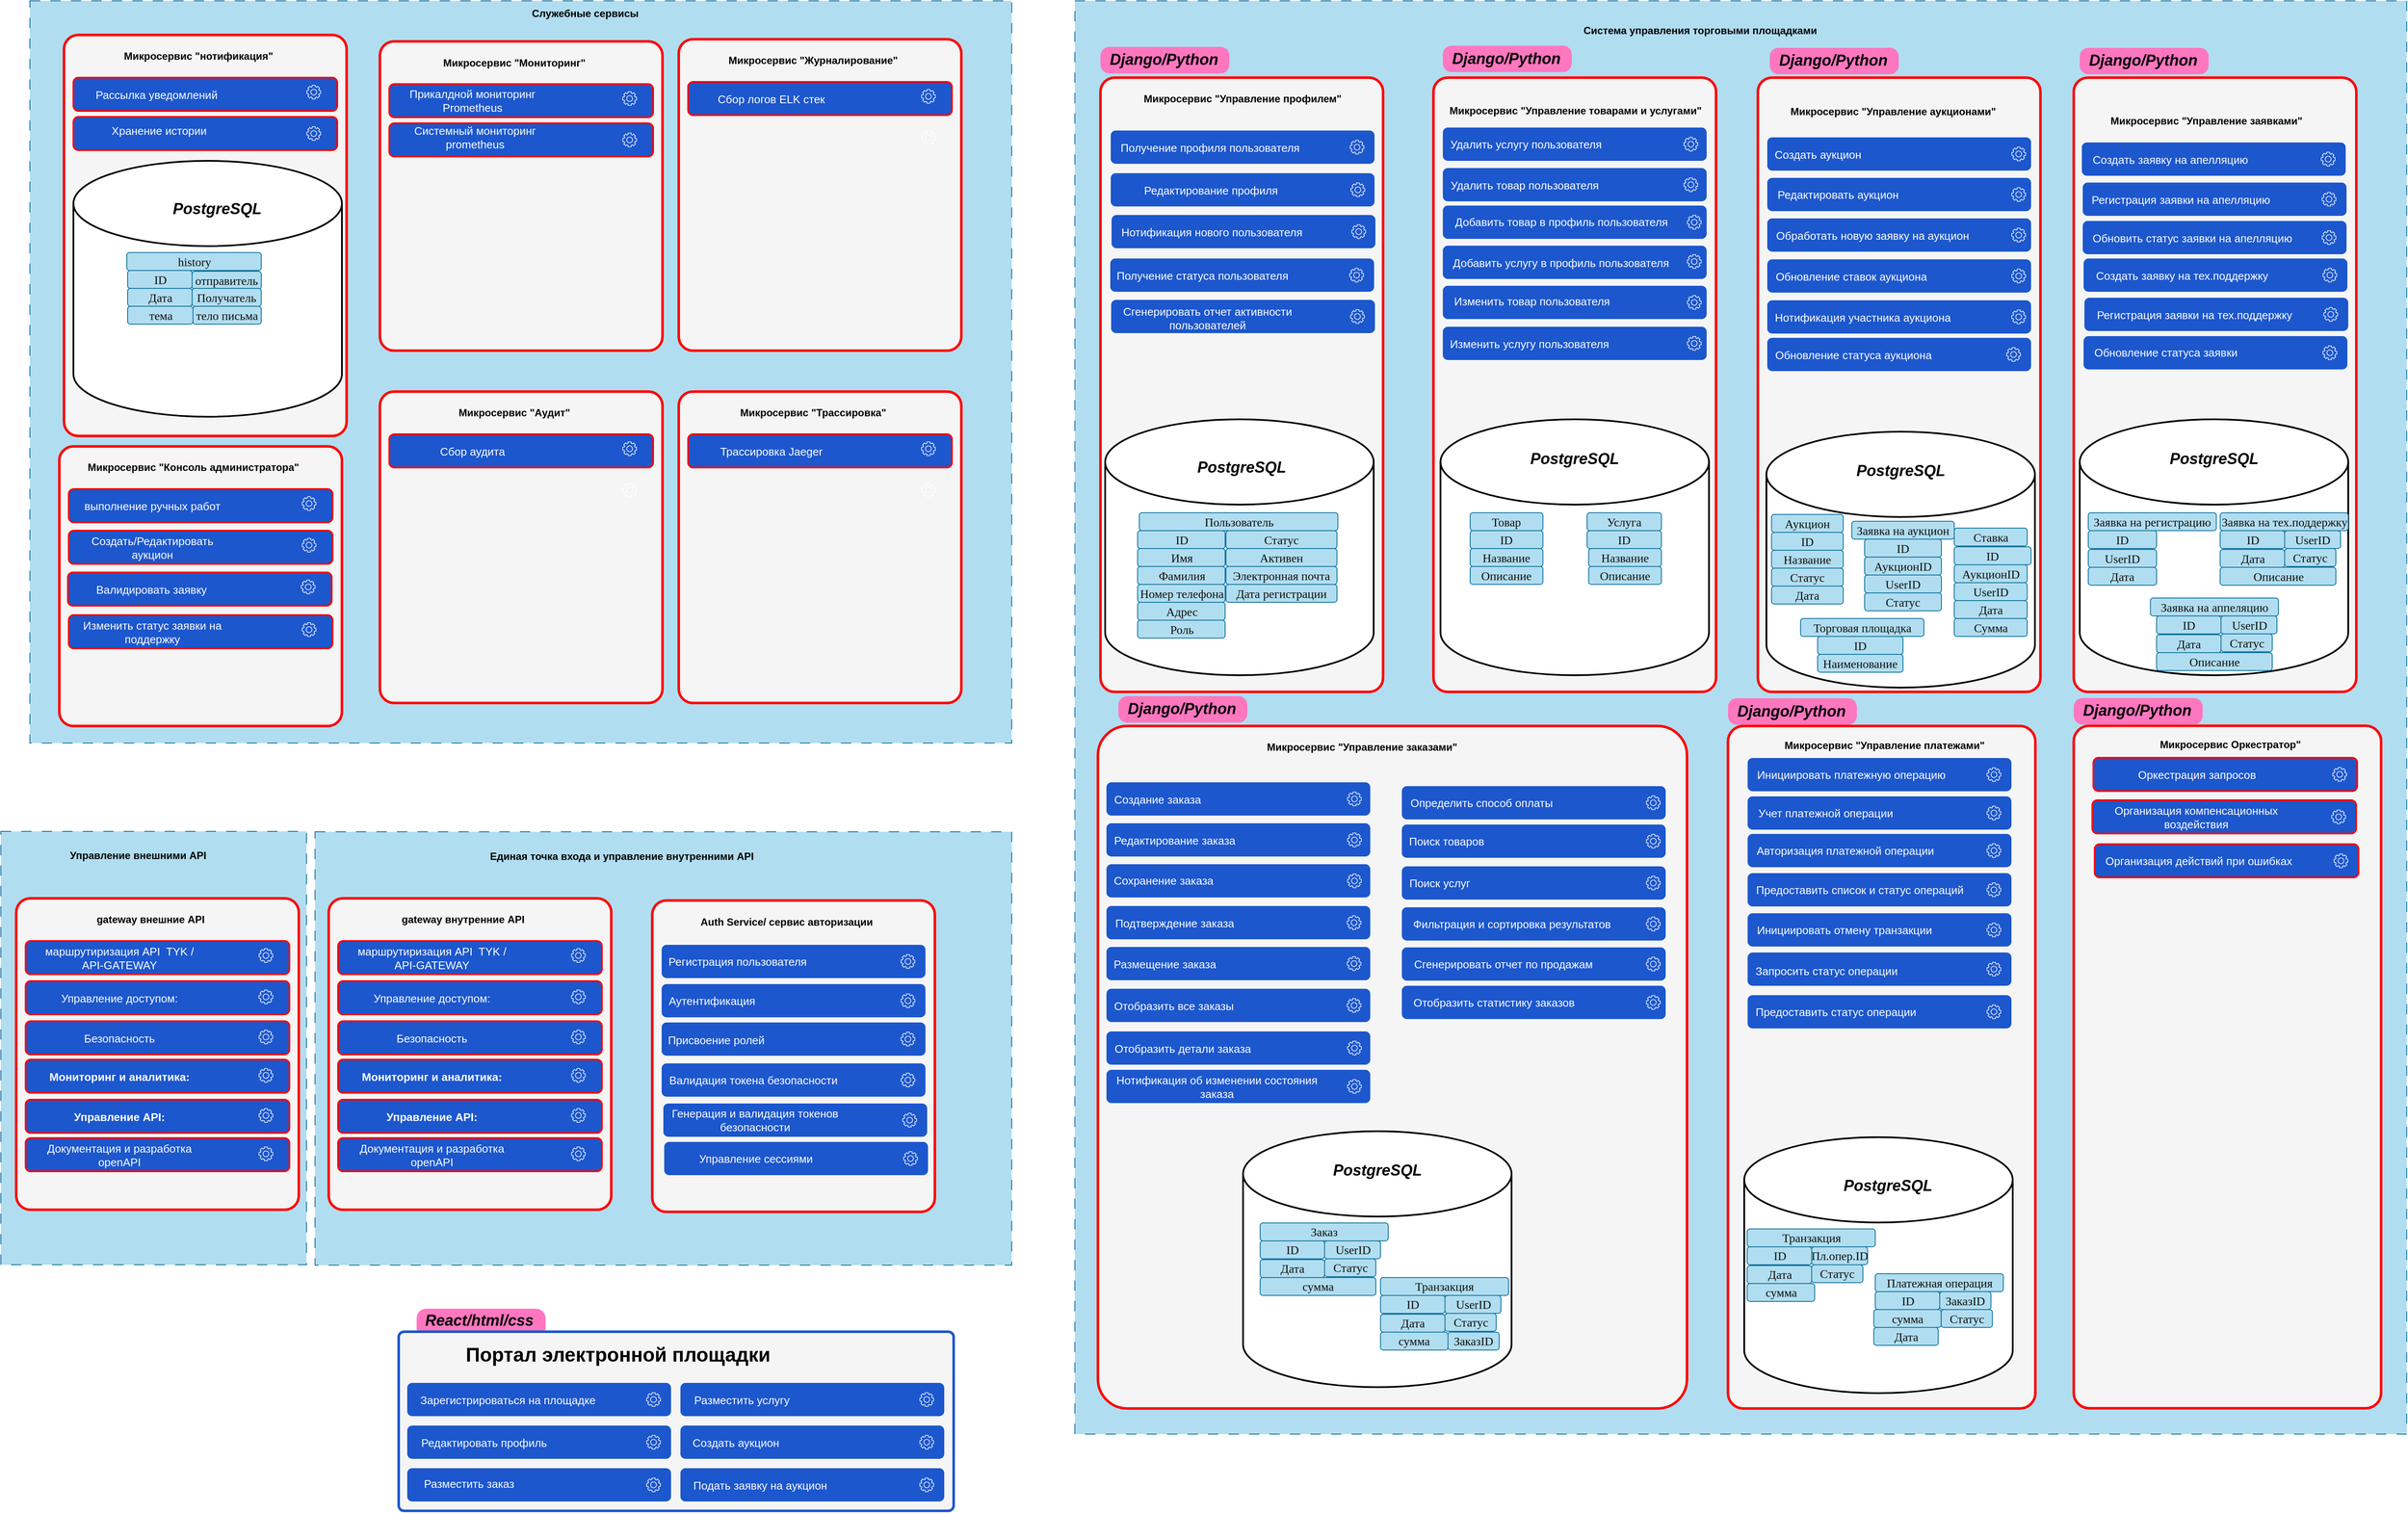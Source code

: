 <mxfile version="24.6.4" type="device">
  <diagram name="Страница — 1" id="TqNk65z8IkjdADE9c5NL">
    <mxGraphModel dx="4261" dy="1535" grid="1" gridSize="10" guides="1" tooltips="1" connect="1" arrows="1" fold="1" page="1" pageScale="1" pageWidth="1654" pageHeight="1169" math="0" shadow="0">
      <root>
        <mxCell id="0" />
        <mxCell id="1" parent="0" />
        <mxCell id="1j0gdJgL5ucz5cA8r0r2-219" value="&#xa;&lt;span style=&quot;color: rgb(0, 0, 0); font-family: Helvetica; font-size: 12px; font-style: normal; font-variant-ligatures: normal; font-variant-caps: normal; font-weight: 700; letter-spacing: normal; orphans: 2; text-align: left; text-indent: 0px; text-transform: none; widows: 2; word-spacing: 0px; -webkit-text-stroke-width: 0px; white-space: normal; background-color: rgb(251, 251, 251); text-decoration-thickness: initial; text-decoration-style: initial; text-decoration-color: initial; display: inline !important; float: none;&quot;&gt;управление внутренними API&lt;/span&gt;&#xa;&#xa;" style="rounded=0;whiteSpace=wrap;html=1;dashed=1;dashPattern=12 12;fillColor=#b1ddf0;strokeColor=#10739e;" parent="1" vertex="1">
          <mxGeometry x="-1178" y="1053.5" width="358" height="508" as="geometry" />
        </mxCell>
        <mxCell id="1j0gdJgL5ucz5cA8r0r2-150" value="" style="rounded=0;whiteSpace=wrap;html=1;dashed=1;dashPattern=12 12;fillColor=#b1ddf0;strokeColor=#10739e;" parent="1" vertex="1">
          <mxGeometry x="-810" y="1054" width="816" height="508" as="geometry" />
        </mxCell>
        <mxCell id="1j0gdJgL5ucz5cA8r0r2-104" value="" style="rounded=1;whiteSpace=wrap;html=1;arcSize=5;fillColor=#f5f5f5;strokeColor=#FF0000;strokeWidth=3;align=center;" parent="1" vertex="1">
          <mxGeometry x="-415" y="1134.5" width="331" height="365" as="geometry" />
        </mxCell>
        <mxCell id="1j0gdJgL5ucz5cA8r0r2-29" value="" style="rounded=0;whiteSpace=wrap;html=1;dashed=1;dashPattern=12 12;fillColor=#b1ddf0;strokeColor=#10739e;" parent="1" vertex="1">
          <mxGeometry x="-1144" y="80" width="1150" height="870" as="geometry" />
        </mxCell>
        <mxCell id="1j0gdJgL5ucz5cA8r0r2-26" value="" style="rounded=0;whiteSpace=wrap;html=1;dashed=1;dashPattern=12 12;fillColor=#b1ddf0;strokeColor=#10739e;" parent="1" vertex="1">
          <mxGeometry x="80" y="80" width="1560" height="1680" as="geometry" />
        </mxCell>
        <mxCell id="n17m2-aObdqPiLxh9X9f-1" value="" style="rounded=1;whiteSpace=wrap;html=1;arcSize=5;fillColor=#f5f5f5;strokeColor=#FF0000;strokeWidth=3;align=center;" parent="1" vertex="1">
          <mxGeometry x="110" y="170" width="331" height="720" as="geometry" />
        </mxCell>
        <mxCell id="n17m2-aObdqPiLxh9X9f-25" value="" style="rounded=1;whiteSpace=wrap;html=1;arcSize=5;fillColor=#f5f5f5;strokeColor=#FF0000;strokeWidth=3;align=center;" parent="1" vertex="1">
          <mxGeometry x="500" y="170" width="331" height="720" as="geometry" />
        </mxCell>
        <mxCell id="n17m2-aObdqPiLxh9X9f-90" value="" style="rounded=1;whiteSpace=wrap;html=1;arcSize=5;fillColor=#f5f5f5;strokeColor=#FF0000;strokeWidth=3;align=center;" parent="1" vertex="1">
          <mxGeometry x="880" y="170" width="331" height="720" as="geometry" />
        </mxCell>
        <mxCell id="n17m2-aObdqPiLxh9X9f-107" value="" style="rounded=1;whiteSpace=wrap;html=1;arcSize=5;fillColor=#f5f5f5;strokeColor=#FF0000;strokeWidth=3;align=center;" parent="1" vertex="1">
          <mxGeometry x="1250" y="170" width="331" height="720" as="geometry" />
        </mxCell>
        <mxCell id="n17m2-aObdqPiLxh9X9f-46" value="" style="rounded=1;whiteSpace=wrap;html=1;arcSize=5;fillColor=#f5f5f5;strokeColor=#FF0000;strokeWidth=3;align=center;" parent="1" vertex="1">
          <mxGeometry x="107" y="930" width="690" height="800" as="geometry" />
        </mxCell>
        <mxCell id="n17m2-aObdqPiLxh9X9f-178" value="" style="group" parent="1" vertex="1" connectable="0">
          <mxGeometry x="508.25" y="570.5" width="314.5" height="300" as="geometry" />
        </mxCell>
        <mxCell id="n17m2-aObdqPiLxh9X9f-176" value="" style="strokeWidth=2;html=1;shape=mxgraph.flowchart.database;whiteSpace=wrap;rounded=1;movable=1;resizable=1;rotatable=1;deletable=1;editable=1;locked=0;connectable=1;" parent="n17m2-aObdqPiLxh9X9f-178" vertex="1">
          <mxGeometry width="314.5" height="300" as="geometry" />
        </mxCell>
        <mxCell id="n17m2-aObdqPiLxh9X9f-177" value="&lt;font style=&quot;font-size: 18px;&quot;&gt;&lt;i&gt;PostgreSQL&lt;/i&gt;&lt;/font&gt;" style="text;html=1;align=center;verticalAlign=middle;whiteSpace=wrap;rounded=1;shadow=0;fontSize=23;fontStyle=1" parent="n17m2-aObdqPiLxh9X9f-178" vertex="1">
          <mxGeometry x="112.75" y="19.5" width="89" height="49" as="geometry" />
        </mxCell>
        <mxCell id="n17m2-aObdqPiLxh9X9f-190" value="&lt;p style=&quot;margin: 0px 0px 0px 13px; text-indent: -13px; font-variant-numeric: normal; font-variant-east-asian: normal; font-variant-alternates: normal; font-kerning: auto; font-optical-sizing: auto; font-feature-settings: normal; font-variation-settings: normal; font-variant-position: normal; font-stretch: normal; font-size: 14px; line-height: normal; color: rgb(14, 14, 14); text-align: start;&quot; class=&quot;p1&quot;&gt;&lt;font face=&quot;Times New Roman&quot;&gt;Товар&lt;/font&gt;&lt;/p&gt;" style="rounded=1;whiteSpace=wrap;html=1;fillColor=#b1ddf0;strokeColor=#10739e;" parent="n17m2-aObdqPiLxh9X9f-178" vertex="1">
          <mxGeometry x="34.75" y="109.5" width="85.25" height="21" as="geometry" />
        </mxCell>
        <mxCell id="n17m2-aObdqPiLxh9X9f-191" value="&lt;p style=&quot;margin: 0px 0px 0px 13px; text-indent: -13px; font-variant-numeric: normal; font-variant-east-asian: normal; font-variant-alternates: normal; font-kerning: auto; font-optical-sizing: auto; font-feature-settings: normal; font-variation-settings: normal; font-variant-position: normal; font-stretch: normal; font-size: 14px; line-height: normal; color: rgb(14, 14, 14); text-align: start;&quot; class=&quot;p1&quot;&gt;&lt;font face=&quot;Times New Roman&quot;&gt;Описание&lt;/font&gt;&lt;/p&gt;" style="rounded=1;whiteSpace=wrap;html=1;fillColor=#b1ddf0;strokeColor=#10739e;" parent="n17m2-aObdqPiLxh9X9f-178" vertex="1">
          <mxGeometry x="34.75" y="172.5" width="85.25" height="21" as="geometry" />
        </mxCell>
        <mxCell id="n17m2-aObdqPiLxh9X9f-192" value="&lt;p style=&quot;margin: 0px 0px 0px 13px; text-indent: -13px; font-variant-numeric: normal; font-variant-east-asian: normal; font-variant-alternates: normal; font-kerning: auto; font-optical-sizing: auto; font-feature-settings: normal; font-variation-settings: normal; font-variant-position: normal; font-stretch: normal; font-size: 14px; line-height: normal; color: rgb(14, 14, 14); text-align: start;&quot; class=&quot;p1&quot;&gt;&lt;font face=&quot;Times New Roman&quot;&gt;Название&lt;/font&gt;&lt;/p&gt;" style="rounded=1;whiteSpace=wrap;html=1;fillColor=#b1ddf0;strokeColor=#10739e;" parent="n17m2-aObdqPiLxh9X9f-178" vertex="1">
          <mxGeometry x="34.75" y="151.5" width="85.25" height="21" as="geometry" />
        </mxCell>
        <mxCell id="n17m2-aObdqPiLxh9X9f-193" value="&lt;p style=&quot;margin: 0px 0px 0px 13px; text-indent: -13px; font-variant-numeric: normal; font-variant-east-asian: normal; font-variant-alternates: normal; font-kerning: auto; font-optical-sizing: auto; font-feature-settings: normal; font-variation-settings: normal; font-variant-position: normal; font-stretch: normal; font-size: 14px; line-height: normal; color: rgb(14, 14, 14); text-align: start;&quot; class=&quot;p1&quot;&gt;&lt;font face=&quot;Times New Roman&quot;&gt;Услуга&lt;/font&gt;&lt;/p&gt;" style="rounded=1;whiteSpace=wrap;html=1;fillColor=#b1ddf0;strokeColor=#10739e;" parent="n17m2-aObdqPiLxh9X9f-178" vertex="1">
          <mxGeometry x="171.75" y="109.5" width="87" height="21" as="geometry" />
        </mxCell>
        <mxCell id="n17m2-aObdqPiLxh9X9f-222" value="&lt;p style=&quot;margin: 0px 0px 0px 13px; text-indent: -13px; font-variant-numeric: normal; font-variant-east-asian: normal; font-variant-alternates: normal; font-kerning: auto; font-optical-sizing: auto; font-feature-settings: normal; font-variation-settings: normal; font-variant-position: normal; font-stretch: normal; font-size: 14px; line-height: normal; color: rgb(14, 14, 14); text-align: start;&quot; class=&quot;p1&quot;&gt;&lt;font face=&quot;Times New Roman&quot;&gt;ID&lt;/font&gt;&lt;/p&gt;" style="rounded=1;whiteSpace=wrap;html=1;fillColor=#b1ddf0;strokeColor=#10739e;" parent="n17m2-aObdqPiLxh9X9f-178" vertex="1">
          <mxGeometry x="34.75" y="130.5" width="85.25" height="21" as="geometry" />
        </mxCell>
        <mxCell id="n17m2-aObdqPiLxh9X9f-223" value="&lt;p style=&quot;margin: 0px 0px 0px 13px; text-indent: -13px; font-variant-numeric: normal; font-variant-east-asian: normal; font-variant-alternates: normal; font-kerning: auto; font-optical-sizing: auto; font-feature-settings: normal; font-variation-settings: normal; font-variant-position: normal; font-stretch: normal; font-size: 14px; line-height: normal; color: rgb(14, 14, 14); text-align: start;&quot; class=&quot;p1&quot;&gt;&lt;font face=&quot;Times New Roman&quot;&gt;ID&lt;/font&gt;&lt;/p&gt;" style="rounded=1;whiteSpace=wrap;html=1;fillColor=#b1ddf0;strokeColor=#10739e;" parent="n17m2-aObdqPiLxh9X9f-178" vertex="1">
          <mxGeometry x="171.75" y="130.5" width="87" height="21" as="geometry" />
        </mxCell>
        <mxCell id="n17m2-aObdqPiLxh9X9f-224" value="&lt;p style=&quot;margin: 0px 0px 0px 13px; text-indent: -13px; font-variant-numeric: normal; font-variant-east-asian: normal; font-variant-alternates: normal; font-kerning: auto; font-optical-sizing: auto; font-feature-settings: normal; font-variation-settings: normal; font-variant-position: normal; font-stretch: normal; font-size: 14px; line-height: normal; color: rgb(14, 14, 14); text-align: start;&quot; class=&quot;p1&quot;&gt;&lt;font face=&quot;Times New Roman&quot;&gt;Описание&lt;/font&gt;&lt;/p&gt;" style="rounded=1;whiteSpace=wrap;html=1;fillColor=#b1ddf0;strokeColor=#10739e;" parent="n17m2-aObdqPiLxh9X9f-178" vertex="1">
          <mxGeometry x="173.5" y="172.5" width="85.25" height="21" as="geometry" />
        </mxCell>
        <mxCell id="n17m2-aObdqPiLxh9X9f-225" value="&lt;p style=&quot;margin: 0px 0px 0px 13px; text-indent: -13px; font-variant-numeric: normal; font-variant-east-asian: normal; font-variant-alternates: normal; font-kerning: auto; font-optical-sizing: auto; font-feature-settings: normal; font-variation-settings: normal; font-variant-position: normal; font-stretch: normal; font-size: 14px; line-height: normal; color: rgb(14, 14, 14); text-align: start;&quot; class=&quot;p1&quot;&gt;&lt;font face=&quot;Times New Roman&quot;&gt;Название&lt;/font&gt;&lt;/p&gt;" style="rounded=1;whiteSpace=wrap;html=1;fillColor=#b1ddf0;strokeColor=#10739e;" parent="n17m2-aObdqPiLxh9X9f-178" vertex="1">
          <mxGeometry x="173.5" y="151.5" width="85.25" height="21" as="geometry" />
        </mxCell>
        <mxCell id="n17m2-aObdqPiLxh9X9f-179" value="" style="group" parent="1" vertex="1" connectable="0">
          <mxGeometry x="277" y="1405" width="314.5" height="300" as="geometry" />
        </mxCell>
        <mxCell id="n17m2-aObdqPiLxh9X9f-180" value="" style="strokeWidth=2;html=1;shape=mxgraph.flowchart.database;whiteSpace=wrap;rounded=1;movable=1;resizable=1;rotatable=1;deletable=1;editable=1;locked=0;connectable=1;" parent="n17m2-aObdqPiLxh9X9f-179" vertex="1">
          <mxGeometry width="314.5" height="300" as="geometry" />
        </mxCell>
        <mxCell id="n17m2-aObdqPiLxh9X9f-181" value="&lt;font style=&quot;font-size: 18px;&quot;&gt;&lt;i&gt;PostgreSQL&lt;/i&gt;&lt;/font&gt;" style="text;html=1;align=center;verticalAlign=middle;whiteSpace=wrap;rounded=1;shadow=0;fontSize=23;fontStyle=1" parent="n17m2-aObdqPiLxh9X9f-179" vertex="1">
          <mxGeometry x="112.75" y="19.5" width="89" height="49" as="geometry" />
        </mxCell>
        <mxCell id="n17m2-aObdqPiLxh9X9f-244" value="&lt;p style=&quot;margin: 0px 0px 0px 13px; text-indent: -13px; font-variant-numeric: normal; font-variant-east-asian: normal; font-variant-alternates: normal; font-kerning: auto; font-optical-sizing: auto; font-feature-settings: normal; font-variation-settings: normal; font-variant-position: normal; font-stretch: normal; line-height: normal; color: rgb(14, 14, 14); text-align: start;&quot; class=&quot;p1&quot;&gt;&lt;font style=&quot;font-size: 14px;&quot; face=&quot;Times New Roman&quot;&gt;Заказ&lt;/font&gt;&lt;/p&gt;" style="rounded=1;whiteSpace=wrap;html=1;fillColor=#b1ddf0;strokeColor=#10739e;" parent="n17m2-aObdqPiLxh9X9f-179" vertex="1">
          <mxGeometry x="20" y="107.5" width="150" height="21" as="geometry" />
        </mxCell>
        <mxCell id="n17m2-aObdqPiLxh9X9f-245" value="&lt;p style=&quot;margin: 0px 0px 0px 13px; text-indent: -13px; font-variant-numeric: normal; font-variant-east-asian: normal; font-variant-alternates: normal; font-kerning: auto; font-optical-sizing: auto; font-feature-settings: normal; font-variation-settings: normal; font-variant-position: normal; font-stretch: normal; font-size: 14px; line-height: normal; color: rgb(14, 14, 14); text-align: start;&quot; class=&quot;p1&quot;&gt;&lt;font face=&quot;Times New Roman&quot;&gt;UserID&lt;/font&gt;&lt;/p&gt;" style="rounded=1;whiteSpace=wrap;html=1;fillColor=#b1ddf0;strokeColor=#10739e;" parent="n17m2-aObdqPiLxh9X9f-179" vertex="1">
          <mxGeometry x="95.5" y="128.5" width="65.5" height="21" as="geometry" />
        </mxCell>
        <mxCell id="n17m2-aObdqPiLxh9X9f-246" value="&lt;p style=&quot;margin: 0px 0px 0px 13px; text-indent: -13px; font-variant-numeric: normal; font-variant-east-asian: normal; font-variant-alternates: normal; font-kerning: auto; font-optical-sizing: auto; font-feature-settings: normal; font-variation-settings: normal; font-variant-position: normal; font-stretch: normal; font-size: 14px; line-height: normal; color: rgb(14, 14, 14); text-align: start;&quot; class=&quot;p1&quot;&gt;&lt;font face=&quot;Times New Roman&quot;&gt;Дата&lt;/font&gt;&lt;/p&gt;" style="rounded=1;whiteSpace=wrap;html=1;fillColor=#b1ddf0;strokeColor=#10739e;" parent="n17m2-aObdqPiLxh9X9f-179" vertex="1">
          <mxGeometry x="20" y="150.5" width="75.5" height="21" as="geometry" />
        </mxCell>
        <mxCell id="n17m2-aObdqPiLxh9X9f-247" value="&lt;p style=&quot;margin: 0px 0px 0px 13px; text-indent: -13px; font-variant-numeric: normal; font-variant-east-asian: normal; font-variant-alternates: normal; font-kerning: auto; font-optical-sizing: auto; font-feature-settings: normal; font-variation-settings: normal; font-variant-position: normal; font-stretch: normal; font-size: 14px; line-height: normal; color: rgb(14, 14, 14); text-align: start;&quot; class=&quot;p1&quot;&gt;&lt;font face=&quot;Times New Roman&quot;&gt;ID&lt;/font&gt;&lt;/p&gt;" style="rounded=1;whiteSpace=wrap;html=1;fillColor=#b1ddf0;strokeColor=#10739e;" parent="n17m2-aObdqPiLxh9X9f-179" vertex="1">
          <mxGeometry x="20" y="128.5" width="75.5" height="21" as="geometry" />
        </mxCell>
        <mxCell id="n17m2-aObdqPiLxh9X9f-248" value="&lt;p style=&quot;margin: 0px 0px 0px 13px; text-indent: -13px; font-variant-numeric: normal; font-variant-east-asian: normal; font-variant-alternates: normal; font-kerning: auto; font-optical-sizing: auto; font-feature-settings: normal; font-variation-settings: normal; font-variant-position: normal; font-stretch: normal; font-size: 14px; line-height: normal; color: rgb(14, 14, 14); text-align: start;&quot; class=&quot;p1&quot;&gt;&lt;font face=&quot;Times New Roman&quot;&gt;сумма&lt;/font&gt;&lt;/p&gt;" style="rounded=1;whiteSpace=wrap;html=1;fillColor=#b1ddf0;strokeColor=#10739e;" parent="n17m2-aObdqPiLxh9X9f-179" vertex="1">
          <mxGeometry x="20" y="171.5" width="135.5" height="21" as="geometry" />
        </mxCell>
        <mxCell id="n17m2-aObdqPiLxh9X9f-249" value="&lt;p style=&quot;margin: 0px 0px 0px 13px; text-indent: -13px; font-variant-numeric: normal; font-variant-east-asian: normal; font-variant-alternates: normal; font-kerning: auto; font-optical-sizing: auto; font-feature-settings: normal; font-variation-settings: normal; font-variant-position: normal; font-stretch: normal; font-size: 14px; line-height: normal; color: rgb(14, 14, 14); text-align: start;&quot; class=&quot;p1&quot;&gt;&lt;font face=&quot;Times New Roman&quot;&gt;Статус&lt;/font&gt;&lt;/p&gt;" style="rounded=1;whiteSpace=wrap;html=1;fillColor=#b1ddf0;strokeColor=#10739e;" parent="n17m2-aObdqPiLxh9X9f-179" vertex="1">
          <mxGeometry x="95.5" y="149.5" width="60" height="21" as="geometry" />
        </mxCell>
        <mxCell id="n17m2-aObdqPiLxh9X9f-250" value="&lt;p style=&quot;margin: 0px 0px 0px 13px; text-indent: -13px; font-variant-numeric: normal; font-variant-east-asian: normal; font-variant-alternates: normal; font-kerning: auto; font-optical-sizing: auto; font-feature-settings: normal; font-variation-settings: normal; font-variant-position: normal; font-stretch: normal; line-height: normal; color: rgb(14, 14, 14); text-align: start;&quot; class=&quot;p1&quot;&gt;&lt;font style=&quot;font-size: 14px;&quot; face=&quot;Times New Roman&quot;&gt;Транзакция&lt;/font&gt;&lt;/p&gt;" style="rounded=1;whiteSpace=wrap;html=1;fillColor=#b1ddf0;strokeColor=#10739e;" parent="n17m2-aObdqPiLxh9X9f-179" vertex="1">
          <mxGeometry x="161" y="171.5" width="150" height="21" as="geometry" />
        </mxCell>
        <mxCell id="n17m2-aObdqPiLxh9X9f-251" value="&lt;p style=&quot;margin: 0px 0px 0px 13px; text-indent: -13px; font-variant-numeric: normal; font-variant-east-asian: normal; font-variant-alternates: normal; font-kerning: auto; font-optical-sizing: auto; font-feature-settings: normal; font-variation-settings: normal; font-variant-position: normal; font-stretch: normal; font-size: 14px; line-height: normal; color: rgb(14, 14, 14); text-align: start;&quot; class=&quot;p1&quot;&gt;&lt;font face=&quot;Times New Roman&quot;&gt;UserID&lt;/font&gt;&lt;/p&gt;" style="rounded=1;whiteSpace=wrap;html=1;fillColor=#b1ddf0;strokeColor=#10739e;" parent="n17m2-aObdqPiLxh9X9f-179" vertex="1">
          <mxGeometry x="236.5" y="192.5" width="65.5" height="21" as="geometry" />
        </mxCell>
        <mxCell id="n17m2-aObdqPiLxh9X9f-252" value="&lt;p style=&quot;margin: 0px 0px 0px 13px; text-indent: -13px; font-variant-numeric: normal; font-variant-east-asian: normal; font-variant-alternates: normal; font-kerning: auto; font-optical-sizing: auto; font-feature-settings: normal; font-variation-settings: normal; font-variant-position: normal; font-stretch: normal; font-size: 14px; line-height: normal; color: rgb(14, 14, 14); text-align: start;&quot; class=&quot;p1&quot;&gt;&lt;font face=&quot;Times New Roman&quot;&gt;Дата&lt;/font&gt;&lt;/p&gt;" style="rounded=1;whiteSpace=wrap;html=1;fillColor=#b1ddf0;strokeColor=#10739e;" parent="n17m2-aObdqPiLxh9X9f-179" vertex="1">
          <mxGeometry x="161" y="214.5" width="75.5" height="21" as="geometry" />
        </mxCell>
        <mxCell id="n17m2-aObdqPiLxh9X9f-253" value="&lt;p style=&quot;margin: 0px 0px 0px 13px; text-indent: -13px; font-variant-numeric: normal; font-variant-east-asian: normal; font-variant-alternates: normal; font-kerning: auto; font-optical-sizing: auto; font-feature-settings: normal; font-variation-settings: normal; font-variant-position: normal; font-stretch: normal; font-size: 14px; line-height: normal; color: rgb(14, 14, 14); text-align: start;&quot; class=&quot;p1&quot;&gt;&lt;font face=&quot;Times New Roman&quot;&gt;ID&lt;/font&gt;&lt;/p&gt;" style="rounded=1;whiteSpace=wrap;html=1;fillColor=#b1ddf0;strokeColor=#10739e;" parent="n17m2-aObdqPiLxh9X9f-179" vertex="1">
          <mxGeometry x="161" y="192.5" width="75.5" height="21" as="geometry" />
        </mxCell>
        <mxCell id="n17m2-aObdqPiLxh9X9f-254" value="&lt;p style=&quot;margin: 0px 0px 0px 13px; text-indent: -13px; font-variant-numeric: normal; font-variant-east-asian: normal; font-variant-alternates: normal; font-kerning: auto; font-optical-sizing: auto; font-feature-settings: normal; font-variation-settings: normal; font-variant-position: normal; font-stretch: normal; font-size: 14px; line-height: normal; color: rgb(14, 14, 14); text-align: start;&quot; class=&quot;p1&quot;&gt;&lt;font face=&quot;Times New Roman&quot;&gt;сумма&lt;/font&gt;&lt;/p&gt;" style="rounded=1;whiteSpace=wrap;html=1;fillColor=#b1ddf0;strokeColor=#10739e;" parent="n17m2-aObdqPiLxh9X9f-179" vertex="1">
          <mxGeometry x="161" y="235.5" width="79" height="21" as="geometry" />
        </mxCell>
        <mxCell id="n17m2-aObdqPiLxh9X9f-255" value="&lt;p style=&quot;margin: 0px 0px 0px 13px; text-indent: -13px; font-variant-numeric: normal; font-variant-east-asian: normal; font-variant-alternates: normal; font-kerning: auto; font-optical-sizing: auto; font-feature-settings: normal; font-variation-settings: normal; font-variant-position: normal; font-stretch: normal; font-size: 14px; line-height: normal; color: rgb(14, 14, 14); text-align: start;&quot; class=&quot;p1&quot;&gt;&lt;font face=&quot;Times New Roman&quot;&gt;Статус&lt;/font&gt;&lt;/p&gt;" style="rounded=1;whiteSpace=wrap;html=1;fillColor=#b1ddf0;strokeColor=#10739e;" parent="n17m2-aObdqPiLxh9X9f-179" vertex="1">
          <mxGeometry x="236.5" y="213.5" width="60" height="21" as="geometry" />
        </mxCell>
        <mxCell id="n17m2-aObdqPiLxh9X9f-256" value="&lt;p style=&quot;margin: 0px 0px 0px 13px; text-indent: -13px; font-variant-numeric: normal; font-variant-east-asian: normal; font-variant-alternates: normal; font-kerning: auto; font-optical-sizing: auto; font-feature-settings: normal; font-variation-settings: normal; font-variant-position: normal; font-stretch: normal; font-size: 14px; line-height: normal; color: rgb(14, 14, 14); text-align: start;&quot; class=&quot;p1&quot;&gt;&lt;font face=&quot;Times New Roman&quot;&gt;ЗаказID&lt;/font&gt;&lt;/p&gt;" style="rounded=1;whiteSpace=wrap;html=1;fillColor=#b1ddf0;strokeColor=#10739e;" parent="n17m2-aObdqPiLxh9X9f-179" vertex="1">
          <mxGeometry x="240" y="235.5" width="60" height="21" as="geometry" />
        </mxCell>
        <mxCell id="n17m2-aObdqPiLxh9X9f-182" value="" style="group" parent="1" vertex="1" connectable="0">
          <mxGeometry x="1257" y="570.5" width="314.5" height="300" as="geometry" />
        </mxCell>
        <mxCell id="n17m2-aObdqPiLxh9X9f-183" value="" style="strokeWidth=2;html=1;shape=mxgraph.flowchart.database;whiteSpace=wrap;rounded=1;movable=1;resizable=1;rotatable=1;deletable=1;editable=1;locked=0;connectable=1;" parent="n17m2-aObdqPiLxh9X9f-182" vertex="1">
          <mxGeometry width="314.5" height="300" as="geometry" />
        </mxCell>
        <mxCell id="n17m2-aObdqPiLxh9X9f-184" value="&lt;font style=&quot;font-size: 18px;&quot;&gt;&lt;i&gt;PostgreSQL&lt;/i&gt;&lt;/font&gt;" style="text;html=1;align=center;verticalAlign=middle;whiteSpace=wrap;rounded=1;shadow=0;fontSize=23;fontStyle=1" parent="n17m2-aObdqPiLxh9X9f-182" vertex="1">
          <mxGeometry x="112.75" y="19.5" width="89" height="49" as="geometry" />
        </mxCell>
        <mxCell id="n17m2-aObdqPiLxh9X9f-195" value="&lt;p style=&quot;margin: 0px 0px 0px 13px; text-indent: -13px; font-variant-numeric: normal; font-variant-east-asian: normal; font-variant-alternates: normal; font-kerning: auto; font-optical-sizing: auto; font-feature-settings: normal; font-variation-settings: normal; font-variant-position: normal; font-stretch: normal; line-height: normal; color: rgb(14, 14, 14); text-align: start;&quot; class=&quot;p1&quot;&gt;&lt;font style=&quot;font-size: 14px;&quot; face=&quot;Times New Roman&quot;&gt;Заявка на регистрацию&lt;/font&gt;&lt;/p&gt;" style="rounded=1;whiteSpace=wrap;html=1;fillColor=#b1ddf0;strokeColor=#10739e;" parent="n17m2-aObdqPiLxh9X9f-182" vertex="1">
          <mxGeometry x="10" y="109.5" width="150" height="21" as="geometry" />
        </mxCell>
        <mxCell id="n17m2-aObdqPiLxh9X9f-227" value="&lt;p style=&quot;margin: 0px 0px 0px 13px; text-indent: -13px; font-variant-numeric: normal; font-variant-east-asian: normal; font-variant-alternates: normal; font-kerning: auto; font-optical-sizing: auto; font-feature-settings: normal; font-variation-settings: normal; font-variant-position: normal; font-stretch: normal; font-size: 14px; line-height: normal; color: rgb(14, 14, 14); text-align: start;&quot; class=&quot;p1&quot;&gt;&lt;font face=&quot;Times New Roman&quot;&gt;UserID&lt;/font&gt;&lt;/p&gt;" style="rounded=1;whiteSpace=wrap;html=1;fillColor=#b1ddf0;strokeColor=#10739e;" parent="n17m2-aObdqPiLxh9X9f-182" vertex="1">
          <mxGeometry x="10" y="152.5" width="80" height="21" as="geometry" />
        </mxCell>
        <mxCell id="n17m2-aObdqPiLxh9X9f-228" value="&lt;p style=&quot;margin: 0px 0px 0px 13px; text-indent: -13px; font-variant-numeric: normal; font-variant-east-asian: normal; font-variant-alternates: normal; font-kerning: auto; font-optical-sizing: auto; font-feature-settings: normal; font-variation-settings: normal; font-variant-position: normal; font-stretch: normal; font-size: 14px; line-height: normal; color: rgb(14, 14, 14); text-align: start;&quot; class=&quot;p1&quot;&gt;&lt;font face=&quot;Times New Roman&quot;&gt;Дата&lt;/font&gt;&lt;/p&gt;" style="rounded=1;whiteSpace=wrap;html=1;fillColor=#b1ddf0;strokeColor=#10739e;" parent="n17m2-aObdqPiLxh9X9f-182" vertex="1">
          <mxGeometry x="10" y="173.5" width="80" height="21" as="geometry" />
        </mxCell>
        <mxCell id="n17m2-aObdqPiLxh9X9f-229" value="&lt;p style=&quot;margin: 0px 0px 0px 13px; text-indent: -13px; font-variant-numeric: normal; font-variant-east-asian: normal; font-variant-alternates: normal; font-kerning: auto; font-optical-sizing: auto; font-feature-settings: normal; font-variation-settings: normal; font-variant-position: normal; font-stretch: normal; font-size: 14px; line-height: normal; color: rgb(14, 14, 14); text-align: start;&quot; class=&quot;p1&quot;&gt;&lt;font face=&quot;Times New Roman&quot;&gt;ID&lt;/font&gt;&lt;/p&gt;" style="rounded=1;whiteSpace=wrap;html=1;fillColor=#b1ddf0;strokeColor=#10739e;" parent="n17m2-aObdqPiLxh9X9f-182" vertex="1">
          <mxGeometry x="10" y="130.5" width="80" height="21" as="geometry" />
        </mxCell>
        <mxCell id="n17m2-aObdqPiLxh9X9f-230" value="&lt;p style=&quot;margin: 0px 0px 0px 13px; text-indent: -13px; font-variant-numeric: normal; font-variant-east-asian: normal; font-variant-alternates: normal; font-kerning: auto; font-optical-sizing: auto; font-feature-settings: normal; font-variation-settings: normal; font-variant-position: normal; font-stretch: normal; line-height: normal; color: rgb(14, 14, 14); text-align: start;&quot; class=&quot;p1&quot;&gt;&lt;font style=&quot;font-size: 14px;&quot; face=&quot;Times New Roman&quot;&gt;Заявка на тех.поддержку&lt;/font&gt;&lt;/p&gt;" style="rounded=1;whiteSpace=wrap;html=1;fillColor=#b1ddf0;strokeColor=#10739e;" parent="n17m2-aObdqPiLxh9X9f-182" vertex="1">
          <mxGeometry x="164.5" y="109.5" width="150" height="21" as="geometry" />
        </mxCell>
        <mxCell id="n17m2-aObdqPiLxh9X9f-231" value="&lt;p style=&quot;margin: 0px 0px 0px 13px; text-indent: -13px; font-variant-numeric: normal; font-variant-east-asian: normal; font-variant-alternates: normal; font-kerning: auto; font-optical-sizing: auto; font-feature-settings: normal; font-variation-settings: normal; font-variant-position: normal; font-stretch: normal; font-size: 14px; line-height: normal; color: rgb(14, 14, 14); text-align: start;&quot; class=&quot;p1&quot;&gt;&lt;font face=&quot;Times New Roman&quot;&gt;UserID&lt;/font&gt;&lt;/p&gt;" style="rounded=1;whiteSpace=wrap;html=1;fillColor=#b1ddf0;strokeColor=#10739e;" parent="n17m2-aObdqPiLxh9X9f-182" vertex="1">
          <mxGeometry x="240" y="130.5" width="65.5" height="21" as="geometry" />
        </mxCell>
        <mxCell id="n17m2-aObdqPiLxh9X9f-232" value="&lt;p style=&quot;margin: 0px 0px 0px 13px; text-indent: -13px; font-variant-numeric: normal; font-variant-east-asian: normal; font-variant-alternates: normal; font-kerning: auto; font-optical-sizing: auto; font-feature-settings: normal; font-variation-settings: normal; font-variant-position: normal; font-stretch: normal; font-size: 14px; line-height: normal; color: rgb(14, 14, 14); text-align: start;&quot; class=&quot;p1&quot;&gt;&lt;font face=&quot;Times New Roman&quot;&gt;Дата&lt;/font&gt;&lt;/p&gt;" style="rounded=1;whiteSpace=wrap;html=1;fillColor=#b1ddf0;strokeColor=#10739e;" parent="n17m2-aObdqPiLxh9X9f-182" vertex="1">
          <mxGeometry x="164.5" y="152.5" width="75.5" height="21" as="geometry" />
        </mxCell>
        <mxCell id="n17m2-aObdqPiLxh9X9f-233" value="&lt;p style=&quot;margin: 0px 0px 0px 13px; text-indent: -13px; font-variant-numeric: normal; font-variant-east-asian: normal; font-variant-alternates: normal; font-kerning: auto; font-optical-sizing: auto; font-feature-settings: normal; font-variation-settings: normal; font-variant-position: normal; font-stretch: normal; font-size: 14px; line-height: normal; color: rgb(14, 14, 14); text-align: start;&quot; class=&quot;p1&quot;&gt;&lt;font face=&quot;Times New Roman&quot;&gt;ID&lt;/font&gt;&lt;/p&gt;" style="rounded=1;whiteSpace=wrap;html=1;fillColor=#b1ddf0;strokeColor=#10739e;" parent="n17m2-aObdqPiLxh9X9f-182" vertex="1">
          <mxGeometry x="164.5" y="130.5" width="75.5" height="21" as="geometry" />
        </mxCell>
        <mxCell id="n17m2-aObdqPiLxh9X9f-234" value="&lt;p style=&quot;margin: 0px 0px 0px 13px; text-indent: -13px; font-variant-numeric: normal; font-variant-east-asian: normal; font-variant-alternates: normal; font-kerning: auto; font-optical-sizing: auto; font-feature-settings: normal; font-variation-settings: normal; font-variant-position: normal; font-stretch: normal; font-size: 14px; line-height: normal; color: rgb(14, 14, 14); text-align: start;&quot; class=&quot;p1&quot;&gt;&lt;font face=&quot;Times New Roman&quot;&gt;Описание&lt;/font&gt;&lt;/p&gt;" style="rounded=1;whiteSpace=wrap;html=1;fillColor=#b1ddf0;strokeColor=#10739e;" parent="n17m2-aObdqPiLxh9X9f-182" vertex="1">
          <mxGeometry x="164.5" y="173.5" width="135.5" height="21" as="geometry" />
        </mxCell>
        <mxCell id="n17m2-aObdqPiLxh9X9f-235" value="&lt;p style=&quot;margin: 0px 0px 0px 13px; text-indent: -13px; font-variant-numeric: normal; font-variant-east-asian: normal; font-variant-alternates: normal; font-kerning: auto; font-optical-sizing: auto; font-feature-settings: normal; font-variation-settings: normal; font-variant-position: normal; font-stretch: normal; font-size: 14px; line-height: normal; color: rgb(14, 14, 14); text-align: start;&quot; class=&quot;p1&quot;&gt;&lt;font face=&quot;Times New Roman&quot;&gt;Статус&lt;/font&gt;&lt;/p&gt;" style="rounded=1;whiteSpace=wrap;html=1;fillColor=#b1ddf0;strokeColor=#10739e;" parent="n17m2-aObdqPiLxh9X9f-182" vertex="1">
          <mxGeometry x="240" y="151.5" width="60" height="21" as="geometry" />
        </mxCell>
        <mxCell id="n17m2-aObdqPiLxh9X9f-236" value="&lt;p style=&quot;margin: 0px 0px 0px 13px; text-indent: -13px; font-variant-numeric: normal; font-variant-east-asian: normal; font-variant-alternates: normal; font-kerning: auto; font-optical-sizing: auto; font-feature-settings: normal; font-variation-settings: normal; font-variant-position: normal; font-stretch: normal; line-height: normal; color: rgb(14, 14, 14); text-align: start;&quot; class=&quot;p1&quot;&gt;&lt;font style=&quot;font-size: 14px;&quot; face=&quot;Times New Roman&quot;&gt;Заявка на аппеляцию&lt;/font&gt;&lt;/p&gt;" style="rounded=1;whiteSpace=wrap;html=1;fillColor=#b1ddf0;strokeColor=#10739e;" parent="n17m2-aObdqPiLxh9X9f-182" vertex="1">
          <mxGeometry x="82.75" y="209.5" width="150" height="21" as="geometry" />
        </mxCell>
        <mxCell id="n17m2-aObdqPiLxh9X9f-237" value="&lt;p style=&quot;margin: 0px 0px 0px 13px; text-indent: -13px; font-variant-numeric: normal; font-variant-east-asian: normal; font-variant-alternates: normal; font-kerning: auto; font-optical-sizing: auto; font-feature-settings: normal; font-variation-settings: normal; font-variant-position: normal; font-stretch: normal; font-size: 14px; line-height: normal; color: rgb(14, 14, 14); text-align: start;&quot; class=&quot;p1&quot;&gt;&lt;font face=&quot;Times New Roman&quot;&gt;UserID&lt;/font&gt;&lt;/p&gt;" style="rounded=1;whiteSpace=wrap;html=1;fillColor=#b1ddf0;strokeColor=#10739e;" parent="n17m2-aObdqPiLxh9X9f-182" vertex="1">
          <mxGeometry x="165.5" y="230.5" width="65.5" height="21" as="geometry" />
        </mxCell>
        <mxCell id="n17m2-aObdqPiLxh9X9f-238" value="&lt;p style=&quot;margin: 0px 0px 0px 13px; text-indent: -13px; font-variant-numeric: normal; font-variant-east-asian: normal; font-variant-alternates: normal; font-kerning: auto; font-optical-sizing: auto; font-feature-settings: normal; font-variation-settings: normal; font-variant-position: normal; font-stretch: normal; font-size: 14px; line-height: normal; color: rgb(14, 14, 14); text-align: start;&quot; class=&quot;p1&quot;&gt;&lt;font face=&quot;Times New Roman&quot;&gt;Дата&lt;/font&gt;&lt;/p&gt;" style="rounded=1;whiteSpace=wrap;html=1;fillColor=#b1ddf0;strokeColor=#10739e;" parent="n17m2-aObdqPiLxh9X9f-182" vertex="1">
          <mxGeometry x="90" y="252.5" width="75.5" height="21" as="geometry" />
        </mxCell>
        <mxCell id="n17m2-aObdqPiLxh9X9f-239" value="&lt;p style=&quot;margin: 0px 0px 0px 13px; text-indent: -13px; font-variant-numeric: normal; font-variant-east-asian: normal; font-variant-alternates: normal; font-kerning: auto; font-optical-sizing: auto; font-feature-settings: normal; font-variation-settings: normal; font-variant-position: normal; font-stretch: normal; font-size: 14px; line-height: normal; color: rgb(14, 14, 14); text-align: start;&quot; class=&quot;p1&quot;&gt;&lt;font face=&quot;Times New Roman&quot;&gt;ID&lt;/font&gt;&lt;/p&gt;" style="rounded=1;whiteSpace=wrap;html=1;fillColor=#b1ddf0;strokeColor=#10739e;" parent="n17m2-aObdqPiLxh9X9f-182" vertex="1">
          <mxGeometry x="90" y="230.5" width="75.5" height="21" as="geometry" />
        </mxCell>
        <mxCell id="n17m2-aObdqPiLxh9X9f-240" value="&lt;p style=&quot;margin: 0px 0px 0px 13px; text-indent: -13px; font-variant-numeric: normal; font-variant-east-asian: normal; font-variant-alternates: normal; font-kerning: auto; font-optical-sizing: auto; font-feature-settings: normal; font-variation-settings: normal; font-variant-position: normal; font-stretch: normal; font-size: 14px; line-height: normal; color: rgb(14, 14, 14); text-align: start;&quot; class=&quot;p1&quot;&gt;&lt;font face=&quot;Times New Roman&quot;&gt;Описание&lt;/font&gt;&lt;/p&gt;" style="rounded=1;whiteSpace=wrap;html=1;fillColor=#b1ddf0;strokeColor=#10739e;" parent="n17m2-aObdqPiLxh9X9f-182" vertex="1">
          <mxGeometry x="90" y="273.5" width="135.5" height="21" as="geometry" />
        </mxCell>
        <mxCell id="n17m2-aObdqPiLxh9X9f-241" value="&lt;p style=&quot;margin: 0px 0px 0px 13px; text-indent: -13px; font-variant-numeric: normal; font-variant-east-asian: normal; font-variant-alternates: normal; font-kerning: auto; font-optical-sizing: auto; font-feature-settings: normal; font-variation-settings: normal; font-variant-position: normal; font-stretch: normal; font-size: 14px; line-height: normal; color: rgb(14, 14, 14); text-align: start;&quot; class=&quot;p1&quot;&gt;&lt;font face=&quot;Times New Roman&quot;&gt;Статус&lt;/font&gt;&lt;/p&gt;" style="rounded=1;whiteSpace=wrap;html=1;fillColor=#b1ddf0;strokeColor=#10739e;" parent="n17m2-aObdqPiLxh9X9f-182" vertex="1">
          <mxGeometry x="165.5" y="251.5" width="60" height="21" as="geometry" />
        </mxCell>
        <mxCell id="n17m2-aObdqPiLxh9X9f-185" value="" style="group" parent="1" vertex="1" connectable="0">
          <mxGeometry x="890" y="585" width="314.5" height="300" as="geometry" />
        </mxCell>
        <mxCell id="n17m2-aObdqPiLxh9X9f-186" value="" style="strokeWidth=2;html=1;shape=mxgraph.flowchart.database;whiteSpace=wrap;rounded=1;movable=1;resizable=1;rotatable=1;deletable=1;editable=1;locked=0;connectable=1;" parent="n17m2-aObdqPiLxh9X9f-185" vertex="1">
          <mxGeometry width="314.5" height="300" as="geometry" />
        </mxCell>
        <mxCell id="n17m2-aObdqPiLxh9X9f-187" value="&lt;font style=&quot;font-size: 18px;&quot;&gt;&lt;i&gt;PostgreSQL&lt;/i&gt;&lt;/font&gt;" style="text;html=1;align=center;verticalAlign=middle;whiteSpace=wrap;rounded=1;shadow=0;fontSize=23;fontStyle=1" parent="n17m2-aObdqPiLxh9X9f-185" vertex="1">
          <mxGeometry x="112.75" y="19.5" width="89" height="49" as="geometry" />
        </mxCell>
        <mxCell id="n17m2-aObdqPiLxh9X9f-199" value="&lt;p style=&quot;margin: 0px 0px 0px 13px; text-indent: -13px; font-variant-numeric: normal; font-variant-east-asian: normal; font-variant-alternates: normal; font-kerning: auto; font-optical-sizing: auto; font-feature-settings: normal; font-variation-settings: normal; font-variant-position: normal; font-stretch: normal; font-size: 14px; line-height: normal; color: rgb(14, 14, 14); text-align: start;&quot; class=&quot;p1&quot;&gt;&lt;font face=&quot;Times New Roman&quot;&gt;Заявка на аукцион&lt;/font&gt;&lt;/p&gt;" style="rounded=1;whiteSpace=wrap;html=1;fillColor=#b1ddf0;strokeColor=#10739e;" parent="n17m2-aObdqPiLxh9X9f-185" vertex="1">
          <mxGeometry x="100" y="105" width="120" height="21" as="geometry" />
        </mxCell>
        <mxCell id="n17m2-aObdqPiLxh9X9f-200" value="&lt;p style=&quot;margin: 0px 0px 0px 13px; text-indent: -13px; font-variant-numeric: normal; font-variant-east-asian: normal; font-variant-alternates: normal; font-kerning: auto; font-optical-sizing: auto; font-feature-settings: normal; font-variation-settings: normal; font-variant-position: normal; font-stretch: normal; font-size: 14px; line-height: normal; color: rgb(14, 14, 14); text-align: start;&quot; class=&quot;p1&quot;&gt;&lt;font face=&quot;Times New Roman&quot;&gt;ID&lt;/font&gt;&lt;/p&gt;" style="rounded=1;whiteSpace=wrap;html=1;fillColor=#b1ddf0;strokeColor=#10739e;" parent="n17m2-aObdqPiLxh9X9f-185" vertex="1">
          <mxGeometry x="60" y="240" width="100" height="21" as="geometry" />
        </mxCell>
        <mxCell id="n17m2-aObdqPiLxh9X9f-201" value="&lt;p style=&quot;margin: 0px 0px 0px 13px; text-indent: -13px; font-variant-numeric: normal; font-variant-east-asian: normal; font-variant-alternates: normal; font-kerning: auto; font-optical-sizing: auto; font-feature-settings: normal; font-variation-settings: normal; font-variant-position: normal; font-stretch: normal; font-size: 14px; line-height: normal; color: rgb(14, 14, 14); text-align: start;&quot; class=&quot;p1&quot;&gt;&lt;font face=&quot;Times New Roman&quot;&gt;Наименование&lt;/font&gt;&lt;/p&gt;" style="rounded=1;whiteSpace=wrap;html=1;fillColor=#b1ddf0;strokeColor=#10739e;" parent="n17m2-aObdqPiLxh9X9f-185" vertex="1">
          <mxGeometry x="60" y="261" width="100" height="21" as="geometry" />
        </mxCell>
        <mxCell id="n17m2-aObdqPiLxh9X9f-202" value="&lt;p style=&quot;margin: 0px 0px 0px 13px; text-indent: -13px; font-variant-numeric: normal; font-variant-east-asian: normal; font-variant-alternates: normal; font-kerning: auto; font-optical-sizing: auto; font-feature-settings: normal; font-variation-settings: normal; font-variant-position: normal; font-stretch: normal; font-size: 14px; line-height: normal; color: rgb(14, 14, 14); text-align: start;&quot; class=&quot;p1&quot;&gt;&lt;font face=&quot;Times New Roman&quot;&gt;ID&lt;/font&gt;&lt;/p&gt;" style="rounded=1;whiteSpace=wrap;html=1;fillColor=#b1ddf0;strokeColor=#10739e;" parent="n17m2-aObdqPiLxh9X9f-185" vertex="1">
          <mxGeometry x="6" y="118" width="84" height="21" as="geometry" />
        </mxCell>
        <mxCell id="n17m2-aObdqPiLxh9X9f-204" value="&lt;p style=&quot;margin: 0px 0px 0px 13px; text-indent: -13px; font-variant-numeric: normal; font-variant-east-asian: normal; font-variant-alternates: normal; font-kerning: auto; font-optical-sizing: auto; font-feature-settings: normal; font-variation-settings: normal; font-variant-position: normal; font-stretch: normal; font-size: 14px; line-height: normal; color: rgb(14, 14, 14); text-align: start;&quot; class=&quot;p1&quot;&gt;&lt;font face=&quot;Times New Roman&quot;&gt;Название&lt;/font&gt;&lt;/p&gt;" style="rounded=1;whiteSpace=wrap;html=1;fillColor=#b1ddf0;strokeColor=#10739e;" parent="n17m2-aObdqPiLxh9X9f-185" vertex="1">
          <mxGeometry x="6" y="139" width="84" height="21" as="geometry" />
        </mxCell>
        <mxCell id="n17m2-aObdqPiLxh9X9f-206" value="&lt;p style=&quot;margin: 0px 0px 0px 13px; text-indent: -13px; font-variant-numeric: normal; font-variant-east-asian: normal; font-variant-alternates: normal; font-kerning: auto; font-optical-sizing: auto; font-feature-settings: normal; font-variation-settings: normal; font-variant-position: normal; font-stretch: normal; font-size: 14px; line-height: normal; color: rgb(14, 14, 14); text-align: start;&quot; class=&quot;p1&quot;&gt;&lt;font face=&quot;Times New Roman&quot;&gt;Дата&lt;/font&gt;&lt;/p&gt;" style="rounded=1;whiteSpace=wrap;html=1;fillColor=#b1ddf0;strokeColor=#10739e;" parent="n17m2-aObdqPiLxh9X9f-185" vertex="1">
          <mxGeometry x="6" y="181" width="84" height="21" as="geometry" />
        </mxCell>
        <mxCell id="n17m2-aObdqPiLxh9X9f-207" value="&lt;p style=&quot;margin: 0px 0px 0px 13px; text-indent: -13px; font-variant-numeric: normal; font-variant-east-asian: normal; font-variant-alternates: normal; font-kerning: auto; font-optical-sizing: auto; font-feature-settings: normal; font-variation-settings: normal; font-variant-position: normal; font-stretch: normal; font-size: 14px; line-height: normal; color: rgb(14, 14, 14); text-align: start;&quot; class=&quot;p1&quot;&gt;&lt;font face=&quot;Times New Roman&quot;&gt;АукционID&lt;/font&gt;&lt;/p&gt;" style="rounded=1;whiteSpace=wrap;html=1;fillColor=#b1ddf0;strokeColor=#10739e;" parent="n17m2-aObdqPiLxh9X9f-185" vertex="1">
          <mxGeometry x="115" y="147" width="90" height="21" as="geometry" />
        </mxCell>
        <mxCell id="n17m2-aObdqPiLxh9X9f-208" value="&lt;p style=&quot;margin: 0px 0px 0px 13px; text-indent: -13px; font-variant-numeric: normal; font-variant-east-asian: normal; font-variant-alternates: normal; font-kerning: auto; font-optical-sizing: auto; font-feature-settings: normal; font-variation-settings: normal; font-variant-position: normal; font-stretch: normal; font-size: 14px; line-height: normal; color: rgb(14, 14, 14); text-align: start;&quot; class=&quot;p1&quot;&gt;&lt;font face=&quot;Times New Roman&quot;&gt;Аукцион&lt;/font&gt;&lt;/p&gt;" style="rounded=1;whiteSpace=wrap;html=1;fillColor=#b1ddf0;strokeColor=#10739e;" parent="n17m2-aObdqPiLxh9X9f-185" vertex="1">
          <mxGeometry x="6" y="97" width="84" height="21" as="geometry" />
        </mxCell>
        <mxCell id="n17m2-aObdqPiLxh9X9f-205" value="&lt;p style=&quot;margin: 0px 0px 0px 13px; text-indent: -13px; font-variant-numeric: normal; font-variant-east-asian: normal; font-variant-alternates: normal; font-kerning: auto; font-optical-sizing: auto; font-feature-settings: normal; font-variation-settings: normal; font-variant-position: normal; font-stretch: normal; font-size: 14px; line-height: normal; color: rgb(14, 14, 14); text-align: start;&quot; class=&quot;p1&quot;&gt;&lt;font face=&quot;Times New Roman&quot;&gt;Статус&lt;/font&gt;&lt;/p&gt;" style="rounded=1;whiteSpace=wrap;html=1;fillColor=#b1ddf0;strokeColor=#10739e;" parent="n17m2-aObdqPiLxh9X9f-185" vertex="1">
          <mxGeometry x="6" y="160" width="84" height="21" as="geometry" />
        </mxCell>
        <mxCell id="n17m2-aObdqPiLxh9X9f-209" value="&lt;p style=&quot;margin: 0px 0px 0px 13px; text-indent: -13px; font-variant-numeric: normal; font-variant-east-asian: normal; font-variant-alternates: normal; font-kerning: auto; font-optical-sizing: auto; font-feature-settings: normal; font-variation-settings: normal; font-variant-position: normal; font-stretch: normal; font-size: 14px; line-height: normal; color: rgb(14, 14, 14); text-align: start;&quot; class=&quot;p1&quot;&gt;&lt;font face=&quot;Times New Roman&quot;&gt;ID&lt;/font&gt;&lt;/p&gt;" style="rounded=1;whiteSpace=wrap;html=1;fillColor=#b1ddf0;strokeColor=#10739e;" parent="n17m2-aObdqPiLxh9X9f-185" vertex="1">
          <mxGeometry x="115" y="126" width="90" height="21" as="geometry" />
        </mxCell>
        <mxCell id="n17m2-aObdqPiLxh9X9f-210" value="&lt;p style=&quot;margin: 0px 0px 0px 13px; text-indent: -13px; font-variant-numeric: normal; font-variant-east-asian: normal; font-variant-alternates: normal; font-kerning: auto; font-optical-sizing: auto; font-feature-settings: normal; font-variation-settings: normal; font-variant-position: normal; font-stretch: normal; font-size: 14px; line-height: normal; color: rgb(14, 14, 14); text-align: start;&quot; class=&quot;p1&quot;&gt;&lt;font face=&quot;Times New Roman&quot;&gt;UserID&lt;/font&gt;&lt;/p&gt;" style="rounded=1;whiteSpace=wrap;html=1;fillColor=#b1ddf0;strokeColor=#10739e;" parent="n17m2-aObdqPiLxh9X9f-185" vertex="1">
          <mxGeometry x="115" y="168" width="90" height="21" as="geometry" />
        </mxCell>
        <mxCell id="n17m2-aObdqPiLxh9X9f-211" value="&lt;p style=&quot;margin: 0px 0px 0px 13px; text-indent: -13px; font-variant-numeric: normal; font-variant-east-asian: normal; font-variant-alternates: normal; font-kerning: auto; font-optical-sizing: auto; font-feature-settings: normal; font-variation-settings: normal; font-variant-position: normal; font-stretch: normal; font-size: 14px; line-height: normal; color: rgb(14, 14, 14); text-align: start;&quot; class=&quot;p1&quot;&gt;&lt;font face=&quot;Times New Roman&quot;&gt;Статус&lt;/font&gt;&lt;/p&gt;" style="rounded=1;whiteSpace=wrap;html=1;fillColor=#b1ddf0;strokeColor=#10739e;" parent="n17m2-aObdqPiLxh9X9f-185" vertex="1">
          <mxGeometry x="115" y="189" width="90" height="21" as="geometry" />
        </mxCell>
        <mxCell id="n17m2-aObdqPiLxh9X9f-212" value="&lt;p style=&quot;margin: 0px 0px 0px 13px; text-indent: -13px; font-variant-numeric: normal; font-variant-east-asian: normal; font-variant-alternates: normal; font-kerning: auto; font-optical-sizing: auto; font-feature-settings: normal; font-variation-settings: normal; font-variant-position: normal; font-stretch: normal; font-size: 14px; line-height: normal; color: rgb(14, 14, 14); text-align: start;&quot; class=&quot;p1&quot;&gt;&lt;font face=&quot;Times New Roman&quot;&gt;Торговая площадка&lt;/font&gt;&lt;/p&gt;" style="rounded=1;whiteSpace=wrap;html=1;fillColor=#b1ddf0;strokeColor=#10739e;" parent="n17m2-aObdqPiLxh9X9f-185" vertex="1">
          <mxGeometry x="40" y="219" width="144.5" height="21" as="geometry" />
        </mxCell>
        <mxCell id="n17m2-aObdqPiLxh9X9f-213" value="&lt;p style=&quot;margin: 0px 0px 0px 13px; text-indent: -13px; font-variant-numeric: normal; font-variant-east-asian: normal; font-variant-alternates: normal; font-kerning: auto; font-optical-sizing: auto; font-feature-settings: normal; font-variation-settings: normal; font-variant-position: normal; font-stretch: normal; font-size: 14px; line-height: normal; color: rgb(14, 14, 14); text-align: start;&quot; class=&quot;p1&quot;&gt;&lt;font face=&quot;Times New Roman&quot;&gt;Ставка&lt;/font&gt;&lt;/p&gt;" style="rounded=1;whiteSpace=wrap;html=1;fillColor=#b1ddf0;strokeColor=#10739e;" parent="n17m2-aObdqPiLxh9X9f-185" vertex="1">
          <mxGeometry x="220" y="113" width="85.5" height="21" as="geometry" />
        </mxCell>
        <mxCell id="n17m2-aObdqPiLxh9X9f-214" value="&lt;p style=&quot;margin: 0px 0px 0px 13px; text-indent: -13px; font-variant-numeric: normal; font-variant-east-asian: normal; font-variant-alternates: normal; font-kerning: auto; font-optical-sizing: auto; font-feature-settings: normal; font-variation-settings: normal; font-variant-position: normal; font-stretch: normal; font-size: 14px; line-height: normal; color: rgb(14, 14, 14); text-align: start;&quot; class=&quot;p1&quot;&gt;&lt;font face=&quot;Times New Roman&quot;&gt;АукционID&lt;/font&gt;&lt;/p&gt;" style="rounded=1;whiteSpace=wrap;html=1;fillColor=#b1ddf0;strokeColor=#10739e;" parent="n17m2-aObdqPiLxh9X9f-185" vertex="1">
          <mxGeometry x="220" y="156" width="85.5" height="21" as="geometry" />
        </mxCell>
        <mxCell id="n17m2-aObdqPiLxh9X9f-215" value="&lt;p style=&quot;margin: 0px 0px 0px 13px; text-indent: -13px; font-variant-numeric: normal; font-variant-east-asian: normal; font-variant-alternates: normal; font-kerning: auto; font-optical-sizing: auto; font-feature-settings: normal; font-variation-settings: normal; font-variant-position: normal; font-stretch: normal; font-size: 14px; line-height: normal; color: rgb(14, 14, 14); text-align: start;&quot; class=&quot;p1&quot;&gt;&lt;font face=&quot;Times New Roman&quot;&gt;UserID&lt;/font&gt;&lt;/p&gt;" style="rounded=1;whiteSpace=wrap;html=1;fillColor=#b1ddf0;strokeColor=#10739e;" parent="n17m2-aObdqPiLxh9X9f-185" vertex="1">
          <mxGeometry x="220" y="177" width="85.5" height="21" as="geometry" />
        </mxCell>
        <mxCell id="n17m2-aObdqPiLxh9X9f-216" value="&lt;p style=&quot;margin: 0px 0px 0px 13px; text-indent: -13px; font-variant-numeric: normal; font-variant-east-asian: normal; font-variant-alternates: normal; font-kerning: auto; font-optical-sizing: auto; font-feature-settings: normal; font-variation-settings: normal; font-variant-position: normal; font-stretch: normal; font-size: 14px; line-height: normal; color: rgb(14, 14, 14); text-align: start;&quot; class=&quot;p1&quot;&gt;&lt;font face=&quot;Times New Roman&quot;&gt;Дата&lt;/font&gt;&lt;/p&gt;" style="rounded=1;whiteSpace=wrap;html=1;fillColor=#b1ddf0;strokeColor=#10739e;" parent="n17m2-aObdqPiLxh9X9f-185" vertex="1">
          <mxGeometry x="220" y="198" width="85.5" height="21" as="geometry" />
        </mxCell>
        <mxCell id="n17m2-aObdqPiLxh9X9f-217" value="&lt;p style=&quot;margin: 0px 0px 0px 13px; text-indent: -13px; font-variant-numeric: normal; font-variant-east-asian: normal; font-variant-alternates: normal; font-kerning: auto; font-optical-sizing: auto; font-feature-settings: normal; font-variation-settings: normal; font-variant-position: normal; font-stretch: normal; font-size: 14px; line-height: normal; color: rgb(14, 14, 14); text-align: start;&quot; class=&quot;p1&quot;&gt;&lt;font face=&quot;Times New Roman&quot;&gt;Сумма&lt;/font&gt;&lt;/p&gt;" style="rounded=1;whiteSpace=wrap;html=1;fillColor=#b1ddf0;strokeColor=#10739e;" parent="n17m2-aObdqPiLxh9X9f-185" vertex="1">
          <mxGeometry x="220" y="219" width="85.5" height="21" as="geometry" />
        </mxCell>
        <mxCell id="n17m2-aObdqPiLxh9X9f-226" value="&lt;p style=&quot;margin: 0px 0px 0px 13px; text-indent: -13px; font-variant-numeric: normal; font-variant-east-asian: normal; font-variant-alternates: normal; font-kerning: auto; font-optical-sizing: auto; font-feature-settings: normal; font-variation-settings: normal; font-variant-position: normal; font-stretch: normal; font-size: 14px; line-height: normal; color: rgb(14, 14, 14); text-align: start;&quot; class=&quot;p1&quot;&gt;&lt;font face=&quot;Times New Roman&quot;&gt;ID&lt;/font&gt;&lt;/p&gt;" style="rounded=1;whiteSpace=wrap;html=1;fillColor=#b1ddf0;strokeColor=#10739e;" parent="n17m2-aObdqPiLxh9X9f-185" vertex="1">
          <mxGeometry x="220" y="135" width="90" height="21" as="geometry" />
        </mxCell>
        <mxCell id="n17m2-aObdqPiLxh9X9f-126" value="" style="rounded=1;whiteSpace=wrap;html=1;arcSize=5;fillColor=#f5f5f5;strokeColor=#FF0000;strokeWidth=3;align=center;" parent="1" vertex="1">
          <mxGeometry x="845" y="930" width="360" height="800" as="geometry" />
        </mxCell>
        <mxCell id="n17m2-aObdqPiLxh9X9f-127" value="Микросервис &quot;Управление платежами&quot;" style="text;html=1;align=center;verticalAlign=middle;resizable=0;points=[];autosize=1;strokeColor=none;fillColor=none;fontStyle=1" parent="1" vertex="1">
          <mxGeometry x="908" y="937.5" width="240" height="30" as="geometry" />
        </mxCell>
        <mxCell id="n17m2-aObdqPiLxh9X9f-128" value="" style="rounded=1;whiteSpace=wrap;html=1;fillColor=#1C57CD;strokeColor=none;" parent="1" vertex="1">
          <mxGeometry x="868" y="967.5" width="309" height="39" as="geometry" />
        </mxCell>
        <mxCell id="n17m2-aObdqPiLxh9X9f-129" value="" style="sketch=0;outlineConnect=0;fontColor=#232F3E;gradientColor=none;fillColor=#FFFFFF;strokeColor=none;dashed=0;verticalLabelPosition=bottom;verticalAlign=top;align=center;html=1;fontSize=12;fontStyle=0;aspect=fixed;pointerEvents=1;shape=mxgraph.aws4.gear;rounded=1;" parent="1" vertex="1">
          <mxGeometry x="1148" y="978.5" width="17" height="17" as="geometry" />
        </mxCell>
        <mxCell id="n17m2-aObdqPiLxh9X9f-130" value="Инициировать платежную операцию" style="text;html=1;align=center;verticalAlign=middle;whiteSpace=wrap;rounded=1;fontSize=13;fontColor=#FFFFFF;strokeColor=none;" parent="1" vertex="1">
          <mxGeometry x="868" y="972" width="243" height="30" as="geometry" />
        </mxCell>
        <mxCell id="n17m2-aObdqPiLxh9X9f-131" value="" style="rounded=1;whiteSpace=wrap;html=1;fillColor=#1C57CD;strokeColor=none;" parent="1" vertex="1">
          <mxGeometry x="868" y="1012.5" width="309" height="39" as="geometry" />
        </mxCell>
        <mxCell id="n17m2-aObdqPiLxh9X9f-132" value="" style="sketch=0;outlineConnect=0;fontColor=#232F3E;gradientColor=none;fillColor=#FFFFFF;strokeColor=none;dashed=0;verticalLabelPosition=bottom;verticalAlign=top;align=center;html=1;fontSize=12;fontStyle=0;aspect=fixed;pointerEvents=1;shape=mxgraph.aws4.gear;rounded=1;" parent="1" vertex="1">
          <mxGeometry x="1148" y="1023.5" width="17" height="17" as="geometry" />
        </mxCell>
        <mxCell id="n17m2-aObdqPiLxh9X9f-133" value="Учет платежной операции" style="text;html=1;align=center;verticalAlign=middle;whiteSpace=wrap;rounded=1;fontSize=13;fontColor=#FFFFFF;strokeColor=none;" parent="1" vertex="1">
          <mxGeometry x="873" y="1017" width="173" height="30" as="geometry" />
        </mxCell>
        <mxCell id="n17m2-aObdqPiLxh9X9f-134" value="" style="rounded=1;whiteSpace=wrap;html=1;fillColor=#1C57CD;strokeColor=none;" parent="1" vertex="1">
          <mxGeometry x="868" y="1056.5" width="309" height="39" as="geometry" />
        </mxCell>
        <mxCell id="n17m2-aObdqPiLxh9X9f-135" value="" style="sketch=0;outlineConnect=0;fontColor=#232F3E;gradientColor=none;fillColor=#FFFFFF;strokeColor=none;dashed=0;verticalLabelPosition=bottom;verticalAlign=top;align=center;html=1;fontSize=12;fontStyle=0;aspect=fixed;pointerEvents=1;shape=mxgraph.aws4.gear;rounded=1;" parent="1" vertex="1">
          <mxGeometry x="1148" y="1067.5" width="17" height="17" as="geometry" />
        </mxCell>
        <mxCell id="n17m2-aObdqPiLxh9X9f-136" value="Авторизация платежной операции" style="text;html=1;align=center;verticalAlign=middle;whiteSpace=wrap;rounded=1;fontSize=13;fontColor=#FFFFFF;strokeColor=none;" parent="1" vertex="1">
          <mxGeometry x="861" y="1061" width="243" height="30" as="geometry" />
        </mxCell>
        <mxCell id="n17m2-aObdqPiLxh9X9f-137" value="" style="rounded=1;whiteSpace=wrap;html=1;fillColor=#1C57CD;strokeColor=none;" parent="1" vertex="1">
          <mxGeometry x="868" y="1102.5" width="309" height="39" as="geometry" />
        </mxCell>
        <mxCell id="n17m2-aObdqPiLxh9X9f-138" value="" style="sketch=0;outlineConnect=0;fontColor=#232F3E;gradientColor=none;fillColor=#FFFFFF;strokeColor=none;dashed=0;verticalLabelPosition=bottom;verticalAlign=top;align=center;html=1;fontSize=12;fontStyle=0;aspect=fixed;pointerEvents=1;shape=mxgraph.aws4.gear;rounded=1;" parent="1" vertex="1">
          <mxGeometry x="1148" y="1113.5" width="17" height="17" as="geometry" />
        </mxCell>
        <mxCell id="n17m2-aObdqPiLxh9X9f-139" value="Предоставить список и статус операций" style="text;html=1;align=center;verticalAlign=middle;whiteSpace=wrap;rounded=1;fontSize=13;fontColor=#FFFFFF;strokeColor=none;" parent="1" vertex="1">
          <mxGeometry x="868" y="1107" width="263" height="30" as="geometry" />
        </mxCell>
        <mxCell id="n17m2-aObdqPiLxh9X9f-140" value="" style="rounded=1;whiteSpace=wrap;html=1;fillColor=#1C57CD;strokeColor=none;" parent="1" vertex="1">
          <mxGeometry x="868" y="1149.5" width="309" height="39" as="geometry" />
        </mxCell>
        <mxCell id="n17m2-aObdqPiLxh9X9f-141" value="" style="sketch=0;outlineConnect=0;fontColor=#232F3E;gradientColor=none;fillColor=#FFFFFF;strokeColor=none;dashed=0;verticalLabelPosition=bottom;verticalAlign=top;align=center;html=1;fontSize=12;fontStyle=0;aspect=fixed;pointerEvents=1;shape=mxgraph.aws4.gear;rounded=1;" parent="1" vertex="1">
          <mxGeometry x="1148" y="1160.5" width="17" height="17" as="geometry" />
        </mxCell>
        <mxCell id="n17m2-aObdqPiLxh9X9f-142" value="Инициировать отмену транзакции" style="text;html=1;align=center;verticalAlign=middle;whiteSpace=wrap;rounded=1;fontSize=13;fontColor=#FFFFFF;strokeColor=none;" parent="1" vertex="1">
          <mxGeometry x="870" y="1153.5" width="223" height="30" as="geometry" />
        </mxCell>
        <mxCell id="n17m2-aObdqPiLxh9X9f-143" value="" style="rounded=1;whiteSpace=wrap;html=1;fillColor=#1C57CD;strokeColor=none;" parent="1" vertex="1">
          <mxGeometry x="868" y="1195.5" width="309" height="39" as="geometry" />
        </mxCell>
        <mxCell id="n17m2-aObdqPiLxh9X9f-144" value="" style="sketch=0;outlineConnect=0;fontColor=#232F3E;gradientColor=none;fillColor=#FFFFFF;strokeColor=none;dashed=0;verticalLabelPosition=bottom;verticalAlign=top;align=center;html=1;fontSize=12;fontStyle=0;aspect=fixed;pointerEvents=1;shape=mxgraph.aws4.gear;rounded=1;" parent="1" vertex="1">
          <mxGeometry x="1148" y="1206.5" width="17" height="17" as="geometry" />
        </mxCell>
        <mxCell id="n17m2-aObdqPiLxh9X9f-145" value="Запросить статус операции" style="text;html=1;align=center;verticalAlign=middle;whiteSpace=wrap;rounded=1;fontSize=13;fontColor=#FFFFFF;strokeColor=none;" parent="1" vertex="1">
          <mxGeometry x="871" y="1201.5" width="179" height="30" as="geometry" />
        </mxCell>
        <mxCell id="n17m2-aObdqPiLxh9X9f-146" value="" style="rounded=1;whiteSpace=wrap;html=1;fillColor=#1C57CD;strokeColor=none;" parent="1" vertex="1">
          <mxGeometry x="868" y="1245.5" width="309" height="39" as="geometry" />
        </mxCell>
        <mxCell id="n17m2-aObdqPiLxh9X9f-147" value="" style="sketch=0;outlineConnect=0;fontColor=#232F3E;gradientColor=none;fillColor=#FFFFFF;strokeColor=none;dashed=0;verticalLabelPosition=bottom;verticalAlign=top;align=center;html=1;fontSize=12;fontStyle=0;aspect=fixed;pointerEvents=1;shape=mxgraph.aws4.gear;rounded=1;" parent="1" vertex="1">
          <mxGeometry x="1148" y="1256.5" width="17" height="17" as="geometry" />
        </mxCell>
        <mxCell id="n17m2-aObdqPiLxh9X9f-148" value="Предоставить статус операции" style="text;html=1;align=center;verticalAlign=middle;whiteSpace=wrap;rounded=1;fontSize=13;fontColor=#FFFFFF;strokeColor=none;" parent="1" vertex="1">
          <mxGeometry x="868" y="1250" width="207" height="30" as="geometry" />
        </mxCell>
        <mxCell id="n17m2-aObdqPiLxh9X9f-274" value="" style="group" parent="1" vertex="1" connectable="0">
          <mxGeometry x="864" y="1412" width="314.5" height="300" as="geometry" />
        </mxCell>
        <mxCell id="n17m2-aObdqPiLxh9X9f-188" value="" style="strokeWidth=2;html=1;shape=mxgraph.flowchart.database;whiteSpace=wrap;rounded=1;movable=1;resizable=1;rotatable=1;deletable=1;editable=1;locked=0;connectable=1;" parent="n17m2-aObdqPiLxh9X9f-274" vertex="1">
          <mxGeometry width="314.5" height="300" as="geometry" />
        </mxCell>
        <mxCell id="n17m2-aObdqPiLxh9X9f-257" value="&lt;p style=&quot;margin: 0px 0px 0px 13px; text-indent: -13px; font-variant-numeric: normal; font-variant-east-asian: normal; font-variant-alternates: normal; font-kerning: auto; font-optical-sizing: auto; font-feature-settings: normal; font-variation-settings: normal; font-variant-position: normal; font-stretch: normal; line-height: normal; color: rgb(14, 14, 14); text-align: start;&quot; class=&quot;p1&quot;&gt;&lt;font style=&quot;font-size: 14px;&quot; face=&quot;Times New Roman&quot;&gt;Транзакция&lt;/font&gt;&lt;/p&gt;" style="rounded=1;whiteSpace=wrap;html=1;fillColor=#b1ddf0;strokeColor=#10739e;" parent="n17m2-aObdqPiLxh9X9f-274" vertex="1">
          <mxGeometry x="3.5" y="107.5" width="150" height="21" as="geometry" />
        </mxCell>
        <mxCell id="n17m2-aObdqPiLxh9X9f-258" value="&lt;p style=&quot;margin: 0px 0px 0px 13px; text-indent: -13px; font-variant-numeric: normal; font-variant-east-asian: normal; font-variant-alternates: normal; font-kerning: auto; font-optical-sizing: auto; font-feature-settings: normal; font-variation-settings: normal; font-variant-position: normal; font-stretch: normal; font-size: 14px; line-height: normal; color: rgb(14, 14, 14); text-align: start;&quot; class=&quot;p1&quot;&gt;&lt;font face=&quot;Times New Roman&quot;&gt;Пл.опер.ID&lt;/font&gt;&lt;/p&gt;" style="rounded=1;whiteSpace=wrap;html=1;fillColor=#b1ddf0;strokeColor=#10739e;" parent="n17m2-aObdqPiLxh9X9f-274" vertex="1">
          <mxGeometry x="79" y="128.5" width="65.5" height="21" as="geometry" />
        </mxCell>
        <mxCell id="n17m2-aObdqPiLxh9X9f-259" value="&lt;p style=&quot;margin: 0px 0px 0px 13px; text-indent: -13px; font-variant-numeric: normal; font-variant-east-asian: normal; font-variant-alternates: normal; font-kerning: auto; font-optical-sizing: auto; font-feature-settings: normal; font-variation-settings: normal; font-variant-position: normal; font-stretch: normal; font-size: 14px; line-height: normal; color: rgb(14, 14, 14); text-align: start;&quot; class=&quot;p1&quot;&gt;&lt;font face=&quot;Times New Roman&quot;&gt;Дата&lt;/font&gt;&lt;/p&gt;" style="rounded=1;whiteSpace=wrap;html=1;fillColor=#b1ddf0;strokeColor=#10739e;" parent="n17m2-aObdqPiLxh9X9f-274" vertex="1">
          <mxGeometry x="3.5" y="150.5" width="75.5" height="21" as="geometry" />
        </mxCell>
        <mxCell id="n17m2-aObdqPiLxh9X9f-260" value="&lt;p style=&quot;margin: 0px 0px 0px 13px; text-indent: -13px; font-variant-numeric: normal; font-variant-east-asian: normal; font-variant-alternates: normal; font-kerning: auto; font-optical-sizing: auto; font-feature-settings: normal; font-variation-settings: normal; font-variant-position: normal; font-stretch: normal; font-size: 14px; line-height: normal; color: rgb(14, 14, 14); text-align: start;&quot; class=&quot;p1&quot;&gt;&lt;font face=&quot;Times New Roman&quot;&gt;ID&lt;/font&gt;&lt;/p&gt;" style="rounded=1;whiteSpace=wrap;html=1;fillColor=#b1ddf0;strokeColor=#10739e;" parent="n17m2-aObdqPiLxh9X9f-274" vertex="1">
          <mxGeometry x="3.5" y="128.5" width="75.5" height="21" as="geometry" />
        </mxCell>
        <mxCell id="n17m2-aObdqPiLxh9X9f-261" value="&lt;p style=&quot;margin: 0px 0px 0px 13px; text-indent: -13px; font-variant-numeric: normal; font-variant-east-asian: normal; font-variant-alternates: normal; font-kerning: auto; font-optical-sizing: auto; font-feature-settings: normal; font-variation-settings: normal; font-variant-position: normal; font-stretch: normal; font-size: 14px; line-height: normal; color: rgb(14, 14, 14); text-align: start;&quot; class=&quot;p1&quot;&gt;&lt;font face=&quot;Times New Roman&quot;&gt;сумма&lt;/font&gt;&lt;/p&gt;" style="rounded=1;whiteSpace=wrap;html=1;fillColor=#b1ddf0;strokeColor=#10739e;" parent="n17m2-aObdqPiLxh9X9f-274" vertex="1">
          <mxGeometry x="3.5" y="171.5" width="79" height="21" as="geometry" />
        </mxCell>
        <mxCell id="n17m2-aObdqPiLxh9X9f-262" value="&lt;p style=&quot;margin: 0px 0px 0px 13px; text-indent: -13px; font-variant-numeric: normal; font-variant-east-asian: normal; font-variant-alternates: normal; font-kerning: auto; font-optical-sizing: auto; font-feature-settings: normal; font-variation-settings: normal; font-variant-position: normal; font-stretch: normal; font-size: 14px; line-height: normal; color: rgb(14, 14, 14); text-align: start;&quot; class=&quot;p1&quot;&gt;&lt;font face=&quot;Times New Roman&quot;&gt;Статус&lt;/font&gt;&lt;/p&gt;" style="rounded=1;whiteSpace=wrap;html=1;fillColor=#b1ddf0;strokeColor=#10739e;" parent="n17m2-aObdqPiLxh9X9f-274" vertex="1">
          <mxGeometry x="79" y="149.5" width="60" height="21" as="geometry" />
        </mxCell>
        <mxCell id="n17m2-aObdqPiLxh9X9f-264" value="&lt;p style=&quot;margin: 0px 0px 0px 13px; text-indent: -13px; font-variant-numeric: normal; font-variant-east-asian: normal; font-variant-alternates: normal; font-kerning: auto; font-optical-sizing: auto; font-feature-settings: normal; font-variation-settings: normal; font-variant-position: normal; font-stretch: normal; line-height: normal; color: rgb(14, 14, 14); text-align: start;&quot; class=&quot;p1&quot;&gt;&lt;font style=&quot;font-size: 14px;&quot; face=&quot;Times New Roman&quot;&gt;Платежная операция&lt;/font&gt;&lt;/p&gt;" style="rounded=1;whiteSpace=wrap;html=1;fillColor=#b1ddf0;strokeColor=#10739e;" parent="n17m2-aObdqPiLxh9X9f-274" vertex="1">
          <mxGeometry x="153.5" y="160" width="150" height="21" as="geometry" />
        </mxCell>
        <mxCell id="n17m2-aObdqPiLxh9X9f-265" value="&lt;p style=&quot;margin: 0px 0px 0px 13px; text-indent: -13px; font-variant-numeric: normal; font-variant-east-asian: normal; font-variant-alternates: normal; font-kerning: auto; font-optical-sizing: auto; font-feature-settings: normal; font-variation-settings: normal; font-variant-position: normal; font-stretch: normal; font-size: 14px; line-height: normal; color: rgb(14, 14, 14); text-align: start;&quot; class=&quot;p1&quot;&gt;&lt;font face=&quot;Times New Roman&quot;&gt;ID&lt;/font&gt;&lt;/p&gt;" style="rounded=1;whiteSpace=wrap;html=1;fillColor=#b1ddf0;strokeColor=#10739e;" parent="n17m2-aObdqPiLxh9X9f-274" vertex="1">
          <mxGeometry x="153.5" y="181" width="75.5" height="21" as="geometry" />
        </mxCell>
        <mxCell id="n17m2-aObdqPiLxh9X9f-267" value="&lt;p style=&quot;margin: 0px 0px 0px 13px; text-indent: -13px; font-variant-numeric: normal; font-variant-east-asian: normal; font-variant-alternates: normal; font-kerning: auto; font-optical-sizing: auto; font-feature-settings: normal; font-variation-settings: normal; font-variant-position: normal; font-stretch: normal; font-size: 14px; line-height: normal; color: rgb(14, 14, 14); text-align: start;&quot; class=&quot;p1&quot;&gt;&lt;font face=&quot;Times New Roman&quot;&gt;ЗаказID&lt;/font&gt;&lt;/p&gt;" style="rounded=1;whiteSpace=wrap;html=1;fillColor=#b1ddf0;strokeColor=#10739e;" parent="n17m2-aObdqPiLxh9X9f-274" vertex="1">
          <mxGeometry x="229" y="181" width="60" height="21" as="geometry" />
        </mxCell>
        <mxCell id="n17m2-aObdqPiLxh9X9f-268" value="&lt;p style=&quot;margin: 0px 0px 0px 13px; text-indent: -13px; font-variant-numeric: normal; font-variant-east-asian: normal; font-variant-alternates: normal; font-kerning: auto; font-optical-sizing: auto; font-feature-settings: normal; font-variation-settings: normal; font-variant-position: normal; font-stretch: normal; font-size: 14px; line-height: normal; color: rgb(14, 14, 14); text-align: start;&quot; class=&quot;p1&quot;&gt;&lt;font face=&quot;Times New Roman&quot;&gt;сумма&lt;/font&gt;&lt;/p&gt;" style="rounded=1;whiteSpace=wrap;html=1;fillColor=#b1ddf0;strokeColor=#10739e;" parent="n17m2-aObdqPiLxh9X9f-274" vertex="1">
          <mxGeometry x="151.75" y="202" width="79" height="21" as="geometry" />
        </mxCell>
        <mxCell id="n17m2-aObdqPiLxh9X9f-269" value="&lt;p style=&quot;margin: 0px 0px 0px 13px; text-indent: -13px; font-variant-numeric: normal; font-variant-east-asian: normal; font-variant-alternates: normal; font-kerning: auto; font-optical-sizing: auto; font-feature-settings: normal; font-variation-settings: normal; font-variant-position: normal; font-stretch: normal; font-size: 14px; line-height: normal; color: rgb(14, 14, 14); text-align: start;&quot; class=&quot;p1&quot;&gt;&lt;font face=&quot;Times New Roman&quot;&gt;Статус&lt;/font&gt;&lt;/p&gt;" style="rounded=1;whiteSpace=wrap;html=1;fillColor=#b1ddf0;strokeColor=#10739e;" parent="n17m2-aObdqPiLxh9X9f-274" vertex="1">
          <mxGeometry x="230.75" y="202" width="60" height="21" as="geometry" />
        </mxCell>
        <mxCell id="n17m2-aObdqPiLxh9X9f-270" value="&lt;p style=&quot;margin: 0px 0px 0px 13px; text-indent: -13px; font-variant-numeric: normal; font-variant-east-asian: normal; font-variant-alternates: normal; font-kerning: auto; font-optical-sizing: auto; font-feature-settings: normal; font-variation-settings: normal; font-variant-position: normal; font-stretch: normal; font-size: 14px; line-height: normal; color: rgb(14, 14, 14); text-align: start;&quot; class=&quot;p1&quot;&gt;&lt;font face=&quot;Times New Roman&quot;&gt;Дата&lt;/font&gt;&lt;/p&gt;" style="rounded=1;whiteSpace=wrap;html=1;fillColor=#b1ddf0;strokeColor=#10739e;" parent="n17m2-aObdqPiLxh9X9f-274" vertex="1">
          <mxGeometry x="151.75" y="223" width="75.5" height="21" as="geometry" />
        </mxCell>
        <mxCell id="n17m2-aObdqPiLxh9X9f-273" value="&lt;font style=&quot;font-size: 18px;&quot;&gt;&lt;i&gt;PostgreSQL&lt;/i&gt;&lt;/font&gt;" style="text;html=1;align=center;verticalAlign=middle;whiteSpace=wrap;rounded=1;shadow=0;fontSize=23;fontStyle=1" parent="n17m2-aObdqPiLxh9X9f-274" vertex="1">
          <mxGeometry x="123.5" y="30" width="89" height="49" as="geometry" />
        </mxCell>
        <mxCell id="n17m2-aObdqPiLxh9X9f-275" value="" style="group" parent="1" vertex="1" connectable="0">
          <mxGeometry x="115.5" y="570.5" width="314.5" height="300" as="geometry" />
        </mxCell>
        <mxCell id="n17m2-aObdqPiLxh9X9f-163" value="" style="strokeWidth=2;html=1;shape=mxgraph.flowchart.database;whiteSpace=wrap;rounded=1;movable=1;resizable=1;rotatable=1;deletable=1;editable=1;locked=0;connectable=1;" parent="n17m2-aObdqPiLxh9X9f-275" vertex="1">
          <mxGeometry width="314.5" height="300" as="geometry" />
        </mxCell>
        <mxCell id="n17m2-aObdqPiLxh9X9f-164" value="&lt;font style=&quot;font-size: 18px;&quot;&gt;&lt;i&gt;PostgreSQL&lt;/i&gt;&lt;/font&gt;" style="text;html=1;align=center;verticalAlign=middle;whiteSpace=wrap;rounded=1;shadow=0;fontSize=23;fontStyle=1" parent="n17m2-aObdqPiLxh9X9f-275" vertex="1">
          <mxGeometry x="115.5" y="29.5" width="89" height="49" as="geometry" />
        </mxCell>
        <mxCell id="n17m2-aObdqPiLxh9X9f-165" value="&lt;p style=&quot;margin: 0px 0px 0px 13px; text-indent: -13px; font-variant-numeric: normal; font-variant-east-asian: normal; font-variant-alternates: normal; font-kerning: auto; font-optical-sizing: auto; font-feature-settings: normal; font-variation-settings: normal; font-variant-position: normal; font-stretch: normal; font-size: 14px; line-height: normal; color: rgb(14, 14, 14); text-align: start;&quot; class=&quot;p1&quot;&gt;&lt;font face=&quot;Times New Roman&quot;&gt;Имя&lt;/font&gt;&lt;/p&gt;" style="rounded=1;whiteSpace=wrap;html=1;fillColor=#b1ddf0;strokeColor=#10739e;" parent="n17m2-aObdqPiLxh9X9f-275" vertex="1">
          <mxGeometry x="38" y="151.5" width="102.5" height="21" as="geometry" />
        </mxCell>
        <mxCell id="n17m2-aObdqPiLxh9X9f-166" value="&lt;p style=&quot;margin: 0px 0px 0px 13px; text-indent: -13px; font-variant-numeric: normal; font-variant-east-asian: normal; font-variant-alternates: normal; font-kerning: auto; font-optical-sizing: auto; font-feature-settings: normal; font-variation-settings: normal; font-variant-position: normal; font-stretch: normal; font-size: 14px; line-height: normal; color: rgb(14, 14, 14); text-align: start;&quot; class=&quot;p1&quot;&gt;&lt;font face=&quot;Times New Roman&quot;&gt;Номер телефона&lt;/font&gt;&lt;/p&gt;" style="rounded=1;whiteSpace=wrap;html=1;fillColor=#b1ddf0;strokeColor=#10739e;" parent="n17m2-aObdqPiLxh9X9f-275" vertex="1">
          <mxGeometry x="38" y="193.5" width="102.5" height="21" as="geometry" />
        </mxCell>
        <mxCell id="n17m2-aObdqPiLxh9X9f-167" value="&lt;p style=&quot;margin: 0px 0px 0px 13px; text-indent: -13px; font-variant-numeric: normal; font-variant-east-asian: normal; font-variant-alternates: normal; font-kerning: auto; font-optical-sizing: auto; font-feature-settings: normal; font-variation-settings: normal; font-variant-position: normal; font-stretch: normal; font-size: 14px; line-height: normal; color: rgb(14, 14, 14); text-align: start;&quot; class=&quot;p1&quot;&gt;&lt;font face=&quot;Times New Roman&quot;&gt;Роль&lt;/font&gt;&lt;/p&gt;" style="rounded=1;whiteSpace=wrap;html=1;fillColor=#b1ddf0;strokeColor=#10739e;" parent="n17m2-aObdqPiLxh9X9f-275" vertex="1">
          <mxGeometry x="38" y="235.5" width="102.5" height="21" as="geometry" />
        </mxCell>
        <mxCell id="n17m2-aObdqPiLxh9X9f-168" value="&lt;p style=&quot;margin: 0px 0px 0px 13px; text-indent: -13px; font-variant-numeric: normal; font-variant-east-asian: normal; font-variant-alternates: normal; font-kerning: auto; font-optical-sizing: auto; font-feature-settings: normal; font-variation-settings: normal; font-variant-position: normal; font-stretch: normal; font-size: 14px; line-height: normal; color: rgb(14, 14, 14); text-align: start;&quot; class=&quot;p1&quot;&gt;&lt;font face=&quot;Times New Roman&quot;&gt;Статус&lt;/font&gt;&lt;/p&gt;" style="rounded=1;whiteSpace=wrap;html=1;fillColor=#b1ddf0;strokeColor=#10739e;" parent="n17m2-aObdqPiLxh9X9f-275" vertex="1">
          <mxGeometry x="141.5" y="130.5" width="130" height="21" as="geometry" />
        </mxCell>
        <mxCell id="n17m2-aObdqPiLxh9X9f-169" value="&lt;p style=&quot;margin: 0px 0px 0px 13px; text-indent: -13px; font-variant-numeric: normal; font-variant-east-asian: normal; font-variant-alternates: normal; font-kerning: auto; font-optical-sizing: auto; font-feature-settings: normal; font-variation-settings: normal; font-variant-position: normal; font-stretch: normal; font-size: 14px; line-height: normal; color: rgb(14, 14, 14); text-align: start;&quot; class=&quot;p1&quot;&gt;&lt;font face=&quot;Times New Roman&quot;&gt;ID&lt;/font&gt;&lt;/p&gt;" style="rounded=1;whiteSpace=wrap;html=1;fillColor=#b1ddf0;strokeColor=#10739e;" parent="n17m2-aObdqPiLxh9X9f-275" vertex="1">
          <mxGeometry x="38" y="130.5" width="102.5" height="21" as="geometry" />
        </mxCell>
        <mxCell id="n17m2-aObdqPiLxh9X9f-170" value="&lt;p style=&quot;margin: 0px 0px 0px 13px; text-indent: -13px; font-variant-numeric: normal; font-variant-east-asian: normal; font-variant-alternates: normal; font-kerning: auto; font-optical-sizing: auto; font-feature-settings: normal; font-variation-settings: normal; font-variant-position: normal; font-stretch: normal; font-size: 14px; line-height: normal; color: rgb(14, 14, 14); text-align: start;&quot; class=&quot;p1&quot;&gt;&lt;font face=&quot;Times New Roman&quot;&gt;Дата регистрации&lt;/font&gt;&lt;/p&gt;" style="rounded=1;whiteSpace=wrap;html=1;fillColor=#b1ddf0;strokeColor=#10739e;" parent="n17m2-aObdqPiLxh9X9f-275" vertex="1">
          <mxGeometry x="141.5" y="193.5" width="130" height="21" as="geometry" />
        </mxCell>
        <mxCell id="n17m2-aObdqPiLxh9X9f-171" value="&lt;p style=&quot;margin: 0px 0px 0px 13px; text-indent: -13px; font-variant-numeric: normal; font-variant-east-asian: normal; font-variant-alternates: normal; font-kerning: auto; font-optical-sizing: auto; font-feature-settings: normal; font-variation-settings: normal; font-variant-position: normal; font-stretch: normal; font-size: 14px; line-height: normal; color: rgb(14, 14, 14); text-align: start;&quot; class=&quot;p1&quot;&gt;&lt;font face=&quot;Times New Roman&quot;&gt;Активен&lt;/font&gt;&lt;/p&gt;" style="rounded=1;whiteSpace=wrap;html=1;fillColor=#b1ddf0;strokeColor=#10739e;" parent="n17m2-aObdqPiLxh9X9f-275" vertex="1">
          <mxGeometry x="141.5" y="151.5" width="130" height="21" as="geometry" />
        </mxCell>
        <mxCell id="n17m2-aObdqPiLxh9X9f-172" value="&lt;p style=&quot;margin: 0px 0px 0px 13px; text-indent: -13px; font-variant-numeric: normal; font-variant-east-asian: normal; font-variant-alternates: normal; font-kerning: auto; font-optical-sizing: auto; font-feature-settings: normal; font-variation-settings: normal; font-variant-position: normal; font-stretch: normal; font-size: 14px; line-height: normal; color: rgb(14, 14, 14); text-align: start;&quot; class=&quot;p1&quot;&gt;&lt;font face=&quot;Times New Roman&quot;&gt;Фамилия&lt;/font&gt;&lt;/p&gt;" style="rounded=1;whiteSpace=wrap;html=1;fillColor=#b1ddf0;strokeColor=#10739e;" parent="n17m2-aObdqPiLxh9X9f-275" vertex="1">
          <mxGeometry x="38" y="172.5" width="102.5" height="21" as="geometry" />
        </mxCell>
        <mxCell id="n17m2-aObdqPiLxh9X9f-173" value="&lt;p style=&quot;margin: 0px 0px 0px 13px; text-indent: -13px; font-variant-numeric: normal; font-variant-east-asian: normal; font-variant-alternates: normal; font-kerning: auto; font-optical-sizing: auto; font-feature-settings: normal; font-variation-settings: normal; font-variant-position: normal; font-stretch: normal; font-size: 14px; line-height: normal; color: rgb(14, 14, 14); text-align: start;&quot; class=&quot;p1&quot;&gt;&lt;font face=&quot;Times New Roman&quot;&gt;Адрес&lt;/font&gt;&lt;/p&gt;" style="rounded=1;whiteSpace=wrap;html=1;fillColor=#b1ddf0;strokeColor=#10739e;" parent="n17m2-aObdqPiLxh9X9f-275" vertex="1">
          <mxGeometry x="38" y="214.5" width="102.5" height="21" as="geometry" />
        </mxCell>
        <mxCell id="n17m2-aObdqPiLxh9X9f-189" value="&lt;p style=&quot;margin: 0px 0px 0px 13px; text-indent: -13px; font-variant-numeric: normal; font-variant-east-asian: normal; font-variant-alternates: normal; font-kerning: auto; font-optical-sizing: auto; font-feature-settings: normal; font-variation-settings: normal; font-variant-position: normal; font-stretch: normal; font-size: 14px; line-height: normal; color: rgb(14, 14, 14); text-align: start;&quot; class=&quot;p1&quot;&gt;&lt;font face=&quot;Times New Roman&quot;&gt;Электронная почта&lt;/font&gt;&lt;/p&gt;" style="rounded=1;whiteSpace=wrap;html=1;fillColor=#b1ddf0;strokeColor=#10739e;" parent="n17m2-aObdqPiLxh9X9f-275" vertex="1">
          <mxGeometry x="141.5" y="172.5" width="130" height="21" as="geometry" />
        </mxCell>
        <mxCell id="n17m2-aObdqPiLxh9X9f-218" value="&lt;p style=&quot;margin: 0px 0px 0px 13px; text-indent: -13px; font-variant-numeric: normal; font-variant-east-asian: normal; font-variant-alternates: normal; font-kerning: auto; font-optical-sizing: auto; font-feature-settings: normal; font-variation-settings: normal; font-variant-position: normal; font-stretch: normal; font-size: 14px; line-height: normal; color: rgb(14, 14, 14); text-align: start;&quot; class=&quot;p1&quot;&gt;&lt;font face=&quot;Times New Roman&quot;&gt;Пользователь&lt;/font&gt;&lt;/p&gt;" style="rounded=1;whiteSpace=wrap;html=1;fillColor=#b1ddf0;strokeColor=#10739e;" parent="n17m2-aObdqPiLxh9X9f-275" vertex="1">
          <mxGeometry x="40" y="109.5" width="232.5" height="21" as="geometry" />
        </mxCell>
        <mxCell id="n17m2-aObdqPiLxh9X9f-45" value="Микросервис &quot;Управление заказами&quot;" style="text;html=1;align=center;verticalAlign=middle;resizable=0;points=[];autosize=1;strokeColor=none;fillColor=none;fontStyle=1" parent="1" vertex="1">
          <mxGeometry x="301" y="940" width="230" height="30" as="geometry" />
        </mxCell>
        <mxCell id="n17m2-aObdqPiLxh9X9f-47" value="" style="rounded=1;whiteSpace=wrap;html=1;fillColor=#1C57CD;strokeColor=none;" parent="1" vertex="1">
          <mxGeometry x="117" y="996" width="309" height="39" as="geometry" />
        </mxCell>
        <mxCell id="n17m2-aObdqPiLxh9X9f-48" value="" style="sketch=0;outlineConnect=0;fontColor=#232F3E;gradientColor=none;fillColor=default;strokeColor=none;dashed=0;verticalLabelPosition=bottom;verticalAlign=top;align=center;html=1;fontSize=12;fontStyle=0;aspect=fixed;pointerEvents=1;shape=mxgraph.aws4.gear;rounded=1;" parent="1" vertex="1">
          <mxGeometry x="399" y="1007" width="17" height="17" as="geometry" />
        </mxCell>
        <mxCell id="n17m2-aObdqPiLxh9X9f-49" value="Создание заказа" style="text;html=1;align=center;verticalAlign=middle;whiteSpace=wrap;rounded=1;fontSize=13;fontColor=#FFFFFF;strokeColor=none;" parent="1" vertex="1">
          <mxGeometry x="122" y="1000.5" width="110" height="30" as="geometry" />
        </mxCell>
        <mxCell id="n17m2-aObdqPiLxh9X9f-50" value="" style="rounded=1;whiteSpace=wrap;html=1;fillColor=#1C57CD;strokeColor=none;" parent="1" vertex="1">
          <mxGeometry x="117" y="1044" width="309" height="39" as="geometry" />
        </mxCell>
        <mxCell id="n17m2-aObdqPiLxh9X9f-51" value="" style="sketch=0;outlineConnect=0;fontColor=#232F3E;gradientColor=none;fillColor=default;strokeColor=none;dashed=0;verticalLabelPosition=bottom;verticalAlign=top;align=center;html=1;fontSize=12;fontStyle=0;aspect=fixed;pointerEvents=1;shape=mxgraph.aws4.gear;rounded=1;" parent="1" vertex="1">
          <mxGeometry x="399" y="1055" width="17" height="17" as="geometry" />
        </mxCell>
        <mxCell id="n17m2-aObdqPiLxh9X9f-52" value="Редактирование заказа" style="text;html=1;align=center;verticalAlign=middle;whiteSpace=wrap;rounded=1;fontSize=13;fontColor=#FFFFFF;strokeColor=none;" parent="1" vertex="1">
          <mxGeometry x="120" y="1048.5" width="154" height="30" as="geometry" />
        </mxCell>
        <mxCell id="n17m2-aObdqPiLxh9X9f-53" value="" style="rounded=1;whiteSpace=wrap;html=1;fillColor=#1C57CD;strokeColor=none;" parent="1" vertex="1">
          <mxGeometry x="117" y="1092" width="309" height="39" as="geometry" />
        </mxCell>
        <mxCell id="n17m2-aObdqPiLxh9X9f-54" value="" style="sketch=0;outlineConnect=0;fontColor=#232F3E;gradientColor=none;fillColor=default;strokeColor=none;dashed=0;verticalLabelPosition=bottom;verticalAlign=top;align=center;html=1;fontSize=12;fontStyle=0;aspect=fixed;pointerEvents=1;shape=mxgraph.aws4.gear;rounded=1;" parent="1" vertex="1">
          <mxGeometry x="399" y="1103" width="17" height="17" as="geometry" />
        </mxCell>
        <mxCell id="n17m2-aObdqPiLxh9X9f-55" value="Сохранение заказа" style="text;html=1;align=center;verticalAlign=middle;whiteSpace=wrap;rounded=1;fontSize=13;fontColor=#FFFFFF;strokeColor=none;" parent="1" vertex="1">
          <mxGeometry x="121" y="1096" width="126" height="30" as="geometry" />
        </mxCell>
        <mxCell id="n17m2-aObdqPiLxh9X9f-56" value="" style="rounded=1;whiteSpace=wrap;html=1;fillColor=#1C57CD;strokeColor=none;" parent="1" vertex="1">
          <mxGeometry x="117" y="1141" width="309" height="39" as="geometry" />
        </mxCell>
        <mxCell id="n17m2-aObdqPiLxh9X9f-57" value="" style="sketch=0;outlineConnect=0;fontColor=#232F3E;gradientColor=none;fillColor=default;strokeColor=none;dashed=0;verticalLabelPosition=bottom;verticalAlign=top;align=center;html=1;fontSize=12;fontStyle=0;aspect=fixed;pointerEvents=1;shape=mxgraph.aws4.gear;rounded=1;" parent="1" vertex="1">
          <mxGeometry x="398.5" y="1152" width="17" height="17" as="geometry" />
        </mxCell>
        <mxCell id="n17m2-aObdqPiLxh9X9f-58" value="Подтверждение заказа" style="text;html=1;align=center;verticalAlign=middle;whiteSpace=wrap;rounded=1;fontSize=13;fontColor=#FFFFFF;strokeColor=none;" parent="1" vertex="1">
          <mxGeometry x="121" y="1145.5" width="152" height="30" as="geometry" />
        </mxCell>
        <mxCell id="n17m2-aObdqPiLxh9X9f-59" value="" style="rounded=1;whiteSpace=wrap;html=1;fillColor=#1C57CD;strokeColor=none;" parent="1" vertex="1">
          <mxGeometry x="117" y="1189" width="309" height="39" as="geometry" />
        </mxCell>
        <mxCell id="n17m2-aObdqPiLxh9X9f-60" value="" style="sketch=0;outlineConnect=0;fontColor=#232F3E;gradientColor=none;fillColor=default;strokeColor=none;dashed=0;verticalLabelPosition=bottom;verticalAlign=top;align=center;html=1;fontSize=12;fontStyle=0;aspect=fixed;pointerEvents=1;shape=mxgraph.aws4.gear;rounded=1;" parent="1" vertex="1">
          <mxGeometry x="398.5" y="1200" width="17" height="17" as="geometry" />
        </mxCell>
        <mxCell id="n17m2-aObdqPiLxh9X9f-61" value="Размещение заказа" style="text;html=1;align=center;verticalAlign=middle;whiteSpace=wrap;rounded=1;fontSize=13;fontColor=#FFFFFF;strokeColor=none;" parent="1" vertex="1">
          <mxGeometry x="120" y="1193.5" width="130.5" height="30" as="geometry" />
        </mxCell>
        <mxCell id="n17m2-aObdqPiLxh9X9f-62" value="" style="rounded=1;whiteSpace=wrap;html=1;fillColor=#1C57CD;strokeColor=none;" parent="1" vertex="1">
          <mxGeometry x="117" y="1238" width="309" height="39" as="geometry" />
        </mxCell>
        <mxCell id="n17m2-aObdqPiLxh9X9f-63" value="" style="sketch=0;outlineConnect=0;fontColor=#232F3E;gradientColor=none;fillColor=default;strokeColor=none;dashed=0;verticalLabelPosition=bottom;verticalAlign=top;align=center;html=1;fontSize=12;fontStyle=0;aspect=fixed;pointerEvents=1;shape=mxgraph.aws4.gear;rounded=1;" parent="1" vertex="1">
          <mxGeometry x="398.5" y="1249" width="17" height="17" as="geometry" />
        </mxCell>
        <mxCell id="n17m2-aObdqPiLxh9X9f-64" value="Отобразить все заказы" style="text;html=1;align=center;verticalAlign=middle;whiteSpace=wrap;rounded=1;fontSize=13;fontColor=#FFFFFF;strokeColor=none;" parent="1" vertex="1">
          <mxGeometry x="120" y="1242.5" width="152" height="30" as="geometry" />
        </mxCell>
        <mxCell id="n17m2-aObdqPiLxh9X9f-65" value="" style="rounded=1;whiteSpace=wrap;html=1;fillColor=#1C57CD;strokeColor=none;" parent="1" vertex="1">
          <mxGeometry x="117" y="1288" width="309" height="39" as="geometry" />
        </mxCell>
        <mxCell id="n17m2-aObdqPiLxh9X9f-66" value="" style="sketch=0;outlineConnect=0;fontColor=#232F3E;gradientColor=none;fillColor=default;strokeColor=none;dashed=0;verticalLabelPosition=bottom;verticalAlign=top;align=center;html=1;fontSize=12;fontStyle=0;aspect=fixed;pointerEvents=1;shape=mxgraph.aws4.gear;rounded=1;" parent="1" vertex="1">
          <mxGeometry x="399" y="1299" width="17" height="17" as="geometry" />
        </mxCell>
        <mxCell id="n17m2-aObdqPiLxh9X9f-67" value="Отобразить детали заказа" style="text;html=1;align=center;verticalAlign=middle;whiteSpace=wrap;rounded=1;fontSize=13;fontColor=#FFFFFF;strokeColor=none;" parent="1" vertex="1">
          <mxGeometry x="122" y="1293" width="169" height="30" as="geometry" />
        </mxCell>
        <mxCell id="n17m2-aObdqPiLxh9X9f-68" value="" style="rounded=1;whiteSpace=wrap;html=1;fillColor=#1C57CD;strokeColor=none;" parent="1" vertex="1">
          <mxGeometry x="117" y="1333" width="309" height="39" as="geometry" />
        </mxCell>
        <mxCell id="n17m2-aObdqPiLxh9X9f-69" value="" style="sketch=0;outlineConnect=0;fontColor=#232F3E;gradientColor=none;fillColor=default;strokeColor=none;dashed=0;verticalLabelPosition=bottom;verticalAlign=top;align=center;html=1;fontSize=12;fontStyle=0;aspect=fixed;pointerEvents=1;shape=mxgraph.aws4.gear;rounded=1;" parent="1" vertex="1">
          <mxGeometry x="399" y="1344" width="17" height="17" as="geometry" />
        </mxCell>
        <mxCell id="n17m2-aObdqPiLxh9X9f-70" value="Нотификация об изменении состояния заказа" style="text;html=1;align=center;verticalAlign=middle;whiteSpace=wrap;rounded=1;fontSize=13;fontColor=#FFFFFF;strokeColor=none;" parent="1" vertex="1">
          <mxGeometry x="123" y="1337.5" width="247" height="30" as="geometry" />
        </mxCell>
        <mxCell id="n17m2-aObdqPiLxh9X9f-71" value="" style="rounded=1;whiteSpace=wrap;html=1;fillColor=#1C57CD;strokeColor=none;" parent="1" vertex="1">
          <mxGeometry x="463" y="1000.5" width="309" height="39" as="geometry" />
        </mxCell>
        <mxCell id="n17m2-aObdqPiLxh9X9f-72" value="" style="sketch=0;outlineConnect=0;fontColor=#232F3E;gradientColor=none;fillColor=#FFFFFF;strokeColor=none;dashed=0;verticalLabelPosition=bottom;verticalAlign=top;align=center;html=1;fontSize=12;fontStyle=0;aspect=fixed;pointerEvents=1;shape=mxgraph.aws4.gear;rounded=1;" parent="1" vertex="1">
          <mxGeometry x="749" y="1011.5" width="17" height="17" as="geometry" />
        </mxCell>
        <mxCell id="n17m2-aObdqPiLxh9X9f-73" value="Определить способ оплаты" style="text;html=1;align=center;verticalAlign=middle;whiteSpace=wrap;rounded=1;fontSize=13;fontColor=#FFFFFF;strokeColor=none;" parent="1" vertex="1">
          <mxGeometry x="470" y="1005" width="173" height="30" as="geometry" />
        </mxCell>
        <mxCell id="n17m2-aObdqPiLxh9X9f-74" value="" style="rounded=1;whiteSpace=wrap;html=1;fillColor=#1C57CD;strokeColor=none;" parent="1" vertex="1">
          <mxGeometry x="463" y="1045.5" width="309" height="39" as="geometry" />
        </mxCell>
        <mxCell id="n17m2-aObdqPiLxh9X9f-75" value="" style="sketch=0;outlineConnect=0;fontColor=#232F3E;gradientColor=none;fillColor=#FFFFFF;strokeColor=none;dashed=0;verticalLabelPosition=bottom;verticalAlign=top;align=center;html=1;fontSize=12;fontStyle=0;aspect=fixed;pointerEvents=1;shape=mxgraph.aws4.gear;rounded=1;" parent="1" vertex="1">
          <mxGeometry x="749" y="1056.5" width="17" height="17" as="geometry" />
        </mxCell>
        <mxCell id="n17m2-aObdqPiLxh9X9f-76" value="Поиск товаров" style="text;html=1;align=center;verticalAlign=middle;whiteSpace=wrap;rounded=1;fontSize=13;fontColor=#FFFFFF;strokeColor=none;" parent="1" vertex="1">
          <mxGeometry x="466" y="1050" width="99" height="30" as="geometry" />
        </mxCell>
        <mxCell id="n17m2-aObdqPiLxh9X9f-77" value="" style="rounded=1;whiteSpace=wrap;html=1;fillColor=#1C57CD;strokeColor=none;" parent="1" vertex="1">
          <mxGeometry x="463" y="1094.5" width="309" height="39" as="geometry" />
        </mxCell>
        <mxCell id="n17m2-aObdqPiLxh9X9f-78" value="" style="sketch=0;outlineConnect=0;fontColor=#232F3E;gradientColor=none;fillColor=#FFFFFF;strokeColor=none;dashed=0;verticalLabelPosition=bottom;verticalAlign=top;align=center;html=1;fontSize=12;fontStyle=0;aspect=fixed;pointerEvents=1;shape=mxgraph.aws4.gear;rounded=1;" parent="1" vertex="1">
          <mxGeometry x="749" y="1105.5" width="17" height="17" as="geometry" />
        </mxCell>
        <mxCell id="n17m2-aObdqPiLxh9X9f-79" value="Поиск услуг" style="text;html=1;align=center;verticalAlign=middle;whiteSpace=wrap;rounded=1;fontSize=13;fontColor=#FFFFFF;strokeColor=none;" parent="1" vertex="1">
          <mxGeometry x="467" y="1098.5" width="81" height="30" as="geometry" />
        </mxCell>
        <mxCell id="n17m2-aObdqPiLxh9X9f-80" value="" style="rounded=1;whiteSpace=wrap;html=1;fillColor=#1C57CD;strokeColor=none;" parent="1" vertex="1">
          <mxGeometry x="463" y="1142.5" width="309" height="39" as="geometry" />
        </mxCell>
        <mxCell id="n17m2-aObdqPiLxh9X9f-81" value="" style="sketch=0;outlineConnect=0;fontColor=#232F3E;gradientColor=none;fillColor=#FFFFFF;strokeColor=none;dashed=0;verticalLabelPosition=bottom;verticalAlign=top;align=center;html=1;fontSize=12;fontStyle=0;aspect=fixed;pointerEvents=1;shape=mxgraph.aws4.gear;rounded=1;" parent="1" vertex="1">
          <mxGeometry x="749" y="1153.5" width="17" height="17" as="geometry" />
        </mxCell>
        <mxCell id="n17m2-aObdqPiLxh9X9f-82" value="Фильтрация и сортировка результатов" style="text;html=1;align=center;verticalAlign=middle;whiteSpace=wrap;rounded=1;fontSize=13;fontColor=#FFFFFF;strokeColor=none;" parent="1" vertex="1">
          <mxGeometry x="468" y="1147" width="248" height="30" as="geometry" />
        </mxCell>
        <mxCell id="n17m2-aObdqPiLxh9X9f-83" value="" style="rounded=1;whiteSpace=wrap;html=1;fillColor=#1C57CD;strokeColor=none;" parent="1" vertex="1">
          <mxGeometry x="463" y="1189.5" width="309" height="39" as="geometry" />
        </mxCell>
        <mxCell id="n17m2-aObdqPiLxh9X9f-84" value="" style="sketch=0;outlineConnect=0;fontColor=#232F3E;gradientColor=none;fillColor=#FFFFFF;strokeColor=none;dashed=0;verticalLabelPosition=bottom;verticalAlign=top;align=center;html=1;fontSize=12;fontStyle=0;aspect=fixed;pointerEvents=1;shape=mxgraph.aws4.gear;rounded=1;" parent="1" vertex="1">
          <mxGeometry x="749" y="1200.5" width="17" height="17" as="geometry" />
        </mxCell>
        <mxCell id="n17m2-aObdqPiLxh9X9f-85" value="Сгенерировать отчет по продажам" style="text;html=1;align=center;verticalAlign=middle;whiteSpace=wrap;rounded=1;fontSize=13;fontColor=#FFFFFF;strokeColor=none;" parent="1" vertex="1">
          <mxGeometry x="469" y="1194" width="226" height="30" as="geometry" />
        </mxCell>
        <mxCell id="n17m2-aObdqPiLxh9X9f-86" value="" style="rounded=1;whiteSpace=wrap;html=1;fillColor=#1C57CD;strokeColor=none;" parent="1" vertex="1">
          <mxGeometry x="463" y="1234.5" width="309" height="39" as="geometry" />
        </mxCell>
        <mxCell id="n17m2-aObdqPiLxh9X9f-87" value="" style="sketch=0;outlineConnect=0;fontColor=#232F3E;gradientColor=none;fillColor=#FFFFFF;strokeColor=none;dashed=0;verticalLabelPosition=bottom;verticalAlign=top;align=center;html=1;fontSize=12;fontStyle=0;aspect=fixed;pointerEvents=1;shape=mxgraph.aws4.gear;rounded=1;" parent="1" vertex="1">
          <mxGeometry x="749" y="1245.5" width="17" height="17" as="geometry" />
        </mxCell>
        <mxCell id="n17m2-aObdqPiLxh9X9f-88" value="Отобразить статистику заказов" style="text;html=1;align=center;verticalAlign=middle;whiteSpace=wrap;rounded=1;fontSize=13;fontColor=#FFFFFF;strokeColor=none;" parent="1" vertex="1">
          <mxGeometry x="469.5" y="1239" width="202" height="30" as="geometry" />
        </mxCell>
        <mxCell id="n17m2-aObdqPiLxh9X9f-106" value="Микросервис &quot;Управление заявками&quot;" style="text;html=1;align=center;verticalAlign=middle;resizable=0;points=[];autosize=1;strokeColor=none;fillColor=none;fontStyle=1" parent="1" vertex="1">
          <mxGeometry x="1290" y="206" width="230" height="30" as="geometry" />
        </mxCell>
        <mxCell id="n17m2-aObdqPiLxh9X9f-108" value="" style="rounded=1;whiteSpace=wrap;html=1;fillColor=#1C57CD;strokeColor=none;" parent="1" vertex="1">
          <mxGeometry x="1259.5" y="246" width="309" height="39" as="geometry" />
        </mxCell>
        <mxCell id="n17m2-aObdqPiLxh9X9f-109" value="" style="sketch=0;outlineConnect=0;fontColor=#232F3E;gradientColor=none;fillColor=#FFFFFF;strokeColor=none;dashed=0;verticalLabelPosition=bottom;verticalAlign=top;align=center;html=1;fontSize=12;fontStyle=0;aspect=fixed;pointerEvents=1;shape=mxgraph.aws4.gear;rounded=1;" parent="1" vertex="1">
          <mxGeometry x="1539.5" y="257" width="17" height="17" as="geometry" />
        </mxCell>
        <mxCell id="n17m2-aObdqPiLxh9X9f-110" value="Создать заявку на апелляцию&amp;nbsp;" style="text;html=1;align=center;verticalAlign=middle;whiteSpace=wrap;rounded=1;fontSize=13;fontColor=#FFFFFF;strokeColor=none;" parent="1" vertex="1">
          <mxGeometry x="1263.5" y="250.5" width="202" height="30" as="geometry" />
        </mxCell>
        <mxCell id="n17m2-aObdqPiLxh9X9f-111" value="" style="rounded=1;whiteSpace=wrap;html=1;fillColor=#1C57CD;strokeColor=none;" parent="1" vertex="1">
          <mxGeometry x="1260.5" y="293" width="309" height="39" as="geometry" />
        </mxCell>
        <mxCell id="n17m2-aObdqPiLxh9X9f-112" value="" style="sketch=0;outlineConnect=0;fontColor=#232F3E;gradientColor=none;fillColor=#FFFFFF;strokeColor=none;dashed=0;verticalLabelPosition=bottom;verticalAlign=top;align=center;html=1;fontSize=12;fontStyle=0;aspect=fixed;pointerEvents=1;shape=mxgraph.aws4.gear;rounded=1;" parent="1" vertex="1">
          <mxGeometry x="1540.5" y="304" width="17" height="17" as="geometry" />
        </mxCell>
        <mxCell id="n17m2-aObdqPiLxh9X9f-113" value="Регистрация заявки на апелляцию" style="text;html=1;align=center;verticalAlign=middle;whiteSpace=wrap;rounded=1;fontSize=13;fontColor=#FFFFFF;strokeColor=none;" parent="1" vertex="1">
          <mxGeometry x="1261.5" y="297.5" width="227" height="30" as="geometry" />
        </mxCell>
        <mxCell id="n17m2-aObdqPiLxh9X9f-114" value="" style="rounded=1;whiteSpace=wrap;html=1;fillColor=#1C57CD;strokeColor=none;" parent="1" vertex="1">
          <mxGeometry x="1260.5" y="338" width="309" height="39" as="geometry" />
        </mxCell>
        <mxCell id="n17m2-aObdqPiLxh9X9f-115" value="" style="sketch=0;outlineConnect=0;fontColor=#232F3E;gradientColor=none;fillColor=#FFFFFF;strokeColor=none;dashed=0;verticalLabelPosition=bottom;verticalAlign=top;align=center;html=1;fontSize=12;fontStyle=0;aspect=fixed;pointerEvents=1;shape=mxgraph.aws4.gear;rounded=1;" parent="1" vertex="1">
          <mxGeometry x="1540.5" y="349" width="17" height="17" as="geometry" />
        </mxCell>
        <mxCell id="n17m2-aObdqPiLxh9X9f-116" value="Обновить статус заявки на апелляцию" style="text;html=1;align=center;verticalAlign=middle;whiteSpace=wrap;rounded=1;fontSize=13;fontColor=#FFFFFF;strokeColor=none;" parent="1" vertex="1">
          <mxGeometry x="1263.5" y="342.5" width="250" height="30" as="geometry" />
        </mxCell>
        <mxCell id="n17m2-aObdqPiLxh9X9f-117" value="" style="rounded=1;whiteSpace=wrap;html=1;fillColor=#1C57CD;strokeColor=none;" parent="1" vertex="1">
          <mxGeometry x="1261.5" y="382" width="309" height="39" as="geometry" />
        </mxCell>
        <mxCell id="n17m2-aObdqPiLxh9X9f-118" value="" style="sketch=0;outlineConnect=0;fontColor=#232F3E;gradientColor=none;fillColor=#FFFFFF;strokeColor=none;dashed=0;verticalLabelPosition=bottom;verticalAlign=top;align=center;html=1;fontSize=12;fontStyle=0;aspect=fixed;pointerEvents=1;shape=mxgraph.aws4.gear;rounded=1;" parent="1" vertex="1">
          <mxGeometry x="1541.5" y="393" width="17" height="17" as="geometry" />
        </mxCell>
        <mxCell id="n17m2-aObdqPiLxh9X9f-119" value="Создать заявку на тех.поддержку" style="text;html=1;align=center;verticalAlign=middle;whiteSpace=wrap;rounded=1;fontSize=13;fontColor=#FFFFFF;strokeColor=none;" parent="1" vertex="1">
          <mxGeometry x="1261.5" y="386.5" width="230" height="30" as="geometry" />
        </mxCell>
        <mxCell id="n17m2-aObdqPiLxh9X9f-120" value="" style="rounded=1;whiteSpace=wrap;html=1;fillColor=#1C57CD;strokeColor=none;" parent="1" vertex="1">
          <mxGeometry x="1262.5" y="428" width="309" height="39" as="geometry" />
        </mxCell>
        <mxCell id="n17m2-aObdqPiLxh9X9f-121" value="" style="sketch=0;outlineConnect=0;fontColor=#232F3E;gradientColor=none;fillColor=#FFFFFF;strokeColor=none;dashed=0;verticalLabelPosition=bottom;verticalAlign=top;align=center;html=1;fontSize=12;fontStyle=0;aspect=fixed;pointerEvents=1;shape=mxgraph.aws4.gear;rounded=1;" parent="1" vertex="1">
          <mxGeometry x="1542.5" y="439" width="17" height="17" as="geometry" />
        </mxCell>
        <mxCell id="n17m2-aObdqPiLxh9X9f-122" value="Регистрация заявки на тех.поддержку" style="text;html=1;align=center;verticalAlign=middle;whiteSpace=wrap;rounded=1;fontSize=13;fontColor=#FFFFFF;strokeColor=none;" parent="1" vertex="1">
          <mxGeometry x="1266.5" y="432.5" width="249" height="30" as="geometry" />
        </mxCell>
        <mxCell id="n17m2-aObdqPiLxh9X9f-123" value="" style="rounded=1;whiteSpace=wrap;html=1;fillColor=#1C57CD;strokeColor=none;" parent="1" vertex="1">
          <mxGeometry x="1261.5" y="473" width="309" height="39" as="geometry" />
        </mxCell>
        <mxCell id="n17m2-aObdqPiLxh9X9f-124" value="" style="sketch=0;outlineConnect=0;fontColor=#232F3E;gradientColor=none;fillColor=#FFFFFF;strokeColor=none;dashed=0;verticalLabelPosition=bottom;verticalAlign=top;align=center;html=1;fontSize=12;fontStyle=0;aspect=fixed;pointerEvents=1;shape=mxgraph.aws4.gear;rounded=1;" parent="1" vertex="1">
          <mxGeometry x="1541.5" y="484" width="17" height="17" as="geometry" />
        </mxCell>
        <mxCell id="n17m2-aObdqPiLxh9X9f-125" value="Обновление статуса заявки" style="text;html=1;align=center;verticalAlign=middle;whiteSpace=wrap;rounded=1;fontSize=13;fontColor=#FFFFFF;strokeColor=none;" parent="1" vertex="1">
          <mxGeometry x="1269.5" y="477" width="176" height="30" as="geometry" />
        </mxCell>
        <mxCell id="n17m2-aObdqPiLxh9X9f-89" value="Микросервис &quot;Управление аукционами&quot;" style="text;html=1;align=center;verticalAlign=middle;resizable=0;points=[];autosize=1;strokeColor=none;fillColor=none;fontStyle=1" parent="1" vertex="1">
          <mxGeometry x="913" y="195" width="250" height="30" as="geometry" />
        </mxCell>
        <mxCell id="n17m2-aObdqPiLxh9X9f-91" value="" style="rounded=1;whiteSpace=wrap;html=1;fillColor=#1C57CD;strokeColor=none;" parent="1" vertex="1">
          <mxGeometry x="891" y="240" width="309" height="39" as="geometry" />
        </mxCell>
        <mxCell id="n17m2-aObdqPiLxh9X9f-92" value="" style="sketch=0;outlineConnect=0;fontColor=#232F3E;gradientColor=none;fillColor=#FFFFFF;strokeColor=none;dashed=0;verticalLabelPosition=bottom;verticalAlign=top;align=center;html=1;fontSize=12;fontStyle=0;aspect=fixed;pointerEvents=1;shape=mxgraph.aws4.gear;rounded=1;" parent="1" vertex="1">
          <mxGeometry x="1177" y="251" width="17" height="17" as="geometry" />
        </mxCell>
        <mxCell id="n17m2-aObdqPiLxh9X9f-93" value="Создать аукцион" style="text;html=1;align=center;verticalAlign=middle;whiteSpace=wrap;rounded=1;fontSize=13;fontColor=#FFFFFF;strokeColor=none;" parent="1" vertex="1">
          <mxGeometry x="894" y="244.5" width="113" height="30" as="geometry" />
        </mxCell>
        <mxCell id="n17m2-aObdqPiLxh9X9f-94" value="" style="rounded=1;whiteSpace=wrap;html=1;fillColor=#1C57CD;strokeColor=none;" parent="1" vertex="1">
          <mxGeometry x="891" y="287.5" width="309" height="39" as="geometry" />
        </mxCell>
        <mxCell id="n17m2-aObdqPiLxh9X9f-95" value="" style="sketch=0;outlineConnect=0;fontColor=#232F3E;gradientColor=none;fillColor=#FFFFFF;strokeColor=none;dashed=0;verticalLabelPosition=bottom;verticalAlign=top;align=center;html=1;fontSize=12;fontStyle=0;aspect=fixed;pointerEvents=1;shape=mxgraph.aws4.gear;rounded=1;" parent="1" vertex="1">
          <mxGeometry x="1177" y="298.5" width="17" height="17" as="geometry" />
        </mxCell>
        <mxCell id="n17m2-aObdqPiLxh9X9f-96" value="Редактировать аукцион" style="text;html=1;align=center;verticalAlign=middle;whiteSpace=wrap;rounded=1;fontSize=13;fontColor=#FFFFFF;strokeColor=none;" parent="1" vertex="1">
          <mxGeometry x="894" y="292" width="160" height="30" as="geometry" />
        </mxCell>
        <mxCell id="n17m2-aObdqPiLxh9X9f-97" value="" style="rounded=1;whiteSpace=wrap;html=1;fillColor=#1C57CD;strokeColor=none;" parent="1" vertex="1">
          <mxGeometry x="891" y="335" width="309" height="39" as="geometry" />
        </mxCell>
        <mxCell id="n17m2-aObdqPiLxh9X9f-98" value="" style="sketch=0;outlineConnect=0;fontColor=#232F3E;gradientColor=none;fillColor=#FFFFFF;strokeColor=none;dashed=0;verticalLabelPosition=bottom;verticalAlign=top;align=center;html=1;fontSize=12;fontStyle=0;aspect=fixed;pointerEvents=1;shape=mxgraph.aws4.gear;rounded=1;" parent="1" vertex="1">
          <mxGeometry x="1177" y="346" width="17" height="17" as="geometry" />
        </mxCell>
        <mxCell id="n17m2-aObdqPiLxh9X9f-99" value="Обработать новую заявку на аукцион" style="text;html=1;align=center;verticalAlign=middle;whiteSpace=wrap;rounded=1;fontSize=13;fontColor=#FFFFFF;strokeColor=none;" parent="1" vertex="1">
          <mxGeometry x="894" y="339.5" width="241" height="30" as="geometry" />
        </mxCell>
        <mxCell id="n17m2-aObdqPiLxh9X9f-100" value="" style="rounded=1;whiteSpace=wrap;html=1;fillColor=#1C57CD;strokeColor=none;" parent="1" vertex="1">
          <mxGeometry x="891" y="383" width="309" height="39" as="geometry" />
        </mxCell>
        <mxCell id="n17m2-aObdqPiLxh9X9f-101" value="" style="sketch=0;outlineConnect=0;fontColor=#232F3E;gradientColor=none;fillColor=#FFFFFF;strokeColor=none;dashed=0;verticalLabelPosition=bottom;verticalAlign=top;align=center;html=1;fontSize=12;fontStyle=0;aspect=fixed;pointerEvents=1;shape=mxgraph.aws4.gear;rounded=1;" parent="1" vertex="1">
          <mxGeometry x="1177" y="394" width="17" height="17" as="geometry" />
        </mxCell>
        <mxCell id="n17m2-aObdqPiLxh9X9f-102" value="Обновление ставок аукциона" style="text;html=1;align=center;verticalAlign=middle;whiteSpace=wrap;rounded=1;fontSize=13;fontColor=#FFFFFF;strokeColor=none;" parent="1" vertex="1">
          <mxGeometry x="895" y="387.5" width="189" height="30" as="geometry" />
        </mxCell>
        <mxCell id="n17m2-aObdqPiLxh9X9f-103" value="" style="rounded=1;whiteSpace=wrap;html=1;fillColor=#1C57CD;strokeColor=none;" parent="1" vertex="1">
          <mxGeometry x="891" y="431" width="309" height="39" as="geometry" />
        </mxCell>
        <mxCell id="n17m2-aObdqPiLxh9X9f-104" value="" style="sketch=0;outlineConnect=0;fontColor=#232F3E;gradientColor=none;fillColor=#FFFFFF;strokeColor=none;dashed=0;verticalLabelPosition=bottom;verticalAlign=top;align=center;html=1;fontSize=12;fontStyle=0;aspect=fixed;pointerEvents=1;shape=mxgraph.aws4.gear;rounded=1;" parent="1" vertex="1">
          <mxGeometry x="1177" y="442" width="17" height="17" as="geometry" />
        </mxCell>
        <mxCell id="n17m2-aObdqPiLxh9X9f-105" value="Нотификация участника аукциона" style="text;html=1;align=center;verticalAlign=middle;whiteSpace=wrap;rounded=1;fontSize=13;fontColor=#FFFFFF;strokeColor=none;" parent="1" vertex="1">
          <mxGeometry x="894" y="435.5" width="218" height="30" as="geometry" />
        </mxCell>
        <mxCell id="n17m2-aObdqPiLxh9X9f-150" value="" style="rounded=1;whiteSpace=wrap;html=1;fillColor=#1C57CD;strokeColor=none;" parent="1" vertex="1">
          <mxGeometry x="891" y="475" width="309" height="39" as="geometry" />
        </mxCell>
        <mxCell id="n17m2-aObdqPiLxh9X9f-151" value="" style="sketch=0;outlineConnect=0;fontColor=#232F3E;gradientColor=none;fillColor=#FFFFFF;strokeColor=none;dashed=0;verticalLabelPosition=bottom;verticalAlign=top;align=center;html=1;fontSize=12;fontStyle=0;aspect=fixed;pointerEvents=1;shape=mxgraph.aws4.gear;rounded=1;" parent="1" vertex="1">
          <mxGeometry x="1171" y="486" width="17" height="17" as="geometry" />
        </mxCell>
        <mxCell id="n17m2-aObdqPiLxh9X9f-152" value="Обновление статуса аукциона" style="text;html=1;align=center;verticalAlign=middle;whiteSpace=wrap;rounded=1;fontSize=13;fontColor=#FFFFFF;strokeColor=none;" parent="1" vertex="1">
          <mxGeometry x="891" y="479.5" width="202" height="30" as="geometry" />
        </mxCell>
        <mxCell id="n17m2-aObdqPiLxh9X9f-26" value="Микросервис &quot;Управление товарами и услугами&quot;" style="text;html=1;align=center;verticalAlign=middle;resizable=0;points=[];autosize=1;strokeColor=none;fillColor=none;fontStyle=1" parent="1" vertex="1">
          <mxGeometry x="515.5" y="194" width="300" height="30" as="geometry" />
        </mxCell>
        <mxCell id="n17m2-aObdqPiLxh9X9f-27" value="" style="rounded=1;whiteSpace=wrap;html=1;fillColor=#1C57CD;strokeColor=none;" parent="1" vertex="1">
          <mxGeometry x="511" y="228.5" width="309" height="39" as="geometry" />
        </mxCell>
        <mxCell id="n17m2-aObdqPiLxh9X9f-28" value="" style="sketch=0;outlineConnect=0;fontColor=#232F3E;gradientColor=none;fillColor=default;strokeColor=none;dashed=0;verticalLabelPosition=bottom;verticalAlign=top;align=center;html=1;fontSize=12;fontStyle=0;aspect=fixed;pointerEvents=1;shape=mxgraph.aws4.gear;rounded=1;" parent="1" vertex="1">
          <mxGeometry x="793" y="239.5" width="17" height="17" as="geometry" />
        </mxCell>
        <mxCell id="n17m2-aObdqPiLxh9X9f-29" value="Удалить услугу пользователя" style="text;html=1;align=center;verticalAlign=middle;whiteSpace=wrap;rounded=1;fontSize=13;fontColor=#FFFFFF;strokeColor=none;" parent="1" vertex="1">
          <mxGeometry x="514" y="233" width="189" height="30" as="geometry" />
        </mxCell>
        <mxCell id="n17m2-aObdqPiLxh9X9f-30" value="" style="rounded=1;whiteSpace=wrap;html=1;fillColor=#1C57CD;strokeColor=none;" parent="1" vertex="1">
          <mxGeometry x="511" y="276" width="309" height="39" as="geometry" />
        </mxCell>
        <mxCell id="n17m2-aObdqPiLxh9X9f-31" value="" style="sketch=0;outlineConnect=0;fontColor=#232F3E;gradientColor=none;fillColor=default;strokeColor=none;dashed=0;verticalLabelPosition=bottom;verticalAlign=top;align=center;html=1;fontSize=12;fontStyle=0;aspect=fixed;pointerEvents=1;shape=mxgraph.aws4.gear;rounded=1;" parent="1" vertex="1">
          <mxGeometry x="793" y="287" width="17" height="17" as="geometry" />
        </mxCell>
        <mxCell id="n17m2-aObdqPiLxh9X9f-32" value="Удалить товар пользователя" style="text;html=1;align=center;verticalAlign=middle;whiteSpace=wrap;rounded=1;fontSize=13;fontColor=#FFFFFF;strokeColor=none;" parent="1" vertex="1">
          <mxGeometry x="513" y="280.5" width="188" height="30" as="geometry" />
        </mxCell>
        <mxCell id="n17m2-aObdqPiLxh9X9f-33" value="" style="rounded=1;whiteSpace=wrap;html=1;fillColor=#1C57CD;strokeColor=none;" parent="1" vertex="1">
          <mxGeometry x="511" y="320" width="309" height="39" as="geometry" />
        </mxCell>
        <mxCell id="n17m2-aObdqPiLxh9X9f-34" value="" style="sketch=0;outlineConnect=0;fontColor=#232F3E;gradientColor=none;fillColor=#FFFFFF;strokeColor=none;dashed=0;verticalLabelPosition=bottom;verticalAlign=top;align=center;html=1;fontSize=12;fontStyle=0;aspect=fixed;pointerEvents=1;shape=mxgraph.aws4.gear;rounded=1;" parent="1" vertex="1">
          <mxGeometry x="797" y="331" width="17" height="17" as="geometry" />
        </mxCell>
        <mxCell id="n17m2-aObdqPiLxh9X9f-35" value="Добавить товар в профиль пользователя" style="text;html=1;align=center;verticalAlign=middle;whiteSpace=wrap;rounded=1;fontSize=13;fontColor=#FFFFFF;strokeColor=none;" parent="1" vertex="1">
          <mxGeometry x="519" y="324" width="262" height="30" as="geometry" />
        </mxCell>
        <mxCell id="n17m2-aObdqPiLxh9X9f-36" value="" style="rounded=1;whiteSpace=wrap;html=1;fillColor=#1C57CD;strokeColor=none;" parent="1" vertex="1">
          <mxGeometry x="511" y="367" width="309" height="39" as="geometry" />
        </mxCell>
        <mxCell id="n17m2-aObdqPiLxh9X9f-37" value="" style="sketch=0;outlineConnect=0;fontColor=#232F3E;gradientColor=none;fillColor=#FFFFFF;strokeColor=none;dashed=0;verticalLabelPosition=bottom;verticalAlign=top;align=center;html=1;fontSize=12;fontStyle=0;aspect=fixed;pointerEvents=1;shape=mxgraph.aws4.gear;rounded=1;" parent="1" vertex="1">
          <mxGeometry x="797" y="377" width="17" height="17" as="geometry" />
        </mxCell>
        <mxCell id="n17m2-aObdqPiLxh9X9f-38" value="Добавить услугу в профиль пользователя" style="text;html=1;align=center;verticalAlign=middle;whiteSpace=wrap;rounded=1;fontSize=13;fontColor=#FFFFFF;strokeColor=none;" parent="1" vertex="1">
          <mxGeometry x="513" y="372" width="273" height="30" as="geometry" />
        </mxCell>
        <mxCell id="n17m2-aObdqPiLxh9X9f-39" value="" style="rounded=1;whiteSpace=wrap;html=1;fillColor=#1C57CD;strokeColor=none;" parent="1" vertex="1">
          <mxGeometry x="511" y="414" width="309" height="39" as="geometry" />
        </mxCell>
        <mxCell id="n17m2-aObdqPiLxh9X9f-40" value="" style="sketch=0;outlineConnect=0;fontColor=#232F3E;gradientColor=none;fillColor=#FFFFFF;strokeColor=none;dashed=0;verticalLabelPosition=bottom;verticalAlign=top;align=center;html=1;fontSize=12;fontStyle=0;aspect=fixed;pointerEvents=1;shape=mxgraph.aws4.gear;rounded=1;" parent="1" vertex="1">
          <mxGeometry x="797" y="425" width="17" height="17" as="geometry" />
        </mxCell>
        <mxCell id="n17m2-aObdqPiLxh9X9f-41" value="Изменить товар пользователя" style="text;html=1;align=center;verticalAlign=middle;whiteSpace=wrap;rounded=1;fontSize=13;fontColor=#FFFFFF;strokeColor=none;" parent="1" vertex="1">
          <mxGeometry x="518" y="417" width="195" height="30" as="geometry" />
        </mxCell>
        <mxCell id="n17m2-aObdqPiLxh9X9f-42" value="" style="rounded=1;whiteSpace=wrap;html=1;fillColor=#1C57CD;strokeColor=none;" parent="1" vertex="1">
          <mxGeometry x="511" y="462" width="309" height="39" as="geometry" />
        </mxCell>
        <mxCell id="n17m2-aObdqPiLxh9X9f-43" value="" style="sketch=0;outlineConnect=0;fontColor=#232F3E;gradientColor=none;fillColor=#FFFFFF;strokeColor=none;dashed=0;verticalLabelPosition=bottom;verticalAlign=top;align=center;html=1;fontSize=12;fontStyle=0;aspect=fixed;pointerEvents=1;shape=mxgraph.aws4.gear;rounded=1;" parent="1" vertex="1">
          <mxGeometry x="797" y="473" width="17" height="17" as="geometry" />
        </mxCell>
        <mxCell id="n17m2-aObdqPiLxh9X9f-44" value="Изменить услугу пользователя" style="text;html=1;align=center;verticalAlign=middle;whiteSpace=wrap;rounded=1;fontSize=13;fontColor=#FFFFFF;strokeColor=none;" parent="1" vertex="1">
          <mxGeometry x="515" y="466.5" width="195" height="30" as="geometry" />
        </mxCell>
        <mxCell id="n17m2-aObdqPiLxh9X9f-2" value="Микросервис &quot;Управление профилем&quot;" style="text;html=1;align=center;verticalAlign=middle;resizable=0;points=[];autosize=1;strokeColor=none;fillColor=none;fontStyle=1" parent="1" vertex="1">
          <mxGeometry x="155.5" y="180" width="240" height="30" as="geometry" />
        </mxCell>
        <mxCell id="n17m2-aObdqPiLxh9X9f-16" value="" style="rounded=1;whiteSpace=wrap;html=1;fillColor=#1C57CD;strokeColor=none;" parent="1" vertex="1">
          <mxGeometry x="-404" y="1325.5" width="309" height="39" as="geometry" />
        </mxCell>
        <mxCell id="n17m2-aObdqPiLxh9X9f-17" value="" style="sketch=0;outlineConnect=0;fontColor=#232F3E;gradientColor=none;fillColor=default;strokeColor=none;dashed=0;verticalLabelPosition=bottom;verticalAlign=top;align=center;html=1;fontSize=12;fontStyle=0;aspect=fixed;pointerEvents=1;shape=mxgraph.aws4.gear;rounded=1;" parent="1" vertex="1">
          <mxGeometry x="-124" y="1336.5" width="17" height="17" as="geometry" />
        </mxCell>
        <mxCell id="n17m2-aObdqPiLxh9X9f-18" value="Валидация токена безопасности" style="text;html=1;align=center;verticalAlign=middle;whiteSpace=wrap;rounded=1;fontSize=13;fontColor=#FFFFFF;strokeColor=none;" parent="1" vertex="1">
          <mxGeometry x="-401" y="1330" width="209" height="30" as="geometry" />
        </mxCell>
        <mxCell id="n17m2-aObdqPiLxh9X9f-19" value="" style="rounded=1;whiteSpace=wrap;html=1;fillColor=#1C57CD;strokeColor=none;" parent="1" vertex="1">
          <mxGeometry x="123" y="331" width="309" height="39" as="geometry" />
        </mxCell>
        <mxCell id="n17m2-aObdqPiLxh9X9f-20" value="" style="sketch=0;outlineConnect=0;fontColor=#232F3E;gradientColor=none;fillColor=default;strokeColor=none;dashed=0;verticalLabelPosition=bottom;verticalAlign=top;align=center;html=1;fontSize=12;fontStyle=0;aspect=fixed;pointerEvents=1;shape=mxgraph.aws4.gear;rounded=1;" parent="1" vertex="1">
          <mxGeometry x="404" y="342" width="17" height="17" as="geometry" />
        </mxCell>
        <mxCell id="n17m2-aObdqPiLxh9X9f-21" value="Нотификация нового пользователя" style="text;html=1;align=center;verticalAlign=middle;whiteSpace=wrap;rounded=1;fontSize=13;fontColor=#FFFFFF;strokeColor=none;" parent="1" vertex="1">
          <mxGeometry x="127" y="335.5" width="227" height="30" as="geometry" />
        </mxCell>
        <mxCell id="n17m2-aObdqPiLxh9X9f-22" value="" style="rounded=1;whiteSpace=wrap;html=1;fillColor=#1C57CD;strokeColor=none;" parent="1" vertex="1">
          <mxGeometry x="121.5" y="382" width="309" height="39" as="geometry" />
        </mxCell>
        <mxCell id="n17m2-aObdqPiLxh9X9f-23" value="" style="sketch=0;outlineConnect=0;fontColor=#232F3E;gradientColor=none;fillColor=default;strokeColor=none;dashed=0;verticalLabelPosition=bottom;verticalAlign=top;align=center;html=1;fontSize=12;fontStyle=0;aspect=fixed;pointerEvents=1;shape=mxgraph.aws4.gear;rounded=1;" parent="1" vertex="1">
          <mxGeometry x="401.5" y="393" width="17" height="17" as="geometry" />
        </mxCell>
        <mxCell id="n17m2-aObdqPiLxh9X9f-24" value="Получение статуса пользователя" style="text;html=1;align=center;verticalAlign=middle;whiteSpace=wrap;rounded=1;fontSize=13;fontColor=#FFFFFF;strokeColor=none;" parent="1" vertex="1">
          <mxGeometry x="124.5" y="386.5" width="209" height="30" as="geometry" />
        </mxCell>
        <mxCell id="n17m2-aObdqPiLxh9X9f-153" value="" style="rounded=1;whiteSpace=wrap;html=1;fillColor=#1C57CD;strokeColor=none;" parent="1" vertex="1">
          <mxGeometry x="122.5" y="430.5" width="309" height="39" as="geometry" />
        </mxCell>
        <mxCell id="n17m2-aObdqPiLxh9X9f-154" value="" style="sketch=0;outlineConnect=0;fontColor=#232F3E;gradientColor=none;fillColor=#FFFFFF;strokeColor=none;dashed=0;verticalLabelPosition=bottom;verticalAlign=top;align=center;html=1;fontSize=12;fontStyle=0;aspect=fixed;pointerEvents=1;shape=mxgraph.aws4.gear;rounded=1;" parent="1" vertex="1">
          <mxGeometry x="402.5" y="441.5" width="17" height="17" as="geometry" />
        </mxCell>
        <mxCell id="n17m2-aObdqPiLxh9X9f-155" value="Сгенерировать отчет активности пользователей" style="text;html=1;align=center;verticalAlign=middle;whiteSpace=wrap;rounded=1;fontSize=13;fontColor=#FFFFFF;strokeColor=none;" parent="1" vertex="1">
          <mxGeometry x="127.5" y="436.5" width="215" height="30" as="geometry" />
        </mxCell>
        <mxCell id="1j0gdJgL5ucz5cA8r0r2-1" value="" style="rounded=1;whiteSpace=wrap;html=1;arcSize=5;fillColor=#f5f5f5;strokeColor=#FF0000;strokeWidth=3;align=center;" parent="1" vertex="1">
          <mxGeometry x="-1104" y="120" width="331" height="470" as="geometry" />
        </mxCell>
        <mxCell id="1j0gdJgL5ucz5cA8r0r2-2" value="Микросервис &quot;нотификация&quot;" style="text;html=1;align=center;verticalAlign=middle;resizable=0;points=[];autosize=1;strokeColor=none;fillColor=none;fontStyle=1" parent="1" vertex="1">
          <mxGeometry x="-1037.5" y="130" width="180" height="30" as="geometry" />
        </mxCell>
        <mxCell id="1j0gdJgL5ucz5cA8r0r2-3" value="" style="rounded=1;whiteSpace=wrap;html=1;fillColor=#1C57CD;strokeColor=#FF0000;strokeWidth=2;" parent="1" vertex="1">
          <mxGeometry x="-1093" y="170" width="309" height="39" as="geometry" />
        </mxCell>
        <mxCell id="1j0gdJgL5ucz5cA8r0r2-4" value="Рассылка уведомлений" style="text;html=1;align=center;verticalAlign=middle;whiteSpace=wrap;rounded=1;fontSize=13;fontColor=#FFFFFF;strokeColor=none;" parent="1" vertex="1">
          <mxGeometry x="-1082" y="174.5" width="173" height="30" as="geometry" />
        </mxCell>
        <mxCell id="1j0gdJgL5ucz5cA8r0r2-5" value="" style="sketch=0;outlineConnect=0;fontColor=#232F3E;gradientColor=none;fillColor=#FFFFFF;strokeColor=none;dashed=0;verticalLabelPosition=bottom;verticalAlign=top;align=center;html=1;fontSize=12;fontStyle=0;aspect=fixed;pointerEvents=1;shape=mxgraph.aws4.gear;rounded=1;" parent="1" vertex="1">
          <mxGeometry x="-820" y="178.5" width="17" height="17" as="geometry" />
        </mxCell>
        <mxCell id="1j0gdJgL5ucz5cA8r0r2-6" value="" style="group" parent="1" vertex="1" connectable="0">
          <mxGeometry x="-1093" y="267.5" width="314.5" height="300" as="geometry" />
        </mxCell>
        <mxCell id="1j0gdJgL5ucz5cA8r0r2-7" value="" style="strokeWidth=2;html=1;shape=mxgraph.flowchart.database;whiteSpace=wrap;rounded=1;movable=1;resizable=1;rotatable=1;deletable=1;editable=1;locked=0;connectable=1;" parent="1j0gdJgL5ucz5cA8r0r2-6" vertex="1">
          <mxGeometry width="314.5" height="300" as="geometry" />
        </mxCell>
        <mxCell id="1j0gdJgL5ucz5cA8r0r2-8" value="&lt;p style=&quot;margin: 0px 0px 0px 13px; text-indent: -13px; font-variant-numeric: normal; font-variant-east-asian: normal; font-variant-alternates: normal; font-kerning: auto; font-optical-sizing: auto; font-feature-settings: normal; font-variation-settings: normal; font-variant-position: normal; font-stretch: normal; line-height: normal; color: rgb(14, 14, 14); text-align: start;&quot; class=&quot;p1&quot;&gt;&lt;font face=&quot;Times New Roman&quot;&gt;&lt;span style=&quot;font-size: 14px;&quot;&gt;history&lt;/span&gt;&lt;/font&gt;&lt;/p&gt;" style="rounded=1;whiteSpace=wrap;html=1;fillColor=#b1ddf0;strokeColor=#10739e;" parent="1j0gdJgL5ucz5cA8r0r2-6" vertex="1">
          <mxGeometry x="62.5" y="107.5" width="157.5" height="21" as="geometry" />
        </mxCell>
        <mxCell id="1j0gdJgL5ucz5cA8r0r2-9" value="&lt;p style=&quot;margin: 0px 0px 0px 13px; text-indent: -13px; font-variant-numeric: normal; font-variant-east-asian: normal; font-variant-alternates: normal; font-kerning: auto; font-optical-sizing: auto; font-feature-settings: normal; font-variation-settings: normal; font-variant-position: normal; font-stretch: normal; font-size: 14px; line-height: normal; color: rgb(14, 14, 14); text-align: start;&quot; class=&quot;p1&quot;&gt;&lt;font face=&quot;Times New Roman&quot;&gt;отправитель&lt;/font&gt;&lt;/p&gt;" style="rounded=1;whiteSpace=wrap;html=1;fillColor=#b1ddf0;strokeColor=#10739e;" parent="1j0gdJgL5ucz5cA8r0r2-6" vertex="1">
          <mxGeometry x="139" y="129.5" width="81" height="21" as="geometry" />
        </mxCell>
        <mxCell id="1j0gdJgL5ucz5cA8r0r2-10" value="&lt;p style=&quot;margin: 0px 0px 0px 13px; text-indent: -13px; font-variant-numeric: normal; font-variant-east-asian: normal; font-variant-alternates: normal; font-kerning: auto; font-optical-sizing: auto; font-feature-settings: normal; font-variation-settings: normal; font-variant-position: normal; font-stretch: normal; font-size: 14px; line-height: normal; color: rgb(14, 14, 14); text-align: start;&quot; class=&quot;p1&quot;&gt;&lt;font face=&quot;Times New Roman&quot;&gt;Дата&lt;/font&gt;&lt;/p&gt;" style="rounded=1;whiteSpace=wrap;html=1;fillColor=#b1ddf0;strokeColor=#10739e;" parent="1j0gdJgL5ucz5cA8r0r2-6" vertex="1">
          <mxGeometry x="63.5" y="149.5" width="75.5" height="21" as="geometry" />
        </mxCell>
        <mxCell id="1j0gdJgL5ucz5cA8r0r2-11" value="&lt;p style=&quot;margin: 0px 0px 0px 13px; text-indent: -13px; font-variant-numeric: normal; font-variant-east-asian: normal; font-variant-alternates: normal; font-kerning: auto; font-optical-sizing: auto; font-feature-settings: normal; font-variation-settings: normal; font-variant-position: normal; font-stretch: normal; font-size: 14px; line-height: normal; color: rgb(14, 14, 14); text-align: start;&quot; class=&quot;p1&quot;&gt;&lt;font face=&quot;Times New Roman&quot;&gt;ID&lt;/font&gt;&lt;/p&gt;" style="rounded=1;whiteSpace=wrap;html=1;fillColor=#b1ddf0;strokeColor=#10739e;" parent="1j0gdJgL5ucz5cA8r0r2-6" vertex="1">
          <mxGeometry x="63.5" y="128.5" width="75.5" height="21" as="geometry" />
        </mxCell>
        <mxCell id="1j0gdJgL5ucz5cA8r0r2-12" value="&lt;p style=&quot;margin: 0px 0px 0px 13px; text-indent: -13px; font-variant-numeric: normal; font-variant-east-asian: normal; font-variant-alternates: normal; font-kerning: auto; font-optical-sizing: auto; font-feature-settings: normal; font-variation-settings: normal; font-variant-position: normal; font-stretch: normal; font-size: 14px; line-height: normal; color: rgb(14, 14, 14); text-align: start;&quot; class=&quot;p1&quot;&gt;&lt;font face=&quot;Times New Roman&quot;&gt;тема&lt;/font&gt;&lt;/p&gt;" style="rounded=1;whiteSpace=wrap;html=1;fillColor=#b1ddf0;strokeColor=#10739e;" parent="1j0gdJgL5ucz5cA8r0r2-6" vertex="1">
          <mxGeometry x="63.5" y="170.5" width="76.5" height="21" as="geometry" />
        </mxCell>
        <mxCell id="1j0gdJgL5ucz5cA8r0r2-13" value="&lt;p style=&quot;margin: 0px 0px 0px 13px; text-indent: -13px; font-variant-numeric: normal; font-variant-east-asian: normal; font-variant-alternates: normal; font-kerning: auto; font-optical-sizing: auto; font-feature-settings: normal; font-variation-settings: normal; font-variant-position: normal; font-stretch: normal; font-size: 14px; line-height: normal; color: rgb(14, 14, 14); text-align: start;&quot; class=&quot;p1&quot;&gt;&lt;font face=&quot;Times New Roman&quot;&gt;Получатель&lt;/font&gt;&lt;/p&gt;" style="rounded=1;whiteSpace=wrap;html=1;fillColor=#b1ddf0;strokeColor=#10739e;" parent="1j0gdJgL5ucz5cA8r0r2-6" vertex="1">
          <mxGeometry x="139" y="149.5" width="81" height="21" as="geometry" />
        </mxCell>
        <mxCell id="1j0gdJgL5ucz5cA8r0r2-20" value="&lt;font style=&quot;font-size: 18px;&quot;&gt;&lt;i&gt;PostgreSQL&lt;/i&gt;&lt;/font&gt;" style="text;html=1;align=center;verticalAlign=middle;whiteSpace=wrap;rounded=1;shadow=0;fontSize=23;fontStyle=1" parent="1j0gdJgL5ucz5cA8r0r2-6" vertex="1">
          <mxGeometry x="123.5" y="30" width="89" height="49" as="geometry" />
        </mxCell>
        <mxCell id="1j0gdJgL5ucz5cA8r0r2-21" value="&lt;p style=&quot;margin: 0px 0px 0px 13px; text-indent: -13px; font-variant-numeric: normal; font-variant-east-asian: normal; font-variant-alternates: normal; font-kerning: auto; font-optical-sizing: auto; font-feature-settings: normal; font-variation-settings: normal; font-variant-position: normal; font-stretch: normal; font-size: 14px; line-height: normal; color: rgb(14, 14, 14); text-align: start;&quot; class=&quot;p1&quot;&gt;&lt;font face=&quot;Times New Roman&quot;&gt;тело письма&lt;/font&gt;&lt;/p&gt;" style="rounded=1;whiteSpace=wrap;html=1;fillColor=#b1ddf0;strokeColor=#10739e;" parent="1j0gdJgL5ucz5cA8r0r2-6" vertex="1">
          <mxGeometry x="140" y="170.5" width="80" height="21" as="geometry" />
        </mxCell>
        <mxCell id="1j0gdJgL5ucz5cA8r0r2-22" value="" style="rounded=1;whiteSpace=wrap;html=1;fillColor=#1C57CD;strokeColor=#FF0000;strokeWidth=2;" parent="1" vertex="1">
          <mxGeometry x="-1093" y="216" width="309" height="39" as="geometry" />
        </mxCell>
        <mxCell id="1j0gdJgL5ucz5cA8r0r2-23" value="Хранение истории" style="text;html=1;align=center;verticalAlign=middle;whiteSpace=wrap;rounded=1;fontSize=13;fontColor=#FFFFFF;strokeColor=none;" parent="1" vertex="1">
          <mxGeometry x="-1079.5" y="217" width="173" height="30" as="geometry" />
        </mxCell>
        <mxCell id="1j0gdJgL5ucz5cA8r0r2-24" value="" style="sketch=0;outlineConnect=0;fontColor=#232F3E;gradientColor=none;fillColor=#FFFFFF;strokeColor=none;dashed=0;verticalLabelPosition=bottom;verticalAlign=top;align=center;html=1;fontSize=12;fontStyle=0;aspect=fixed;pointerEvents=1;shape=mxgraph.aws4.gear;rounded=1;" parent="1" vertex="1">
          <mxGeometry x="-820" y="227" width="17" height="17" as="geometry" />
        </mxCell>
        <mxCell id="1j0gdJgL5ucz5cA8r0r2-28" value="Система управления торговыми площадками" style="text;html=1;align=center;verticalAlign=middle;resizable=0;points=[];autosize=1;strokeColor=none;fillColor=none;fontStyle=1" parent="1" vertex="1">
          <mxGeometry x="671.5" y="100" width="280" height="30" as="geometry" />
        </mxCell>
        <mxCell id="1j0gdJgL5ucz5cA8r0r2-30" value="Служебные сервисы" style="text;html=1;align=center;verticalAlign=middle;resizable=0;points=[];autosize=1;strokeColor=none;fillColor=none;fontStyle=1" parent="1" vertex="1">
          <mxGeometry x="-564" y="80" width="140" height="30" as="geometry" />
        </mxCell>
        <mxCell id="1j0gdJgL5ucz5cA8r0r2-32" value="" style="rounded=1;whiteSpace=wrap;html=1;arcSize=5;fillColor=#f5f5f5;strokeColor=#FF0000;strokeWidth=3;align=center;" parent="1" vertex="1">
          <mxGeometry x="-734" y="127.5" width="331" height="362.5" as="geometry" />
        </mxCell>
        <mxCell id="1j0gdJgL5ucz5cA8r0r2-33" value="Микросервис &quot;Мониторинг&quot;" style="text;html=1;align=center;verticalAlign=middle;resizable=0;points=[];autosize=1;strokeColor=none;fillColor=none;fontStyle=1" parent="1" vertex="1">
          <mxGeometry x="-667.5" y="137.5" width="180" height="30" as="geometry" />
        </mxCell>
        <mxCell id="1j0gdJgL5ucz5cA8r0r2-34" value="" style="rounded=1;whiteSpace=wrap;html=1;fillColor=#1C57CD;strokeColor=#FF0000;strokeWidth=2;" parent="1" vertex="1">
          <mxGeometry x="-723" y="177.5" width="309" height="39" as="geometry" />
        </mxCell>
        <mxCell id="1j0gdJgL5ucz5cA8r0r2-35" value="Прикалдной мониторинг Prometheus" style="text;html=1;align=center;verticalAlign=middle;whiteSpace=wrap;rounded=1;fontSize=13;fontColor=#FFFFFF;strokeColor=none;" parent="1" vertex="1">
          <mxGeometry x="-712" y="182" width="173" height="30" as="geometry" />
        </mxCell>
        <mxCell id="1j0gdJgL5ucz5cA8r0r2-36" value="" style="sketch=0;outlineConnect=0;fontColor=#232F3E;gradientColor=none;fillColor=#FFFFFF;strokeColor=none;dashed=0;verticalLabelPosition=bottom;verticalAlign=top;align=center;html=1;fontSize=12;fontStyle=0;aspect=fixed;pointerEvents=1;shape=mxgraph.aws4.gear;rounded=1;" parent="1" vertex="1">
          <mxGeometry x="-450" y="186" width="17" height="17" as="geometry" />
        </mxCell>
        <mxCell id="1j0gdJgL5ucz5cA8r0r2-47" value="" style="rounded=1;whiteSpace=wrap;html=1;fillColor=#1C57CD;strokeColor=#FF0000;strokeWidth=2;" parent="1" vertex="1">
          <mxGeometry x="-723" y="223.5" width="309" height="39" as="geometry" />
        </mxCell>
        <mxCell id="1j0gdJgL5ucz5cA8r0r2-48" value="Системный мониторинг prometheus" style="text;html=1;align=center;verticalAlign=middle;whiteSpace=wrap;rounded=1;fontSize=13;fontColor=#FFFFFF;strokeColor=none;" parent="1" vertex="1">
          <mxGeometry x="-709.5" y="224.5" width="173" height="30" as="geometry" />
        </mxCell>
        <mxCell id="1j0gdJgL5ucz5cA8r0r2-49" value="" style="sketch=0;outlineConnect=0;fontColor=#232F3E;gradientColor=none;fillColor=#FFFFFF;strokeColor=none;dashed=0;verticalLabelPosition=bottom;verticalAlign=top;align=center;html=1;fontSize=12;fontStyle=0;aspect=fixed;pointerEvents=1;shape=mxgraph.aws4.gear;rounded=1;" parent="1" vertex="1">
          <mxGeometry x="-450" y="234.5" width="17" height="17" as="geometry" />
        </mxCell>
        <mxCell id="1j0gdJgL5ucz5cA8r0r2-50" value="" style="rounded=1;whiteSpace=wrap;html=1;arcSize=5;fillColor=#f5f5f5;strokeColor=#FF0000;strokeWidth=3;align=center;" parent="1" vertex="1">
          <mxGeometry x="-384" y="125" width="331" height="365" as="geometry" />
        </mxCell>
        <mxCell id="1j0gdJgL5ucz5cA8r0r2-51" value="Микросервис &quot;Журналирование&quot;" style="text;html=1;align=center;verticalAlign=middle;resizable=0;points=[];autosize=1;strokeColor=none;fillColor=none;fontStyle=1" parent="1" vertex="1">
          <mxGeometry x="-332.5" y="135" width="210" height="30" as="geometry" />
        </mxCell>
        <mxCell id="1j0gdJgL5ucz5cA8r0r2-52" value="" style="rounded=1;whiteSpace=wrap;html=1;fillColor=#1C57CD;strokeColor=#FF0000;strokeWidth=2;" parent="1" vertex="1">
          <mxGeometry x="-373" y="175" width="309" height="39" as="geometry" />
        </mxCell>
        <mxCell id="1j0gdJgL5ucz5cA8r0r2-53" value="Сбор логов ELK стек" style="text;html=1;align=center;verticalAlign=middle;whiteSpace=wrap;rounded=1;fontSize=13;fontColor=#FFFFFF;strokeColor=none;" parent="1" vertex="1">
          <mxGeometry x="-362" y="179.5" width="173" height="30" as="geometry" />
        </mxCell>
        <mxCell id="1j0gdJgL5ucz5cA8r0r2-54" value="" style="sketch=0;outlineConnect=0;fontColor=#232F3E;gradientColor=none;fillColor=#FFFFFF;strokeColor=none;dashed=0;verticalLabelPosition=bottom;verticalAlign=top;align=center;html=1;fontSize=12;fontStyle=0;aspect=fixed;pointerEvents=1;shape=mxgraph.aws4.gear;rounded=1;" parent="1" vertex="1">
          <mxGeometry x="-100" y="183.5" width="17" height="17" as="geometry" />
        </mxCell>
        <mxCell id="1j0gdJgL5ucz5cA8r0r2-57" value="" style="sketch=0;outlineConnect=0;fontColor=#232F3E;gradientColor=none;fillColor=#FFFFFF;strokeColor=none;dashed=0;verticalLabelPosition=bottom;verticalAlign=top;align=center;html=1;fontSize=12;fontStyle=0;aspect=fixed;pointerEvents=1;shape=mxgraph.aws4.gear;rounded=1;" parent="1" vertex="1">
          <mxGeometry x="-100" y="232" width="17" height="17" as="geometry" />
        </mxCell>
        <mxCell id="1j0gdJgL5ucz5cA8r0r2-58" value="" style="rounded=1;whiteSpace=wrap;html=1;arcSize=5;fillColor=#f5f5f5;strokeColor=#FF0000;strokeWidth=3;align=center;" parent="1" vertex="1">
          <mxGeometry x="-734" y="538" width="331" height="365" as="geometry" />
        </mxCell>
        <mxCell id="1j0gdJgL5ucz5cA8r0r2-59" value="Микросервис &quot;Аудит&quot;" style="text;html=1;align=center;verticalAlign=middle;resizable=0;points=[];autosize=1;strokeColor=none;fillColor=none;fontStyle=1" parent="1" vertex="1">
          <mxGeometry x="-647.5" y="548" width="140" height="30" as="geometry" />
        </mxCell>
        <mxCell id="1j0gdJgL5ucz5cA8r0r2-60" value="" style="rounded=1;whiteSpace=wrap;html=1;fillColor=#1C57CD;strokeColor=#FF0000;strokeWidth=2;" parent="1" vertex="1">
          <mxGeometry x="-723" y="588" width="309" height="39" as="geometry" />
        </mxCell>
        <mxCell id="1j0gdJgL5ucz5cA8r0r2-61" value="Сбор аудита" style="text;html=1;align=center;verticalAlign=middle;whiteSpace=wrap;rounded=1;fontSize=13;fontColor=#FFFFFF;strokeColor=none;" parent="1" vertex="1">
          <mxGeometry x="-712" y="592.5" width="173" height="30" as="geometry" />
        </mxCell>
        <mxCell id="1j0gdJgL5ucz5cA8r0r2-62" value="" style="sketch=0;outlineConnect=0;fontColor=#232F3E;gradientColor=none;fillColor=#FFFFFF;strokeColor=none;dashed=0;verticalLabelPosition=bottom;verticalAlign=top;align=center;html=1;fontSize=12;fontStyle=0;aspect=fixed;pointerEvents=1;shape=mxgraph.aws4.gear;rounded=1;" parent="1" vertex="1">
          <mxGeometry x="-450" y="596.5" width="17" height="17" as="geometry" />
        </mxCell>
        <mxCell id="1j0gdJgL5ucz5cA8r0r2-63" value="" style="sketch=0;outlineConnect=0;fontColor=#232F3E;gradientColor=none;fillColor=#FFFFFF;strokeColor=none;dashed=0;verticalLabelPosition=bottom;verticalAlign=top;align=center;html=1;fontSize=12;fontStyle=0;aspect=fixed;pointerEvents=1;shape=mxgraph.aws4.gear;rounded=1;" parent="1" vertex="1">
          <mxGeometry x="-450" y="645" width="17" height="17" as="geometry" />
        </mxCell>
        <mxCell id="1j0gdJgL5ucz5cA8r0r2-64" value="" style="rounded=1;whiteSpace=wrap;html=1;arcSize=5;fillColor=#f5f5f5;strokeColor=#FF0000;strokeWidth=3;align=center;" parent="1" vertex="1">
          <mxGeometry x="-384" y="538" width="331" height="365" as="geometry" />
        </mxCell>
        <mxCell id="1j0gdJgL5ucz5cA8r0r2-65" value="Микросервис &quot;Трассировка&quot;" style="text;html=1;align=center;verticalAlign=middle;resizable=0;points=[];autosize=1;strokeColor=none;fillColor=none;fontStyle=1" parent="1" vertex="1">
          <mxGeometry x="-317.5" y="548" width="180" height="30" as="geometry" />
        </mxCell>
        <mxCell id="1j0gdJgL5ucz5cA8r0r2-66" value="" style="rounded=1;whiteSpace=wrap;html=1;fillColor=#1C57CD;strokeColor=#FF0000;strokeWidth=2;" parent="1" vertex="1">
          <mxGeometry x="-373" y="588" width="309" height="39" as="geometry" />
        </mxCell>
        <mxCell id="1j0gdJgL5ucz5cA8r0r2-67" value="Трассировка Jaeger" style="text;html=1;align=center;verticalAlign=middle;whiteSpace=wrap;rounded=1;fontSize=13;fontColor=#FFFFFF;strokeColor=none;" parent="1" vertex="1">
          <mxGeometry x="-362" y="592.5" width="173" height="30" as="geometry" />
        </mxCell>
        <mxCell id="1j0gdJgL5ucz5cA8r0r2-68" value="" style="sketch=0;outlineConnect=0;fontColor=#232F3E;gradientColor=none;fillColor=#FFFFFF;strokeColor=none;dashed=0;verticalLabelPosition=bottom;verticalAlign=top;align=center;html=1;fontSize=12;fontStyle=0;aspect=fixed;pointerEvents=1;shape=mxgraph.aws4.gear;rounded=1;" parent="1" vertex="1">
          <mxGeometry x="-100" y="596.5" width="17" height="17" as="geometry" />
        </mxCell>
        <mxCell id="1j0gdJgL5ucz5cA8r0r2-69" value="" style="sketch=0;outlineConnect=0;fontColor=#232F3E;gradientColor=none;fillColor=#FFFFFF;strokeColor=none;dashed=0;verticalLabelPosition=bottom;verticalAlign=top;align=center;html=1;fontSize=12;fontStyle=0;aspect=fixed;pointerEvents=1;shape=mxgraph.aws4.gear;rounded=1;" parent="1" vertex="1">
          <mxGeometry x="-100" y="645" width="17" height="17" as="geometry" />
        </mxCell>
        <mxCell id="1j0gdJgL5ucz5cA8r0r2-70" value="" style="rounded=1;whiteSpace=wrap;html=1;arcSize=5;fillColor=#f5f5f5;strokeColor=#FF0000;strokeWidth=3;align=center;" parent="1" vertex="1">
          <mxGeometry x="-794" y="1132" width="331" height="365" as="geometry" />
        </mxCell>
        <mxCell id="1j0gdJgL5ucz5cA8r0r2-71" value="gateway внутренние API" style="text;html=1;align=center;verticalAlign=middle;resizable=0;points=[];autosize=1;strokeColor=none;fillColor=none;fontStyle=1" parent="1" vertex="1">
          <mxGeometry x="-717.5" y="1142" width="160" height="30" as="geometry" />
        </mxCell>
        <mxCell id="1j0gdJgL5ucz5cA8r0r2-72" value="" style="rounded=1;whiteSpace=wrap;html=1;fillColor=#1C57CD;strokeColor=#FF0000;strokeWidth=2;" parent="1" vertex="1">
          <mxGeometry x="-783" y="1182" width="309" height="39" as="geometry" />
        </mxCell>
        <mxCell id="1j0gdJgL5ucz5cA8r0r2-73" value="маршрутиризация API&amp;nbsp; TYK / API-GATEWAY" style="text;html=1;align=center;verticalAlign=middle;whiteSpace=wrap;rounded=1;fontSize=13;fontColor=#FFFFFF;strokeColor=none;" parent="1" vertex="1">
          <mxGeometry x="-772" y="1186.5" width="198" height="30" as="geometry" />
        </mxCell>
        <mxCell id="1j0gdJgL5ucz5cA8r0r2-74" value="" style="sketch=0;outlineConnect=0;fontColor=#232F3E;gradientColor=none;fillColor=#FFFFFF;strokeColor=none;dashed=0;verticalLabelPosition=bottom;verticalAlign=top;align=center;html=1;fontSize=12;fontStyle=0;aspect=fixed;pointerEvents=1;shape=mxgraph.aws4.gear;rounded=1;" parent="1" vertex="1">
          <mxGeometry x="-510" y="1190.5" width="17" height="17" as="geometry" />
        </mxCell>
        <mxCell id="1j0gdJgL5ucz5cA8r0r2-75" value="" style="sketch=0;outlineConnect=0;fontColor=#232F3E;gradientColor=none;fillColor=#FFFFFF;strokeColor=none;dashed=0;verticalLabelPosition=bottom;verticalAlign=top;align=center;html=1;fontSize=12;fontStyle=0;aspect=fixed;pointerEvents=1;shape=mxgraph.aws4.gear;rounded=1;" parent="1" vertex="1">
          <mxGeometry x="-510" y="1239" width="17" height="17" as="geometry" />
        </mxCell>
        <mxCell id="1j0gdJgL5ucz5cA8r0r2-77" value="" style="rounded=1;whiteSpace=wrap;html=1;fillColor=#1C57CD;strokeColor=#FF0000;strokeWidth=2;" parent="1" vertex="1">
          <mxGeometry x="-783" y="1229" width="309" height="39" as="geometry" />
        </mxCell>
        <mxCell id="1j0gdJgL5ucz5cA8r0r2-78" value="" style="sketch=0;outlineConnect=0;fontColor=#232F3E;gradientColor=none;fillColor=#FFFFFF;strokeColor=none;dashed=0;verticalLabelPosition=bottom;verticalAlign=top;align=center;html=1;fontSize=12;fontStyle=0;aspect=fixed;pointerEvents=1;shape=mxgraph.aws4.gear;rounded=1;" parent="1" vertex="1">
          <mxGeometry x="-510" y="1239" width="17" height="17" as="geometry" />
        </mxCell>
        <mxCell id="1j0gdJgL5ucz5cA8r0r2-79" value="Управление доступом:" style="text;html=1;align=center;verticalAlign=middle;whiteSpace=wrap;rounded=1;fontSize=13;fontColor=#FFFFFF;strokeColor=none;" parent="1" vertex="1">
          <mxGeometry x="-772" y="1233.5" width="198" height="30" as="geometry" />
        </mxCell>
        <mxCell id="1j0gdJgL5ucz5cA8r0r2-80" value="" style="sketch=0;outlineConnect=0;fontColor=#232F3E;gradientColor=none;fillColor=#FFFFFF;strokeColor=none;dashed=0;verticalLabelPosition=bottom;verticalAlign=top;align=center;html=1;fontSize=12;fontStyle=0;aspect=fixed;pointerEvents=1;shape=mxgraph.aws4.gear;rounded=1;" parent="1" vertex="1">
          <mxGeometry x="-510" y="1286" width="17" height="17" as="geometry" />
        </mxCell>
        <mxCell id="1j0gdJgL5ucz5cA8r0r2-81" value="" style="rounded=1;whiteSpace=wrap;html=1;fillColor=#1C57CD;strokeColor=#FF0000;strokeWidth=2;" parent="1" vertex="1">
          <mxGeometry x="-783" y="1276" width="309" height="39" as="geometry" />
        </mxCell>
        <mxCell id="1j0gdJgL5ucz5cA8r0r2-82" value="" style="sketch=0;outlineConnect=0;fontColor=#232F3E;gradientColor=none;fillColor=#FFFFFF;strokeColor=none;dashed=0;verticalLabelPosition=bottom;verticalAlign=top;align=center;html=1;fontSize=12;fontStyle=0;aspect=fixed;pointerEvents=1;shape=mxgraph.aws4.gear;rounded=1;" parent="1" vertex="1">
          <mxGeometry x="-510" y="1286" width="17" height="17" as="geometry" />
        </mxCell>
        <mxCell id="1j0gdJgL5ucz5cA8r0r2-83" value="Безопасность" style="text;html=1;align=center;verticalAlign=middle;whiteSpace=wrap;rounded=1;fontSize=13;fontColor=#FFFFFF;strokeColor=none;" parent="1" vertex="1">
          <mxGeometry x="-772" y="1280.5" width="198" height="30" as="geometry" />
        </mxCell>
        <mxCell id="1j0gdJgL5ucz5cA8r0r2-92" value="" style="sketch=0;outlineConnect=0;fontColor=#232F3E;gradientColor=none;fillColor=#FFFFFF;strokeColor=none;dashed=0;verticalLabelPosition=bottom;verticalAlign=top;align=center;html=1;fontSize=12;fontStyle=0;aspect=fixed;pointerEvents=1;shape=mxgraph.aws4.gear;rounded=1;" parent="1" vertex="1">
          <mxGeometry x="-510" y="1331" width="17" height="17" as="geometry" />
        </mxCell>
        <mxCell id="1j0gdJgL5ucz5cA8r0r2-93" value="" style="rounded=1;whiteSpace=wrap;html=1;fillColor=#1C57CD;strokeColor=#FF0000;strokeWidth=2;" parent="1" vertex="1">
          <mxGeometry x="-783" y="1321" width="309" height="39" as="geometry" />
        </mxCell>
        <mxCell id="1j0gdJgL5ucz5cA8r0r2-94" value="" style="sketch=0;outlineConnect=0;fontColor=#232F3E;gradientColor=none;fillColor=#FFFFFF;strokeColor=none;dashed=0;verticalLabelPosition=bottom;verticalAlign=top;align=center;html=1;fontSize=12;fontStyle=0;aspect=fixed;pointerEvents=1;shape=mxgraph.aws4.gear;rounded=1;" parent="1" vertex="1">
          <mxGeometry x="-510" y="1331" width="17" height="17" as="geometry" />
        </mxCell>
        <mxCell id="1j0gdJgL5ucz5cA8r0r2-95" value="&lt;b&gt;Мониторинг и аналитика:&lt;/b&gt;" style="text;html=1;align=center;verticalAlign=middle;whiteSpace=wrap;rounded=1;fontSize=13;fontColor=#FFFFFF;strokeColor=none;" parent="1" vertex="1">
          <mxGeometry x="-772" y="1325.5" width="198" height="30" as="geometry" />
        </mxCell>
        <mxCell id="1j0gdJgL5ucz5cA8r0r2-96" value="" style="sketch=0;outlineConnect=0;fontColor=#232F3E;gradientColor=none;fillColor=#FFFFFF;strokeColor=none;dashed=0;verticalLabelPosition=bottom;verticalAlign=top;align=center;html=1;fontSize=12;fontStyle=0;aspect=fixed;pointerEvents=1;shape=mxgraph.aws4.gear;rounded=1;" parent="1" vertex="1">
          <mxGeometry x="-510" y="1378" width="17" height="17" as="geometry" />
        </mxCell>
        <mxCell id="1j0gdJgL5ucz5cA8r0r2-97" value="" style="rounded=1;whiteSpace=wrap;html=1;fillColor=#1C57CD;strokeColor=#FF0000;strokeWidth=2;" parent="1" vertex="1">
          <mxGeometry x="-783" y="1368" width="309" height="39" as="geometry" />
        </mxCell>
        <mxCell id="1j0gdJgL5ucz5cA8r0r2-98" value="" style="sketch=0;outlineConnect=0;fontColor=#232F3E;gradientColor=none;fillColor=#FFFFFF;strokeColor=none;dashed=0;verticalLabelPosition=bottom;verticalAlign=top;align=center;html=1;fontSize=12;fontStyle=0;aspect=fixed;pointerEvents=1;shape=mxgraph.aws4.gear;rounded=1;" parent="1" vertex="1">
          <mxGeometry x="-510" y="1378" width="17" height="17" as="geometry" />
        </mxCell>
        <mxCell id="1j0gdJgL5ucz5cA8r0r2-99" value="&lt;b&gt;Управление API:&lt;/b&gt;" style="text;html=1;align=center;verticalAlign=middle;whiteSpace=wrap;rounded=1;fontSize=13;fontColor=#FFFFFF;strokeColor=none;" parent="1" vertex="1">
          <mxGeometry x="-772" y="1372.5" width="198" height="30" as="geometry" />
        </mxCell>
        <mxCell id="1j0gdJgL5ucz5cA8r0r2-100" value="" style="sketch=0;outlineConnect=0;fontColor=#232F3E;gradientColor=none;fillColor=#FFFFFF;strokeColor=none;dashed=0;verticalLabelPosition=bottom;verticalAlign=top;align=center;html=1;fontSize=12;fontStyle=0;aspect=fixed;pointerEvents=1;shape=mxgraph.aws4.gear;rounded=1;" parent="1" vertex="1">
          <mxGeometry x="-510" y="1423" width="17" height="17" as="geometry" />
        </mxCell>
        <mxCell id="1j0gdJgL5ucz5cA8r0r2-101" value="" style="rounded=1;whiteSpace=wrap;html=1;fillColor=#1C57CD;strokeColor=#FF0000;strokeWidth=2;" parent="1" vertex="1">
          <mxGeometry x="-783" y="1413" width="309" height="39" as="geometry" />
        </mxCell>
        <mxCell id="1j0gdJgL5ucz5cA8r0r2-102" value="" style="sketch=0;outlineConnect=0;fontColor=#232F3E;gradientColor=none;fillColor=#FFFFFF;strokeColor=none;dashed=0;verticalLabelPosition=bottom;verticalAlign=top;align=center;html=1;fontSize=12;fontStyle=0;aspect=fixed;pointerEvents=1;shape=mxgraph.aws4.gear;rounded=1;" parent="1" vertex="1">
          <mxGeometry x="-510" y="1423" width="17" height="17" as="geometry" />
        </mxCell>
        <mxCell id="1j0gdJgL5ucz5cA8r0r2-103" value="Документация и разработка openAPI" style="text;html=1;align=center;verticalAlign=middle;whiteSpace=wrap;rounded=1;fontSize=13;fontColor=#FFFFFF;strokeColor=none;" parent="1" vertex="1">
          <mxGeometry x="-772" y="1417.5" width="198" height="30" as="geometry" />
        </mxCell>
        <mxCell id="1j0gdJgL5ucz5cA8r0r2-105" value="Auth Service/ сервис авторизации" style="text;html=1;align=center;verticalAlign=middle;resizable=0;points=[];autosize=1;strokeColor=none;fillColor=none;fontStyle=1" parent="1" vertex="1">
          <mxGeometry x="-363.5" y="1144.5" width="210" height="30" as="geometry" />
        </mxCell>
        <mxCell id="1j0gdJgL5ucz5cA8r0r2-129" value="" style="rounded=1;whiteSpace=wrap;html=1;gradientColor=none;fillColor=#1C57CD;strokeColor=none;" parent="1" vertex="1">
          <mxGeometry x="-404" y="1186.5" width="309" height="39" as="geometry" />
        </mxCell>
        <mxCell id="1j0gdJgL5ucz5cA8r0r2-130" value="" style="sketch=0;outlineConnect=0;dashed=0;verticalLabelPosition=bottom;verticalAlign=top;align=center;html=1;fontSize=12;fontStyle=0;aspect=fixed;pointerEvents=1;shape=mxgraph.aws4.gear;rounded=1;strokeColor=none;fillColor=default;" parent="1" vertex="1">
          <mxGeometry x="-124" y="1197.5" width="17" height="17" as="geometry" />
        </mxCell>
        <mxCell id="1j0gdJgL5ucz5cA8r0r2-131" value="Регистрация пользователя" style="text;html=1;align=center;verticalAlign=middle;whiteSpace=wrap;rounded=1;fontSize=13;fontColor=#FFFFFF;strokeColor=none;" parent="1" vertex="1">
          <mxGeometry x="-401" y="1191" width="172" height="30" as="geometry" />
        </mxCell>
        <mxCell id="1j0gdJgL5ucz5cA8r0r2-132" value="" style="rounded=1;whiteSpace=wrap;html=1;fillColor=#1C57CD;strokeColor=none;" parent="1" vertex="1">
          <mxGeometry x="-404" y="1232.5" width="309" height="39" as="geometry" />
        </mxCell>
        <mxCell id="1j0gdJgL5ucz5cA8r0r2-133" value="" style="sketch=0;outlineConnect=0;fontColor=#232F3E;gradientColor=none;fillColor=default;strokeColor=none;dashed=0;verticalLabelPosition=bottom;verticalAlign=top;align=center;html=1;fontSize=12;fontStyle=0;aspect=fixed;pointerEvents=1;shape=mxgraph.aws4.gear;rounded=1;" parent="1" vertex="1">
          <mxGeometry x="-124" y="1243.5" width="17" height="17" as="geometry" />
        </mxCell>
        <mxCell id="1j0gdJgL5ucz5cA8r0r2-134" value="Аутентификация" style="text;html=1;align=center;verticalAlign=middle;whiteSpace=wrap;rounded=1;fontSize=13;fontColor=#FFFFFF;strokeColor=none;" parent="1" vertex="1">
          <mxGeometry x="-402" y="1237" width="114" height="30" as="geometry" />
        </mxCell>
        <mxCell id="1j0gdJgL5ucz5cA8r0r2-135" value="" style="rounded=1;whiteSpace=wrap;html=1;fillColor=#1C57CD;strokeColor=none;" parent="1" vertex="1">
          <mxGeometry x="-404" y="1277.5" width="309" height="39" as="geometry" />
        </mxCell>
        <mxCell id="1j0gdJgL5ucz5cA8r0r2-136" value="" style="sketch=0;outlineConnect=0;fontColor=#232F3E;gradientColor=none;fillColor=default;strokeColor=none;dashed=0;verticalLabelPosition=bottom;verticalAlign=top;align=center;html=1;fontSize=12;fontStyle=0;aspect=fixed;pointerEvents=1;shape=mxgraph.aws4.gear;rounded=1;" parent="1" vertex="1">
          <mxGeometry x="-124" y="1288.5" width="17" height="17" as="geometry" />
        </mxCell>
        <mxCell id="1j0gdJgL5ucz5cA8r0r2-137" value="Присвоение ролей" style="text;html=1;align=center;verticalAlign=middle;whiteSpace=wrap;rounded=1;fontSize=13;fontColor=#FFFFFF;strokeColor=none;" parent="1" vertex="1">
          <mxGeometry x="-401" y="1282.5" width="122" height="30" as="geometry" />
        </mxCell>
        <mxCell id="1j0gdJgL5ucz5cA8r0r2-138" value="" style="rounded=1;whiteSpace=wrap;html=1;fillColor=#1C57CD;strokeColor=none;" parent="1" vertex="1">
          <mxGeometry x="-402" y="1372.5" width="309" height="39" as="geometry" />
        </mxCell>
        <mxCell id="1j0gdJgL5ucz5cA8r0r2-139" value="" style="sketch=0;outlineConnect=0;fontColor=#232F3E;gradientColor=none;fillColor=default;strokeColor=none;dashed=0;verticalLabelPosition=bottom;verticalAlign=top;align=center;html=1;fontSize=12;fontStyle=0;aspect=fixed;pointerEvents=1;shape=mxgraph.aws4.gear;rounded=1;" parent="1" vertex="1">
          <mxGeometry x="-122" y="1383.5" width="17" height="17" as="geometry" />
        </mxCell>
        <mxCell id="1j0gdJgL5ucz5cA8r0r2-140" value="Генерация и валидация токенов безопасности" style="text;html=1;align=center;verticalAlign=middle;whiteSpace=wrap;rounded=1;fontSize=13;fontColor=#FFFFFF;strokeColor=none;" parent="1" vertex="1">
          <mxGeometry x="-399" y="1377" width="209" height="30" as="geometry" />
        </mxCell>
        <mxCell id="1j0gdJgL5ucz5cA8r0r2-141" value="" style="rounded=1;whiteSpace=wrap;html=1;fillColor=#1C57CD;strokeColor=none;" parent="1" vertex="1">
          <mxGeometry x="-401" y="1417.5" width="309" height="39" as="geometry" />
        </mxCell>
        <mxCell id="1j0gdJgL5ucz5cA8r0r2-142" value="" style="sketch=0;outlineConnect=0;fontColor=#232F3E;gradientColor=none;fillColor=default;strokeColor=none;dashed=0;verticalLabelPosition=bottom;verticalAlign=top;align=center;html=1;fontSize=12;fontStyle=0;aspect=fixed;pointerEvents=1;shape=mxgraph.aws4.gear;rounded=1;" parent="1" vertex="1">
          <mxGeometry x="-121" y="1428.5" width="17" height="17" as="geometry" />
        </mxCell>
        <mxCell id="1j0gdJgL5ucz5cA8r0r2-143" value="Управление сессиями" style="text;html=1;align=center;verticalAlign=middle;whiteSpace=wrap;rounded=1;fontSize=13;fontColor=#FFFFFF;strokeColor=none;" parent="1" vertex="1">
          <mxGeometry x="-398" y="1422" width="209" height="30" as="geometry" />
        </mxCell>
        <mxCell id="1j0gdJgL5ucz5cA8r0r2-144" value="" style="rounded=1;whiteSpace=wrap;html=1;fillColor=#1C57CD;strokeColor=none;" parent="1" vertex="1">
          <mxGeometry x="122" y="232" width="309" height="39" as="geometry" />
        </mxCell>
        <mxCell id="1j0gdJgL5ucz5cA8r0r2-145" value="" style="sketch=0;outlineConnect=0;fontColor=#232F3E;gradientColor=none;fillColor=default;strokeColor=none;dashed=0;verticalLabelPosition=bottom;verticalAlign=top;align=center;html=1;fontSize=12;fontStyle=0;aspect=fixed;pointerEvents=1;shape=mxgraph.aws4.gear;rounded=1;" parent="1" vertex="1">
          <mxGeometry x="402" y="243" width="17" height="17" as="geometry" />
        </mxCell>
        <mxCell id="1j0gdJgL5ucz5cA8r0r2-146" value="Получение профиля пользователя" style="text;html=1;align=center;verticalAlign=middle;whiteSpace=wrap;rounded=1;fontSize=13;fontColor=#FFFFFF;strokeColor=none;" parent="1" vertex="1">
          <mxGeometry x="125" y="236.5" width="227" height="30" as="geometry" />
        </mxCell>
        <mxCell id="1j0gdJgL5ucz5cA8r0r2-147" value="" style="rounded=1;whiteSpace=wrap;html=1;fillColor=#1C57CD;strokeColor=none;" parent="1" vertex="1">
          <mxGeometry x="122" y="282" width="309" height="39" as="geometry" />
        </mxCell>
        <mxCell id="1j0gdJgL5ucz5cA8r0r2-148" value="" style="sketch=0;outlineConnect=0;fontColor=#232F3E;gradientColor=none;fillColor=default;strokeColor=none;dashed=0;verticalLabelPosition=bottom;verticalAlign=top;align=center;html=1;fontSize=12;fontStyle=0;aspect=fixed;pointerEvents=1;shape=mxgraph.aws4.gear;rounded=1;" parent="1" vertex="1">
          <mxGeometry x="403" y="293" width="17" height="17" as="geometry" />
        </mxCell>
        <mxCell id="1j0gdJgL5ucz5cA8r0r2-149" value="Редактирование профиля" style="text;html=1;align=center;verticalAlign=middle;whiteSpace=wrap;rounded=1;fontSize=13;fontColor=#FFFFFF;strokeColor=none;" parent="1" vertex="1">
          <mxGeometry x="126" y="286.5" width="227" height="30" as="geometry" />
        </mxCell>
        <mxCell id="1j0gdJgL5ucz5cA8r0r2-151" value="Единая точка входа и управление внутренними API" style="text;whiteSpace=wrap;html=1;fontStyle=1" parent="1" vertex="1">
          <mxGeometry x="-607.5" y="1069" width="317.5" height="40" as="geometry" />
        </mxCell>
        <mxCell id="1j0gdJgL5ucz5cA8r0r2-152" value="&lt;p style=&quot;margin: 0px 0px 0px 13px; text-indent: -13px; font-variant-numeric: normal; font-variant-east-asian: normal; font-variant-alternates: normal; font-kerning: auto; font-optical-sizing: auto; font-feature-settings: normal; font-variation-settings: normal; font-variant-position: normal; font-stretch: normal; font-size: 14px; line-height: normal; color: rgb(14, 14, 14); text-align: start;&quot; class=&quot;p1&quot;&gt;&lt;br&gt;&lt;/p&gt;" style="rounded=1;whiteSpace=wrap;html=1;fillColor=#FF77BF;strokeColor=none;arcSize=33;" parent="1" vertex="1">
          <mxGeometry x="-691" y="1613" width="151" height="34" as="geometry" />
        </mxCell>
        <mxCell id="1j0gdJgL5ucz5cA8r0r2-153" value="" style="rounded=1;whiteSpace=wrap;html=1;arcSize=3;fillColor=#f5f5f5;strokeColor=#1C57CD;strokeWidth=3;align=center;verticalAlign=middle;fontFamily=Helvetica;fontSize=12;fontColor=#333333;resizable=1;" parent="1" vertex="1">
          <mxGeometry x="-712" y="1640" width="650" height="210" as="geometry" />
        </mxCell>
        <mxCell id="1j0gdJgL5ucz5cA8r0r2-154" value="&lt;font style=&quot;font-size: 18px;&quot;&gt;&lt;i&gt;React/html/css&lt;/i&gt;&lt;/font&gt;" style="text;html=1;align=center;verticalAlign=middle;whiteSpace=wrap;rounded=1;shadow=0;fontSize=23;fontStyle=1" parent="1" vertex="1">
          <mxGeometry x="-662" y="1600" width="89" height="49" as="geometry" />
        </mxCell>
        <mxCell id="1j0gdJgL5ucz5cA8r0r2-155" value="Портал электронной площадки" style="text;html=1;align=center;verticalAlign=middle;whiteSpace=wrap;rounded=1;shadow=0;fontSize=23;fontStyle=1" parent="1" vertex="1">
          <mxGeometry x="-645" y="1642" width="380" height="49" as="geometry" />
        </mxCell>
        <mxCell id="1j0gdJgL5ucz5cA8r0r2-156" value="" style="rounded=1;whiteSpace=wrap;html=1;fillColor=#1C57CD;strokeColor=none;" parent="1" vertex="1">
          <mxGeometry x="-702" y="1700" width="309" height="39" as="geometry" />
        </mxCell>
        <mxCell id="1j0gdJgL5ucz5cA8r0r2-157" value="" style="sketch=0;outlineConnect=0;fontColor=#FFFFFF;gradientColor=none;fillColor=#FFFFFF;strokeColor=none;dashed=0;verticalLabelPosition=bottom;verticalAlign=top;align=center;html=1;fontSize=12;fontStyle=0;aspect=fixed;pointerEvents=1;shape=mxgraph.aws4.gear;rounded=1;" parent="1" vertex="1">
          <mxGeometry x="-422" y="1711" width="17" height="17" as="geometry" />
        </mxCell>
        <mxCell id="1j0gdJgL5ucz5cA8r0r2-158" value="Зарегистрироваться на площадке" style="text;html=1;align=center;verticalAlign=middle;whiteSpace=wrap;rounded=1;fontSize=13;fontColor=#FFFFFF;" parent="1" vertex="1">
          <mxGeometry x="-693" y="1704.5" width="218" height="30" as="geometry" />
        </mxCell>
        <mxCell id="1j0gdJgL5ucz5cA8r0r2-159" value="" style="rounded=1;whiteSpace=wrap;html=1;fillColor=#1C57CD;strokeColor=none;" parent="1" vertex="1">
          <mxGeometry x="-702" y="1750" width="309" height="39" as="geometry" />
        </mxCell>
        <mxCell id="1j0gdJgL5ucz5cA8r0r2-160" value="" style="sketch=0;outlineConnect=0;fontColor=#FFFFFF;gradientColor=none;fillColor=#FFFFFF;strokeColor=none;dashed=0;verticalLabelPosition=bottom;verticalAlign=top;align=center;html=1;fontSize=12;fontStyle=0;aspect=fixed;pointerEvents=1;shape=mxgraph.aws4.gear;rounded=1;" parent="1" vertex="1">
          <mxGeometry x="-422" y="1761" width="17" height="17" as="geometry" />
        </mxCell>
        <mxCell id="1j0gdJgL5ucz5cA8r0r2-161" value="Редактировать профиль" style="text;html=1;align=center;verticalAlign=middle;whiteSpace=wrap;rounded=1;fontSize=13;fontColor=#FFFFFF;" parent="1" vertex="1">
          <mxGeometry x="-694" y="1754.5" width="164" height="30" as="geometry" />
        </mxCell>
        <mxCell id="1j0gdJgL5ucz5cA8r0r2-162" value="" style="rounded=1;whiteSpace=wrap;html=1;fillColor=#1C57CD;strokeColor=none;" parent="1" vertex="1">
          <mxGeometry x="-702" y="1800" width="309" height="39" as="geometry" />
        </mxCell>
        <mxCell id="1j0gdJgL5ucz5cA8r0r2-163" value="" style="sketch=0;outlineConnect=0;fontColor=#FFFFFF;gradientColor=none;fillColor=#FFFFFF;strokeColor=none;dashed=0;verticalLabelPosition=bottom;verticalAlign=top;align=center;html=1;fontSize=12;fontStyle=0;aspect=fixed;pointerEvents=1;shape=mxgraph.aws4.gear;rounded=1;" parent="1" vertex="1">
          <mxGeometry x="-422" y="1811" width="17" height="17" as="geometry" />
        </mxCell>
        <mxCell id="1j0gdJgL5ucz5cA8r0r2-164" value="Разместить заказ" style="text;html=1;align=center;verticalAlign=middle;whiteSpace=wrap;rounded=1;fontSize=13;fontColor=#FFFFFF;" parent="1" vertex="1">
          <mxGeometry x="-688" y="1803" width="117" height="30" as="geometry" />
        </mxCell>
        <mxCell id="1j0gdJgL5ucz5cA8r0r2-165" value="" style="rounded=1;whiteSpace=wrap;html=1;fillColor=#1C57CD;strokeColor=none;" parent="1" vertex="1">
          <mxGeometry x="-382" y="1700" width="309" height="39" as="geometry" />
        </mxCell>
        <mxCell id="1j0gdJgL5ucz5cA8r0r2-166" value="" style="sketch=0;outlineConnect=0;fontColor=#FFFFFF;gradientColor=none;fillColor=#FFFFFF;strokeColor=none;dashed=0;verticalLabelPosition=bottom;verticalAlign=top;align=center;html=1;fontSize=12;fontStyle=0;aspect=fixed;pointerEvents=1;shape=mxgraph.aws4.gear;rounded=1;" parent="1" vertex="1">
          <mxGeometry x="-102" y="1711" width="17" height="17" as="geometry" />
        </mxCell>
        <mxCell id="1j0gdJgL5ucz5cA8r0r2-167" value="Разместить услугу" style="text;html=1;align=center;verticalAlign=middle;whiteSpace=wrap;rounded=1;fontSize=13;fontColor=#FFFFFF;" parent="1" vertex="1">
          <mxGeometry x="-376" y="1704.5" width="132" height="30" as="geometry" />
        </mxCell>
        <mxCell id="1j0gdJgL5ucz5cA8r0r2-168" value="" style="rounded=1;whiteSpace=wrap;html=1;fillColor=#1C57CD;strokeColor=none;" parent="1" vertex="1">
          <mxGeometry x="-382" y="1750" width="309" height="39" as="geometry" />
        </mxCell>
        <mxCell id="1j0gdJgL5ucz5cA8r0r2-169" value="" style="sketch=0;outlineConnect=0;fontColor=#FFFFFF;gradientColor=none;fillColor=#FFFFFF;strokeColor=none;dashed=0;verticalLabelPosition=bottom;verticalAlign=top;align=center;html=1;fontSize=12;fontStyle=0;aspect=fixed;pointerEvents=1;shape=mxgraph.aws4.gear;rounded=1;" parent="1" vertex="1">
          <mxGeometry x="-102" y="1761" width="17" height="17" as="geometry" />
        </mxCell>
        <mxCell id="1j0gdJgL5ucz5cA8r0r2-170" value="Создать аукцион" style="text;html=1;align=center;verticalAlign=middle;whiteSpace=wrap;rounded=1;fontSize=13;fontColor=#FFFFFF;" parent="1" vertex="1">
          <mxGeometry x="-372" y="1754.5" width="110" height="30" as="geometry" />
        </mxCell>
        <mxCell id="1j0gdJgL5ucz5cA8r0r2-171" value="" style="rounded=1;whiteSpace=wrap;html=1;fillColor=#1C57CD;strokeColor=none;" parent="1" vertex="1">
          <mxGeometry x="-382" y="1800" width="309" height="39" as="geometry" />
        </mxCell>
        <mxCell id="1j0gdJgL5ucz5cA8r0r2-172" value="" style="sketch=0;outlineConnect=0;fontColor=#FFFFFF;gradientColor=none;fillColor=#FFFFFF;strokeColor=none;dashed=0;verticalLabelPosition=bottom;verticalAlign=top;align=center;html=1;fontSize=12;fontStyle=0;aspect=fixed;pointerEvents=1;shape=mxgraph.aws4.gear;rounded=1;" parent="1" vertex="1">
          <mxGeometry x="-102" y="1811" width="17" height="17" as="geometry" />
        </mxCell>
        <mxCell id="1j0gdJgL5ucz5cA8r0r2-173" value="Подать заявку на аукцион" style="text;html=1;align=center;verticalAlign=middle;whiteSpace=wrap;rounded=1;fontSize=13;fontColor=#FFFFFF;" parent="1" vertex="1">
          <mxGeometry x="-372" y="1804.5" width="167" height="30" as="geometry" />
        </mxCell>
        <mxCell id="1j0gdJgL5ucz5cA8r0r2-174" value="&lt;p style=&quot;margin: 0px 0px 0px 13px; text-indent: -13px; font-variant-numeric: normal; font-variant-east-asian: normal; font-variant-alternates: normal; font-kerning: auto; font-optical-sizing: auto; font-feature-settings: normal; font-variation-settings: normal; font-variant-position: normal; font-stretch: normal; font-size: 14px; line-height: normal; color: rgb(14, 14, 14); text-align: start;&quot; class=&quot;p1&quot;&gt;&lt;br&gt;&lt;/p&gt;" style="rounded=1;whiteSpace=wrap;html=1;fillColor=#FF77BF;strokeColor=none;arcSize=33;" parent="1" vertex="1">
          <mxGeometry x="110" y="134" width="151" height="31" as="geometry" />
        </mxCell>
        <mxCell id="1j0gdJgL5ucz5cA8r0r2-175" value="&lt;font style=&quot;font-size: 18px;&quot;&gt;&lt;i&gt;Django/Python&lt;/i&gt;&lt;/font&gt;" style="text;html=1;align=center;verticalAlign=middle;whiteSpace=wrap;rounded=1;shadow=0;fontSize=23;fontStyle=1" parent="1" vertex="1">
          <mxGeometry x="140" y="129" width="89" height="36" as="geometry" />
        </mxCell>
        <mxCell id="1j0gdJgL5ucz5cA8r0r2-184" value="&lt;p style=&quot;margin: 0px 0px 0px 13px; text-indent: -13px; font-variant-numeric: normal; font-variant-east-asian: normal; font-variant-alternates: normal; font-kerning: auto; font-optical-sizing: auto; font-feature-settings: normal; font-variation-settings: normal; font-variant-position: normal; font-stretch: normal; font-size: 14px; line-height: normal; color: rgb(14, 14, 14); text-align: start;&quot; class=&quot;p1&quot;&gt;&lt;br&gt;&lt;/p&gt;" style="rounded=1;whiteSpace=wrap;html=1;fillColor=#FF77BF;strokeColor=none;arcSize=33;" parent="1" vertex="1">
          <mxGeometry x="511" y="132.5" width="151" height="31" as="geometry" />
        </mxCell>
        <mxCell id="1j0gdJgL5ucz5cA8r0r2-185" value="&lt;font style=&quot;font-size: 18px;&quot;&gt;&lt;i&gt;Django/Python&lt;/i&gt;&lt;/font&gt;" style="text;html=1;align=center;verticalAlign=middle;whiteSpace=wrap;rounded=1;shadow=0;fontSize=23;fontStyle=1" parent="1" vertex="1">
          <mxGeometry x="541" y="127.5" width="89" height="36" as="geometry" />
        </mxCell>
        <mxCell id="1j0gdJgL5ucz5cA8r0r2-186" value="&lt;p style=&quot;margin: 0px 0px 0px 13px; text-indent: -13px; font-variant-numeric: normal; font-variant-east-asian: normal; font-variant-alternates: normal; font-kerning: auto; font-optical-sizing: auto; font-feature-settings: normal; font-variation-settings: normal; font-variant-position: normal; font-stretch: normal; font-size: 14px; line-height: normal; color: rgb(14, 14, 14); text-align: start;&quot; class=&quot;p1&quot;&gt;&lt;br&gt;&lt;/p&gt;" style="rounded=1;whiteSpace=wrap;html=1;fillColor=#FF77BF;strokeColor=none;arcSize=33;" parent="1" vertex="1">
          <mxGeometry x="894" y="135" width="151" height="31" as="geometry" />
        </mxCell>
        <mxCell id="1j0gdJgL5ucz5cA8r0r2-187" value="&lt;font style=&quot;font-size: 18px;&quot;&gt;&lt;i&gt;Django/Python&lt;/i&gt;&lt;/font&gt;" style="text;html=1;align=center;verticalAlign=middle;whiteSpace=wrap;rounded=1;shadow=0;fontSize=23;fontStyle=1" parent="1" vertex="1">
          <mxGeometry x="924" y="130" width="89" height="36" as="geometry" />
        </mxCell>
        <mxCell id="1j0gdJgL5ucz5cA8r0r2-188" value="&lt;p style=&quot;margin: 0px 0px 0px 13px; text-indent: -13px; font-variant-numeric: normal; font-variant-east-asian: normal; font-variant-alternates: normal; font-kerning: auto; font-optical-sizing: auto; font-feature-settings: normal; font-variation-settings: normal; font-variant-position: normal; font-stretch: normal; font-size: 14px; line-height: normal; color: rgb(14, 14, 14); text-align: start;&quot; class=&quot;p1&quot;&gt;&lt;br&gt;&lt;/p&gt;" style="rounded=1;whiteSpace=wrap;html=1;fillColor=#FF77BF;strokeColor=none;arcSize=33;" parent="1" vertex="1">
          <mxGeometry x="1257" y="135" width="151" height="31" as="geometry" />
        </mxCell>
        <mxCell id="1j0gdJgL5ucz5cA8r0r2-189" value="&lt;font style=&quot;font-size: 18px;&quot;&gt;&lt;i&gt;Django/Python&lt;/i&gt;&lt;/font&gt;" style="text;html=1;align=center;verticalAlign=middle;whiteSpace=wrap;rounded=1;shadow=0;fontSize=23;fontStyle=1" parent="1" vertex="1">
          <mxGeometry x="1287" y="130" width="89" height="36" as="geometry" />
        </mxCell>
        <mxCell id="1j0gdJgL5ucz5cA8r0r2-190" value="&lt;p style=&quot;margin: 0px 0px 0px 13px; text-indent: -13px; font-variant-numeric: normal; font-variant-east-asian: normal; font-variant-alternates: normal; font-kerning: auto; font-optical-sizing: auto; font-feature-settings: normal; font-variation-settings: normal; font-variant-position: normal; font-stretch: normal; font-size: 14px; line-height: normal; color: rgb(14, 14, 14); text-align: start;&quot; class=&quot;p1&quot;&gt;&lt;br&gt;&lt;/p&gt;" style="rounded=1;whiteSpace=wrap;html=1;fillColor=#FF77BF;strokeColor=none;arcSize=33;" parent="1" vertex="1">
          <mxGeometry x="131" y="895" width="151" height="31" as="geometry" />
        </mxCell>
        <mxCell id="1j0gdJgL5ucz5cA8r0r2-191" value="&lt;font style=&quot;font-size: 18px;&quot;&gt;&lt;i&gt;Django/Python&lt;/i&gt;&lt;/font&gt;" style="text;html=1;align=center;verticalAlign=middle;whiteSpace=wrap;rounded=1;shadow=0;fontSize=23;fontStyle=1" parent="1" vertex="1">
          <mxGeometry x="161" y="890" width="89" height="36" as="geometry" />
        </mxCell>
        <mxCell id="1j0gdJgL5ucz5cA8r0r2-192" value="&lt;p style=&quot;margin: 0px 0px 0px 13px; text-indent: -13px; font-variant-numeric: normal; font-variant-east-asian: normal; font-variant-alternates: normal; font-kerning: auto; font-optical-sizing: auto; font-feature-settings: normal; font-variation-settings: normal; font-variant-position: normal; font-stretch: normal; font-size: 14px; line-height: normal; color: rgb(14, 14, 14); text-align: start;&quot; class=&quot;p1&quot;&gt;&lt;br&gt;&lt;/p&gt;" style="rounded=1;whiteSpace=wrap;html=1;fillColor=#FF77BF;strokeColor=none;arcSize=33;" parent="1" vertex="1">
          <mxGeometry x="845" y="897.5" width="151" height="31" as="geometry" />
        </mxCell>
        <mxCell id="1j0gdJgL5ucz5cA8r0r2-193" value="&lt;font style=&quot;font-size: 18px;&quot;&gt;&lt;i&gt;Django/Python&lt;/i&gt;&lt;/font&gt;" style="text;html=1;align=center;verticalAlign=middle;whiteSpace=wrap;rounded=1;shadow=0;fontSize=23;fontStyle=1" parent="1" vertex="1">
          <mxGeometry x="875" y="892.5" width="89" height="36" as="geometry" />
        </mxCell>
        <mxCell id="1j0gdJgL5ucz5cA8r0r2-194" value="" style="rounded=1;whiteSpace=wrap;html=1;arcSize=5;fillColor=#f5f5f5;strokeColor=#FF0000;strokeWidth=3;align=center;" parent="1" vertex="1">
          <mxGeometry x="-1160" y="1132" width="331" height="365" as="geometry" />
        </mxCell>
        <mxCell id="1j0gdJgL5ucz5cA8r0r2-195" value="gateway внешние API" style="text;html=1;align=center;verticalAlign=middle;resizable=0;points=[];autosize=1;strokeColor=none;fillColor=none;fontStyle=1" parent="1" vertex="1">
          <mxGeometry x="-1073.5" y="1142" width="140" height="30" as="geometry" />
        </mxCell>
        <mxCell id="1j0gdJgL5ucz5cA8r0r2-196" value="" style="rounded=1;whiteSpace=wrap;html=1;fillColor=#1C57CD;strokeColor=#FF0000;strokeWidth=2;" parent="1" vertex="1">
          <mxGeometry x="-1149" y="1182" width="309" height="39" as="geometry" />
        </mxCell>
        <mxCell id="1j0gdJgL5ucz5cA8r0r2-197" value="маршрутиризация API&amp;nbsp; TYK / API-GATEWAY" style="text;html=1;align=center;verticalAlign=middle;whiteSpace=wrap;rounded=1;fontSize=13;fontColor=#FFFFFF;strokeColor=none;" parent="1" vertex="1">
          <mxGeometry x="-1138" y="1186.5" width="198" height="30" as="geometry" />
        </mxCell>
        <mxCell id="1j0gdJgL5ucz5cA8r0r2-198" value="" style="sketch=0;outlineConnect=0;fontColor=#232F3E;gradientColor=none;fillColor=#FFFFFF;strokeColor=none;dashed=0;verticalLabelPosition=bottom;verticalAlign=top;align=center;html=1;fontSize=12;fontStyle=0;aspect=fixed;pointerEvents=1;shape=mxgraph.aws4.gear;rounded=1;" parent="1" vertex="1">
          <mxGeometry x="-876" y="1190.5" width="17" height="17" as="geometry" />
        </mxCell>
        <mxCell id="1j0gdJgL5ucz5cA8r0r2-199" value="" style="sketch=0;outlineConnect=0;fontColor=#232F3E;gradientColor=none;fillColor=#FFFFFF;strokeColor=none;dashed=0;verticalLabelPosition=bottom;verticalAlign=top;align=center;html=1;fontSize=12;fontStyle=0;aspect=fixed;pointerEvents=1;shape=mxgraph.aws4.gear;rounded=1;" parent="1" vertex="1">
          <mxGeometry x="-876" y="1239" width="17" height="17" as="geometry" />
        </mxCell>
        <mxCell id="1j0gdJgL5ucz5cA8r0r2-200" value="" style="rounded=1;whiteSpace=wrap;html=1;fillColor=#1C57CD;strokeColor=#FF0000;strokeWidth=2;" parent="1" vertex="1">
          <mxGeometry x="-1149" y="1229" width="309" height="39" as="geometry" />
        </mxCell>
        <mxCell id="1j0gdJgL5ucz5cA8r0r2-201" value="" style="sketch=0;outlineConnect=0;fontColor=#232F3E;gradientColor=none;fillColor=#FFFFFF;strokeColor=none;dashed=0;verticalLabelPosition=bottom;verticalAlign=top;align=center;html=1;fontSize=12;fontStyle=0;aspect=fixed;pointerEvents=1;shape=mxgraph.aws4.gear;rounded=1;" parent="1" vertex="1">
          <mxGeometry x="-876" y="1239" width="17" height="17" as="geometry" />
        </mxCell>
        <mxCell id="1j0gdJgL5ucz5cA8r0r2-202" value="Управление доступом:" style="text;html=1;align=center;verticalAlign=middle;whiteSpace=wrap;rounded=1;fontSize=13;fontColor=#FFFFFF;strokeColor=none;" parent="1" vertex="1">
          <mxGeometry x="-1138" y="1233.5" width="198" height="30" as="geometry" />
        </mxCell>
        <mxCell id="1j0gdJgL5ucz5cA8r0r2-203" value="" style="sketch=0;outlineConnect=0;fontColor=#232F3E;gradientColor=none;fillColor=#FFFFFF;strokeColor=none;dashed=0;verticalLabelPosition=bottom;verticalAlign=top;align=center;html=1;fontSize=12;fontStyle=0;aspect=fixed;pointerEvents=1;shape=mxgraph.aws4.gear;rounded=1;" parent="1" vertex="1">
          <mxGeometry x="-876" y="1286" width="17" height="17" as="geometry" />
        </mxCell>
        <mxCell id="1j0gdJgL5ucz5cA8r0r2-204" value="" style="rounded=1;whiteSpace=wrap;html=1;fillColor=#1C57CD;strokeColor=#FF0000;strokeWidth=2;" parent="1" vertex="1">
          <mxGeometry x="-1149" y="1276" width="309" height="39" as="geometry" />
        </mxCell>
        <mxCell id="1j0gdJgL5ucz5cA8r0r2-205" value="" style="sketch=0;outlineConnect=0;fontColor=#232F3E;gradientColor=none;fillColor=#FFFFFF;strokeColor=none;dashed=0;verticalLabelPosition=bottom;verticalAlign=top;align=center;html=1;fontSize=12;fontStyle=0;aspect=fixed;pointerEvents=1;shape=mxgraph.aws4.gear;rounded=1;" parent="1" vertex="1">
          <mxGeometry x="-876" y="1286" width="17" height="17" as="geometry" />
        </mxCell>
        <mxCell id="1j0gdJgL5ucz5cA8r0r2-206" value="Безопасность" style="text;html=1;align=center;verticalAlign=middle;whiteSpace=wrap;rounded=1;fontSize=13;fontColor=#FFFFFF;strokeColor=none;" parent="1" vertex="1">
          <mxGeometry x="-1138" y="1280.5" width="198" height="30" as="geometry" />
        </mxCell>
        <mxCell id="1j0gdJgL5ucz5cA8r0r2-207" value="" style="sketch=0;outlineConnect=0;fontColor=#232F3E;gradientColor=none;fillColor=#FFFFFF;strokeColor=none;dashed=0;verticalLabelPosition=bottom;verticalAlign=top;align=center;html=1;fontSize=12;fontStyle=0;aspect=fixed;pointerEvents=1;shape=mxgraph.aws4.gear;rounded=1;" parent="1" vertex="1">
          <mxGeometry x="-876" y="1331" width="17" height="17" as="geometry" />
        </mxCell>
        <mxCell id="1j0gdJgL5ucz5cA8r0r2-208" value="" style="rounded=1;whiteSpace=wrap;html=1;fillColor=#1C57CD;strokeColor=#FF0000;strokeWidth=2;" parent="1" vertex="1">
          <mxGeometry x="-1149" y="1321" width="309" height="39" as="geometry" />
        </mxCell>
        <mxCell id="1j0gdJgL5ucz5cA8r0r2-209" value="" style="sketch=0;outlineConnect=0;fontColor=#232F3E;gradientColor=none;fillColor=#FFFFFF;strokeColor=none;dashed=0;verticalLabelPosition=bottom;verticalAlign=top;align=center;html=1;fontSize=12;fontStyle=0;aspect=fixed;pointerEvents=1;shape=mxgraph.aws4.gear;rounded=1;" parent="1" vertex="1">
          <mxGeometry x="-876" y="1331" width="17" height="17" as="geometry" />
        </mxCell>
        <mxCell id="1j0gdJgL5ucz5cA8r0r2-210" value="&lt;b&gt;Мониторинг и аналитика:&lt;/b&gt;" style="text;html=1;align=center;verticalAlign=middle;whiteSpace=wrap;rounded=1;fontSize=13;fontColor=#FFFFFF;strokeColor=none;" parent="1" vertex="1">
          <mxGeometry x="-1138" y="1325.5" width="198" height="30" as="geometry" />
        </mxCell>
        <mxCell id="1j0gdJgL5ucz5cA8r0r2-211" value="" style="sketch=0;outlineConnect=0;fontColor=#232F3E;gradientColor=none;fillColor=#FFFFFF;strokeColor=none;dashed=0;verticalLabelPosition=bottom;verticalAlign=top;align=center;html=1;fontSize=12;fontStyle=0;aspect=fixed;pointerEvents=1;shape=mxgraph.aws4.gear;rounded=1;" parent="1" vertex="1">
          <mxGeometry x="-876" y="1378" width="17" height="17" as="geometry" />
        </mxCell>
        <mxCell id="1j0gdJgL5ucz5cA8r0r2-212" value="" style="rounded=1;whiteSpace=wrap;html=1;fillColor=#1C57CD;strokeColor=#FF0000;strokeWidth=2;" parent="1" vertex="1">
          <mxGeometry x="-1149" y="1368" width="309" height="39" as="geometry" />
        </mxCell>
        <mxCell id="1j0gdJgL5ucz5cA8r0r2-213" value="" style="sketch=0;outlineConnect=0;fontColor=#232F3E;gradientColor=none;fillColor=#FFFFFF;strokeColor=none;dashed=0;verticalLabelPosition=bottom;verticalAlign=top;align=center;html=1;fontSize=12;fontStyle=0;aspect=fixed;pointerEvents=1;shape=mxgraph.aws4.gear;rounded=1;" parent="1" vertex="1">
          <mxGeometry x="-876" y="1378" width="17" height="17" as="geometry" />
        </mxCell>
        <mxCell id="1j0gdJgL5ucz5cA8r0r2-214" value="&lt;b&gt;Управление API:&lt;/b&gt;" style="text;html=1;align=center;verticalAlign=middle;whiteSpace=wrap;rounded=1;fontSize=13;fontColor=#FFFFFF;strokeColor=none;" parent="1" vertex="1">
          <mxGeometry x="-1138" y="1372.5" width="198" height="30" as="geometry" />
        </mxCell>
        <mxCell id="1j0gdJgL5ucz5cA8r0r2-215" value="" style="sketch=0;outlineConnect=0;fontColor=#232F3E;gradientColor=none;fillColor=#FFFFFF;strokeColor=none;dashed=0;verticalLabelPosition=bottom;verticalAlign=top;align=center;html=1;fontSize=12;fontStyle=0;aspect=fixed;pointerEvents=1;shape=mxgraph.aws4.gear;rounded=1;" parent="1" vertex="1">
          <mxGeometry x="-876" y="1423" width="17" height="17" as="geometry" />
        </mxCell>
        <mxCell id="1j0gdJgL5ucz5cA8r0r2-216" value="" style="rounded=1;whiteSpace=wrap;html=1;fillColor=#1C57CD;strokeColor=#FF0000;strokeWidth=2;" parent="1" vertex="1">
          <mxGeometry x="-1149" y="1413" width="309" height="39" as="geometry" />
        </mxCell>
        <mxCell id="1j0gdJgL5ucz5cA8r0r2-217" value="" style="sketch=0;outlineConnect=0;fontColor=#232F3E;gradientColor=none;fillColor=#FFFFFF;strokeColor=none;dashed=0;verticalLabelPosition=bottom;verticalAlign=top;align=center;html=1;fontSize=12;fontStyle=0;aspect=fixed;pointerEvents=1;shape=mxgraph.aws4.gear;rounded=1;" parent="1" vertex="1">
          <mxGeometry x="-876" y="1423" width="17" height="17" as="geometry" />
        </mxCell>
        <mxCell id="1j0gdJgL5ucz5cA8r0r2-218" value="Документация и разработка openAPI" style="text;html=1;align=center;verticalAlign=middle;whiteSpace=wrap;rounded=1;fontSize=13;fontColor=#FFFFFF;strokeColor=none;" parent="1" vertex="1">
          <mxGeometry x="-1138" y="1417.5" width="198" height="30" as="geometry" />
        </mxCell>
        <mxCell id="1j0gdJgL5ucz5cA8r0r2-221" value="Управление внешними API" style="text;whiteSpace=wrap;html=1;fontStyle=1" parent="1" vertex="1">
          <mxGeometry x="-1099.5" y="1067.5" width="190.5" height="40" as="geometry" />
        </mxCell>
        <mxCell id="1j0gdJgL5ucz5cA8r0r2-222" value="" style="rounded=1;whiteSpace=wrap;html=1;arcSize=5;fillColor=#f5f5f5;strokeColor=#FF0000;strokeWidth=3;align=center;" parent="1" vertex="1">
          <mxGeometry x="1250" y="929.75" width="360" height="800" as="geometry" />
        </mxCell>
        <mxCell id="1j0gdJgL5ucz5cA8r0r2-223" value="Микросервис Оркестратор&quot;" style="text;html=1;align=center;verticalAlign=middle;resizable=0;points=[];autosize=1;strokeColor=none;fillColor=none;fontStyle=1" parent="1" vertex="1">
          <mxGeometry x="1343" y="937.25" width="180" height="30" as="geometry" />
        </mxCell>
        <mxCell id="1j0gdJgL5ucz5cA8r0r2-224" value="" style="rounded=1;whiteSpace=wrap;html=1;fillColor=#1C57CD;strokeColor=#FF0000;strokeWidth=2;" parent="1" vertex="1">
          <mxGeometry x="1273" y="967.25" width="309" height="39" as="geometry" />
        </mxCell>
        <mxCell id="1j0gdJgL5ucz5cA8r0r2-225" value="" style="sketch=0;outlineConnect=0;fontColor=#232F3E;gradientColor=none;fillColor=#FFFFFF;strokeColor=none;dashed=0;verticalLabelPosition=bottom;verticalAlign=top;align=center;html=1;fontSize=12;fontStyle=0;aspect=fixed;pointerEvents=1;shape=mxgraph.aws4.gear;rounded=1;" parent="1" vertex="1">
          <mxGeometry x="1553" y="978.25" width="17" height="17" as="geometry" />
        </mxCell>
        <mxCell id="1j0gdJgL5ucz5cA8r0r2-226" value="Оркестрация запросов" style="text;html=1;align=center;verticalAlign=middle;whiteSpace=wrap;rounded=1;fontSize=13;fontColor=#FFFFFF;strokeColor=none;" parent="1" vertex="1">
          <mxGeometry x="1273" y="971.75" width="243" height="30" as="geometry" />
        </mxCell>
        <mxCell id="1j0gdJgL5ucz5cA8r0r2-232" value="Авторизация платежной операции" style="text;html=1;align=center;verticalAlign=middle;whiteSpace=wrap;rounded=1;fontSize=13;fontColor=#FFFFFF;strokeColor=none;" parent="1" vertex="1">
          <mxGeometry x="1266" y="1060.75" width="243" height="30" as="geometry" />
        </mxCell>
        <mxCell id="1j0gdJgL5ucz5cA8r0r2-260" value="&lt;p style=&quot;margin: 0px 0px 0px 13px; text-indent: -13px; font-variant-numeric: normal; font-variant-east-asian: normal; font-variant-alternates: normal; font-kerning: auto; font-optical-sizing: auto; font-feature-settings: normal; font-variation-settings: normal; font-variant-position: normal; font-stretch: normal; font-size: 14px; line-height: normal; color: rgb(14, 14, 14); text-align: start;&quot; class=&quot;p1&quot;&gt;&lt;br&gt;&lt;/p&gt;" style="rounded=1;whiteSpace=wrap;html=1;fillColor=#FF77BF;strokeColor=none;arcSize=33;" parent="1" vertex="1">
          <mxGeometry x="1250" y="897.25" width="151" height="31" as="geometry" />
        </mxCell>
        <mxCell id="1j0gdJgL5ucz5cA8r0r2-261" value="&lt;font style=&quot;font-size: 18px;&quot;&gt;&lt;i&gt;Django/Python&lt;/i&gt;&lt;/font&gt;" style="text;html=1;align=center;verticalAlign=middle;whiteSpace=wrap;rounded=1;shadow=0;fontSize=23;fontStyle=1" parent="1" vertex="1">
          <mxGeometry x="1280" y="892.25" width="89" height="36" as="geometry" />
        </mxCell>
        <mxCell id="1j0gdJgL5ucz5cA8r0r2-262" value="" style="rounded=1;whiteSpace=wrap;html=1;fillColor=#1C57CD;strokeColor=#FF0000;strokeWidth=2;" parent="1" vertex="1">
          <mxGeometry x="1271.75" y="1017" width="309" height="39" as="geometry" />
        </mxCell>
        <mxCell id="1j0gdJgL5ucz5cA8r0r2-263" value="" style="sketch=0;outlineConnect=0;fontColor=#232F3E;gradientColor=none;fillColor=#FFFFFF;strokeColor=none;dashed=0;verticalLabelPosition=bottom;verticalAlign=top;align=center;html=1;fontSize=12;fontStyle=0;aspect=fixed;pointerEvents=1;shape=mxgraph.aws4.gear;rounded=1;" parent="1" vertex="1">
          <mxGeometry x="1551.75" y="1028" width="17" height="17" as="geometry" />
        </mxCell>
        <mxCell id="1j0gdJgL5ucz5cA8r0r2-264" value="Организация компенсационных воздействия" style="text;html=1;align=center;verticalAlign=middle;whiteSpace=wrap;rounded=1;fontSize=13;fontColor=#FFFFFF;strokeColor=none;" parent="1" vertex="1">
          <mxGeometry x="1271.75" y="1021.5" width="243" height="30" as="geometry" />
        </mxCell>
        <mxCell id="1j0gdJgL5ucz5cA8r0r2-265" value="" style="rounded=1;whiteSpace=wrap;html=1;fillColor=#1C57CD;strokeColor=#FF0000;strokeWidth=2;" parent="1" vertex="1">
          <mxGeometry x="1274.5" y="1068.5" width="309" height="39" as="geometry" />
        </mxCell>
        <mxCell id="1j0gdJgL5ucz5cA8r0r2-266" value="" style="sketch=0;outlineConnect=0;fontColor=#232F3E;gradientColor=none;fillColor=#FFFFFF;strokeColor=none;dashed=0;verticalLabelPosition=bottom;verticalAlign=top;align=center;html=1;fontSize=12;fontStyle=0;aspect=fixed;pointerEvents=1;shape=mxgraph.aws4.gear;rounded=1;" parent="1" vertex="1">
          <mxGeometry x="1554.5" y="1079.5" width="17" height="17" as="geometry" />
        </mxCell>
        <mxCell id="1j0gdJgL5ucz5cA8r0r2-267" value="Организация действий при ошибках" style="text;html=1;align=center;verticalAlign=middle;whiteSpace=wrap;rounded=1;fontSize=13;fontColor=#FFFFFF;strokeColor=none;" parent="1" vertex="1">
          <mxGeometry x="1274.5" y="1073" width="243" height="30" as="geometry" />
        </mxCell>
        <mxCell id="e17h0L7VjEiz3eZdtAXy-1" value="" style="rounded=1;whiteSpace=wrap;html=1;arcSize=5;fillColor=#f5f5f5;strokeColor=#FF0000;strokeWidth=3;align=center;" vertex="1" parent="1">
          <mxGeometry x="-1109.5" y="602.25" width="331" height="327.75" as="geometry" />
        </mxCell>
        <mxCell id="e17h0L7VjEiz3eZdtAXy-2" value="Микросервис &quot;Консоль администратора&quot;" style="text;html=1;align=center;verticalAlign=middle;resizable=0;points=[];autosize=1;strokeColor=none;fillColor=none;fontStyle=1" vertex="1" parent="1">
          <mxGeometry x="-1078" y="612.25" width="250" height="30" as="geometry" />
        </mxCell>
        <mxCell id="e17h0L7VjEiz3eZdtAXy-3" value="" style="rounded=1;whiteSpace=wrap;html=1;fillColor=#1C57CD;strokeColor=#FF0000;strokeWidth=2;" vertex="1" parent="1">
          <mxGeometry x="-1098.5" y="652.25" width="309" height="39" as="geometry" />
        </mxCell>
        <mxCell id="e17h0L7VjEiz3eZdtAXy-4" value="выполнение ручных работ" style="text;html=1;align=center;verticalAlign=middle;whiteSpace=wrap;rounded=1;fontSize=13;fontColor=#FFFFFF;strokeColor=none;" vertex="1" parent="1">
          <mxGeometry x="-1087.5" y="656.75" width="173" height="30" as="geometry" />
        </mxCell>
        <mxCell id="e17h0L7VjEiz3eZdtAXy-5" value="" style="sketch=0;outlineConnect=0;fontColor=#232F3E;gradientColor=none;fillColor=#FFFFFF;strokeColor=none;dashed=0;verticalLabelPosition=bottom;verticalAlign=top;align=center;html=1;fontSize=12;fontStyle=0;aspect=fixed;pointerEvents=1;shape=mxgraph.aws4.gear;rounded=1;" vertex="1" parent="1">
          <mxGeometry x="-825.5" y="660.75" width="17" height="17" as="geometry" />
        </mxCell>
        <mxCell id="e17h0L7VjEiz3eZdtAXy-6" value="" style="sketch=0;outlineConnect=0;fontColor=#232F3E;gradientColor=none;fillColor=#FFFFFF;strokeColor=none;dashed=0;verticalLabelPosition=bottom;verticalAlign=top;align=center;html=1;fontSize=12;fontStyle=0;aspect=fixed;pointerEvents=1;shape=mxgraph.aws4.gear;rounded=1;" vertex="1" parent="1">
          <mxGeometry x="-825.5" y="709.25" width="17" height="17" as="geometry" />
        </mxCell>
        <mxCell id="e17h0L7VjEiz3eZdtAXy-7" value="" style="rounded=1;whiteSpace=wrap;html=1;fillColor=#1C57CD;strokeColor=#FF0000;strokeWidth=2;" vertex="1" parent="1">
          <mxGeometry x="-1098.5" y="701" width="309" height="39" as="geometry" />
        </mxCell>
        <mxCell id="e17h0L7VjEiz3eZdtAXy-8" value="Создать/Редактировать аукцион" style="text;html=1;align=center;verticalAlign=middle;whiteSpace=wrap;rounded=1;fontSize=13;fontColor=#FFFFFF;strokeColor=none;" vertex="1" parent="1">
          <mxGeometry x="-1087.5" y="705.5" width="173" height="30" as="geometry" />
        </mxCell>
        <mxCell id="e17h0L7VjEiz3eZdtAXy-9" value="" style="sketch=0;outlineConnect=0;fontColor=#232F3E;gradientColor=none;fillColor=#FFFFFF;strokeColor=none;dashed=0;verticalLabelPosition=bottom;verticalAlign=top;align=center;html=1;fontSize=12;fontStyle=0;aspect=fixed;pointerEvents=1;shape=mxgraph.aws4.gear;rounded=1;" vertex="1" parent="1">
          <mxGeometry x="-825.5" y="709.5" width="17" height="17" as="geometry" />
        </mxCell>
        <mxCell id="e17h0L7VjEiz3eZdtAXy-10" value="" style="rounded=1;whiteSpace=wrap;html=1;fillColor=#1C57CD;strokeColor=#FF0000;strokeWidth=2;" vertex="1" parent="1">
          <mxGeometry x="-1099.5" y="750" width="309" height="39" as="geometry" />
        </mxCell>
        <mxCell id="e17h0L7VjEiz3eZdtAXy-11" value="Валидировать заявку" style="text;html=1;align=center;verticalAlign=middle;whiteSpace=wrap;rounded=1;fontSize=13;fontColor=#FFFFFF;strokeColor=none;" vertex="1" parent="1">
          <mxGeometry x="-1088.5" y="754.5" width="173" height="30" as="geometry" />
        </mxCell>
        <mxCell id="e17h0L7VjEiz3eZdtAXy-12" value="" style="sketch=0;outlineConnect=0;fontColor=#232F3E;gradientColor=none;fillColor=#FFFFFF;strokeColor=none;dashed=0;verticalLabelPosition=bottom;verticalAlign=top;align=center;html=1;fontSize=12;fontStyle=0;aspect=fixed;pointerEvents=1;shape=mxgraph.aws4.gear;rounded=1;" vertex="1" parent="1">
          <mxGeometry x="-826.5" y="758.5" width="17" height="17" as="geometry" />
        </mxCell>
        <mxCell id="e17h0L7VjEiz3eZdtAXy-13" value="" style="rounded=1;whiteSpace=wrap;html=1;fillColor=#1C57CD;strokeColor=#FF0000;strokeWidth=2;" vertex="1" parent="1">
          <mxGeometry x="-1098.5" y="800" width="309" height="39" as="geometry" />
        </mxCell>
        <mxCell id="e17h0L7VjEiz3eZdtAXy-14" value="Изменить статус заявки на поддержку" style="text;html=1;align=center;verticalAlign=middle;whiteSpace=wrap;rounded=1;fontSize=13;fontColor=#FFFFFF;strokeColor=none;" vertex="1" parent="1">
          <mxGeometry x="-1087.5" y="804.5" width="173" height="30" as="geometry" />
        </mxCell>
        <mxCell id="e17h0L7VjEiz3eZdtAXy-15" value="" style="sketch=0;outlineConnect=0;fontColor=#232F3E;gradientColor=none;fillColor=#FFFFFF;strokeColor=none;dashed=0;verticalLabelPosition=bottom;verticalAlign=top;align=center;html=1;fontSize=12;fontStyle=0;aspect=fixed;pointerEvents=1;shape=mxgraph.aws4.gear;rounded=1;" vertex="1" parent="1">
          <mxGeometry x="-825.5" y="808.5" width="17" height="17" as="geometry" />
        </mxCell>
      </root>
    </mxGraphModel>
  </diagram>
</mxfile>
